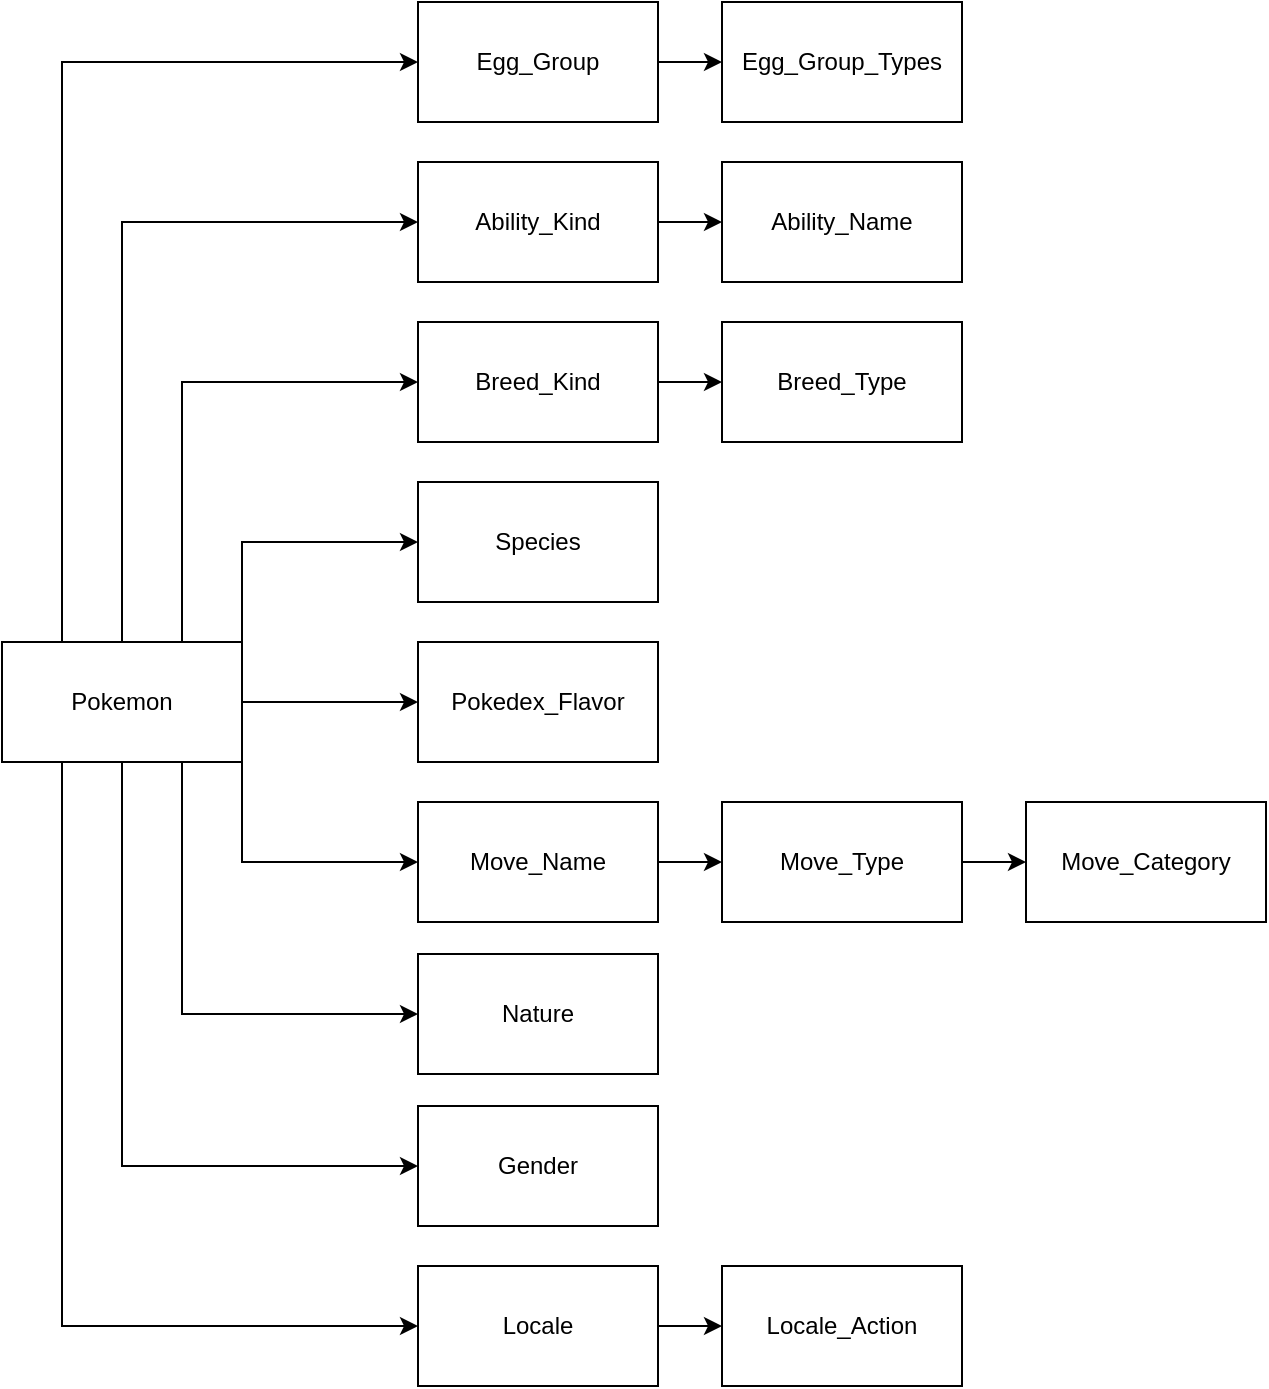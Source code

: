 <mxfile version="21.5.1" type="device" pages="3">
  <diagram name="Higherarchy" id="e56a1550-8fbb-45ad-956c-1786394a9013">
    <mxGraphModel dx="1434" dy="844" grid="1" gridSize="8" guides="1" tooltips="1" connect="1" arrows="1" fold="1" page="1" pageScale="1" pageWidth="1100" pageHeight="850" background="none" math="0" shadow="0">
      <root>
        <mxCell id="0" />
        <mxCell id="1" parent="0" />
        <mxCell id="AgC62zWBexkE3jRS7mgd-15" style="edgeStyle=orthogonalEdgeStyle;rounded=0;orthogonalLoop=1;jettySize=auto;html=1;exitX=1;exitY=0.5;exitDx=0;exitDy=0;entryX=0;entryY=0.5;entryDx=0;entryDy=0;" edge="1" parent="1" source="AgC62zWBexkE3jRS7mgd-1" target="AgC62zWBexkE3jRS7mgd-6">
          <mxGeometry relative="1" as="geometry" />
        </mxCell>
        <mxCell id="AgC62zWBexkE3jRS7mgd-18" style="edgeStyle=orthogonalEdgeStyle;rounded=0;orthogonalLoop=1;jettySize=auto;html=1;exitX=0.75;exitY=1;exitDx=0;exitDy=0;entryX=0;entryY=0.5;entryDx=0;entryDy=0;" edge="1" parent="1" source="AgC62zWBexkE3jRS7mgd-1" target="AgC62zWBexkE3jRS7mgd-11">
          <mxGeometry relative="1" as="geometry" />
        </mxCell>
        <mxCell id="AgC62zWBexkE3jRS7mgd-19" style="edgeStyle=orthogonalEdgeStyle;rounded=0;orthogonalLoop=1;jettySize=auto;html=1;exitX=0.5;exitY=1;exitDx=0;exitDy=0;entryX=0;entryY=0.5;entryDx=0;entryDy=0;" edge="1" parent="1" source="AgC62zWBexkE3jRS7mgd-1" target="AgC62zWBexkE3jRS7mgd-14">
          <mxGeometry relative="1" as="geometry" />
        </mxCell>
        <mxCell id="AgC62zWBexkE3jRS7mgd-20" style="edgeStyle=orthogonalEdgeStyle;rounded=0;orthogonalLoop=1;jettySize=auto;html=1;exitX=1;exitY=1;exitDx=0;exitDy=0;entryX=0;entryY=0.5;entryDx=0;entryDy=0;" edge="1" parent="1" source="AgC62zWBexkE3jRS7mgd-1" target="AgC62zWBexkE3jRS7mgd-10">
          <mxGeometry relative="1" as="geometry" />
        </mxCell>
        <mxCell id="AgC62zWBexkE3jRS7mgd-21" style="edgeStyle=orthogonalEdgeStyle;rounded=0;orthogonalLoop=1;jettySize=auto;html=1;exitX=0.25;exitY=1;exitDx=0;exitDy=0;entryX=0;entryY=0.5;entryDx=0;entryDy=0;" edge="1" parent="1" source="AgC62zWBexkE3jRS7mgd-1" target="AgC62zWBexkE3jRS7mgd-12">
          <mxGeometry relative="1" as="geometry" />
        </mxCell>
        <mxCell id="AgC62zWBexkE3jRS7mgd-22" style="edgeStyle=orthogonalEdgeStyle;rounded=0;orthogonalLoop=1;jettySize=auto;html=1;exitX=1;exitY=0;exitDx=0;exitDy=0;entryX=0;entryY=0.5;entryDx=0;entryDy=0;" edge="1" parent="1" source="AgC62zWBexkE3jRS7mgd-1" target="AgC62zWBexkE3jRS7mgd-2">
          <mxGeometry relative="1" as="geometry" />
        </mxCell>
        <mxCell id="AgC62zWBexkE3jRS7mgd-23" style="edgeStyle=orthogonalEdgeStyle;rounded=0;orthogonalLoop=1;jettySize=auto;html=1;exitX=0.75;exitY=0;exitDx=0;exitDy=0;entryX=0;entryY=0.5;entryDx=0;entryDy=0;" edge="1" parent="1" source="AgC62zWBexkE3jRS7mgd-1" target="AgC62zWBexkE3jRS7mgd-4">
          <mxGeometry relative="1" as="geometry" />
        </mxCell>
        <mxCell id="AgC62zWBexkE3jRS7mgd-24" style="edgeStyle=orthogonalEdgeStyle;rounded=0;orthogonalLoop=1;jettySize=auto;html=1;exitX=0.5;exitY=0;exitDx=0;exitDy=0;entryX=0;entryY=0.5;entryDx=0;entryDy=0;" edge="1" parent="1" source="AgC62zWBexkE3jRS7mgd-1" target="AgC62zWBexkE3jRS7mgd-13">
          <mxGeometry relative="1" as="geometry" />
        </mxCell>
        <mxCell id="AgC62zWBexkE3jRS7mgd-29" style="edgeStyle=orthogonalEdgeStyle;rounded=0;orthogonalLoop=1;jettySize=auto;html=1;exitX=0.25;exitY=0;exitDx=0;exitDy=0;entryX=0;entryY=0.5;entryDx=0;entryDy=0;" edge="1" parent="1" source="AgC62zWBexkE3jRS7mgd-1" target="AgC62zWBexkE3jRS7mgd-28">
          <mxGeometry relative="1" as="geometry" />
        </mxCell>
        <mxCell id="AgC62zWBexkE3jRS7mgd-1" value="Pokemon" style="rounded=0;whiteSpace=wrap;html=1;" vertex="1" parent="1">
          <mxGeometry x="16" y="384" width="120" height="60" as="geometry" />
        </mxCell>
        <mxCell id="AgC62zWBexkE3jRS7mgd-2" value="Species" style="rounded=0;whiteSpace=wrap;html=1;" vertex="1" parent="1">
          <mxGeometry x="224" y="304" width="120" height="60" as="geometry" />
        </mxCell>
        <mxCell id="AgC62zWBexkE3jRS7mgd-38" style="edgeStyle=orthogonalEdgeStyle;rounded=0;orthogonalLoop=1;jettySize=auto;html=1;exitX=1;exitY=0.5;exitDx=0;exitDy=0;entryX=0;entryY=0.5;entryDx=0;entryDy=0;" edge="1" parent="1" source="AgC62zWBexkE3jRS7mgd-4" target="AgC62zWBexkE3jRS7mgd-25">
          <mxGeometry relative="1" as="geometry" />
        </mxCell>
        <mxCell id="AgC62zWBexkE3jRS7mgd-4" value="Breed_Kind" style="whiteSpace=wrap;html=1;rounded=0;" vertex="1" parent="1">
          <mxGeometry x="224" y="224" width="120" height="60" as="geometry" />
        </mxCell>
        <mxCell id="AgC62zWBexkE3jRS7mgd-6" value="Pokedex_Flavor" style="whiteSpace=wrap;html=1;rounded=0;" vertex="1" parent="1">
          <mxGeometry x="224" y="384" width="120" height="60" as="geometry" />
        </mxCell>
        <mxCell id="AgC62zWBexkE3jRS7mgd-34" style="edgeStyle=orthogonalEdgeStyle;rounded=0;orthogonalLoop=1;jettySize=auto;html=1;exitX=1;exitY=0.5;exitDx=0;exitDy=0;entryX=0;entryY=0.5;entryDx=0;entryDy=0;" edge="1" parent="1" source="AgC62zWBexkE3jRS7mgd-10" target="AgC62zWBexkE3jRS7mgd-26">
          <mxGeometry relative="1" as="geometry" />
        </mxCell>
        <mxCell id="AgC62zWBexkE3jRS7mgd-10" value="Move_Name" style="rounded=0;whiteSpace=wrap;html=1;" vertex="1" parent="1">
          <mxGeometry x="224" y="464" width="120" height="60" as="geometry" />
        </mxCell>
        <mxCell id="AgC62zWBexkE3jRS7mgd-11" value="Nature" style="rounded=0;whiteSpace=wrap;html=1;" vertex="1" parent="1">
          <mxGeometry x="224" y="540" width="120" height="60" as="geometry" />
        </mxCell>
        <mxCell id="AgC62zWBexkE3jRS7mgd-37" style="edgeStyle=orthogonalEdgeStyle;rounded=0;orthogonalLoop=1;jettySize=auto;html=1;exitX=1;exitY=0.5;exitDx=0;exitDy=0;entryX=0;entryY=0.5;entryDx=0;entryDy=0;" edge="1" parent="1" source="AgC62zWBexkE3jRS7mgd-12" target="AgC62zWBexkE3jRS7mgd-32">
          <mxGeometry relative="1" as="geometry" />
        </mxCell>
        <mxCell id="AgC62zWBexkE3jRS7mgd-12" value="Locale" style="rounded=0;whiteSpace=wrap;html=1;" vertex="1" parent="1">
          <mxGeometry x="224" y="696" width="120" height="60" as="geometry" />
        </mxCell>
        <mxCell id="AgC62zWBexkE3jRS7mgd-39" style="edgeStyle=orthogonalEdgeStyle;rounded=0;orthogonalLoop=1;jettySize=auto;html=1;exitX=1;exitY=0.5;exitDx=0;exitDy=0;entryX=0;entryY=0.5;entryDx=0;entryDy=0;" edge="1" parent="1" source="AgC62zWBexkE3jRS7mgd-13" target="AgC62zWBexkE3jRS7mgd-33">
          <mxGeometry relative="1" as="geometry" />
        </mxCell>
        <mxCell id="AgC62zWBexkE3jRS7mgd-13" value="Ability_Kind" style="rounded=0;whiteSpace=wrap;html=1;" vertex="1" parent="1">
          <mxGeometry x="224" y="144" width="120" height="60" as="geometry" />
        </mxCell>
        <mxCell id="AgC62zWBexkE3jRS7mgd-14" value="Gender" style="rounded=0;whiteSpace=wrap;html=1;" vertex="1" parent="1">
          <mxGeometry x="224" y="616" width="120" height="60" as="geometry" />
        </mxCell>
        <mxCell id="AgC62zWBexkE3jRS7mgd-25" value="Breed_Type" style="rounded=0;whiteSpace=wrap;html=1;" vertex="1" parent="1">
          <mxGeometry x="376" y="224" width="120" height="60" as="geometry" />
        </mxCell>
        <mxCell id="AgC62zWBexkE3jRS7mgd-36" style="edgeStyle=orthogonalEdgeStyle;rounded=0;orthogonalLoop=1;jettySize=auto;html=1;exitX=1;exitY=0.5;exitDx=0;exitDy=0;entryX=0;entryY=0.5;entryDx=0;entryDy=0;" edge="1" parent="1" source="AgC62zWBexkE3jRS7mgd-26" target="AgC62zWBexkE3jRS7mgd-27">
          <mxGeometry relative="1" as="geometry" />
        </mxCell>
        <mxCell id="AgC62zWBexkE3jRS7mgd-26" value="Move_Type" style="rounded=0;whiteSpace=wrap;html=1;" vertex="1" parent="1">
          <mxGeometry x="376" y="464" width="120" height="60" as="geometry" />
        </mxCell>
        <mxCell id="AgC62zWBexkE3jRS7mgd-27" value="Move_Category" style="rounded=0;whiteSpace=wrap;html=1;" vertex="1" parent="1">
          <mxGeometry x="528" y="464" width="120" height="60" as="geometry" />
        </mxCell>
        <mxCell id="AgC62zWBexkE3jRS7mgd-40" style="edgeStyle=orthogonalEdgeStyle;rounded=0;orthogonalLoop=1;jettySize=auto;html=1;exitX=1;exitY=0.5;exitDx=0;exitDy=0;entryX=0;entryY=0.5;entryDx=0;entryDy=0;" edge="1" parent="1" source="AgC62zWBexkE3jRS7mgd-28" target="AgC62zWBexkE3jRS7mgd-30">
          <mxGeometry relative="1" as="geometry" />
        </mxCell>
        <mxCell id="AgC62zWBexkE3jRS7mgd-28" value="Egg_Group" style="rounded=0;whiteSpace=wrap;html=1;" vertex="1" parent="1">
          <mxGeometry x="224" y="64" width="120" height="60" as="geometry" />
        </mxCell>
        <mxCell id="AgC62zWBexkE3jRS7mgd-30" value="Egg_Group_Types" style="rounded=0;whiteSpace=wrap;html=1;" vertex="1" parent="1">
          <mxGeometry x="376" y="64" width="120" height="60" as="geometry" />
        </mxCell>
        <mxCell id="AgC62zWBexkE3jRS7mgd-32" value="Locale_Action" style="rounded=0;whiteSpace=wrap;html=1;" vertex="1" parent="1">
          <mxGeometry x="376" y="696" width="120" height="60" as="geometry" />
        </mxCell>
        <mxCell id="AgC62zWBexkE3jRS7mgd-33" value="Ability_Name" style="rounded=0;whiteSpace=wrap;html=1;" vertex="1" parent="1">
          <mxGeometry x="376" y="144" width="120" height="60" as="geometry" />
        </mxCell>
      </root>
    </mxGraphModel>
  </diagram>
  <diagram id="OFQf9RuxKjmIyYIjwP8T" name="Classes">
    <mxGraphModel dx="1366" dy="804" grid="1" gridSize="10" guides="1" tooltips="1" connect="1" arrows="1" fold="1" page="1" pageScale="1" pageWidth="1100" pageHeight="850" math="0" shadow="0">
      <root>
        <mxCell id="0" />
        <mxCell id="1" parent="0" />
        <mxCell id="Iljnvm0usbg1jl773A4R-11" value="Pokemon" style="shape=table;startSize=30;container=1;collapsible=1;childLayout=tableLayout;fixedRows=1;rowLines=0;fontStyle=1;align=center;resizeLast=1;html=1;" vertex="1" parent="1">
          <mxGeometry x="240" y="30" width="180" height="180" as="geometry" />
        </mxCell>
        <mxCell id="Iljnvm0usbg1jl773A4R-12" value="" style="shape=tableRow;horizontal=0;startSize=0;swimlaneHead=0;swimlaneBody=0;fillColor=none;collapsible=0;dropTarget=0;points=[[0,0.5],[1,0.5]];portConstraint=eastwest;top=0;left=0;right=0;bottom=1;" vertex="1" parent="Iljnvm0usbg1jl773A4R-11">
          <mxGeometry y="30" width="180" height="30" as="geometry" />
        </mxCell>
        <mxCell id="Iljnvm0usbg1jl773A4R-13" value="PK" style="shape=partialRectangle;connectable=0;fillColor=none;top=0;left=0;bottom=0;right=0;fontStyle=1;overflow=hidden;whiteSpace=wrap;html=1;" vertex="1" parent="Iljnvm0usbg1jl773A4R-12">
          <mxGeometry width="30" height="30" as="geometry">
            <mxRectangle width="30" height="30" as="alternateBounds" />
          </mxGeometry>
        </mxCell>
        <mxCell id="Iljnvm0usbg1jl773A4R-14" value="PokemonID" style="shape=partialRectangle;connectable=0;fillColor=none;top=0;left=0;bottom=0;right=0;align=left;spacingLeft=6;fontStyle=5;overflow=hidden;whiteSpace=wrap;html=1;" vertex="1" parent="Iljnvm0usbg1jl773A4R-12">
          <mxGeometry x="30" width="150" height="30" as="geometry">
            <mxRectangle width="150" height="30" as="alternateBounds" />
          </mxGeometry>
        </mxCell>
        <mxCell id="Iljnvm0usbg1jl773A4R-15" value="" style="shape=tableRow;horizontal=0;startSize=0;swimlaneHead=0;swimlaneBody=0;fillColor=none;collapsible=0;dropTarget=0;points=[[0,0.5],[1,0.5]];portConstraint=eastwest;top=0;left=0;right=0;bottom=0;" vertex="1" parent="Iljnvm0usbg1jl773A4R-11">
          <mxGeometry y="60" width="180" height="30" as="geometry" />
        </mxCell>
        <mxCell id="Iljnvm0usbg1jl773A4R-16" value="001" style="shape=partialRectangle;connectable=0;fillColor=none;top=0;left=0;bottom=0;right=0;editable=1;overflow=hidden;whiteSpace=wrap;html=1;" vertex="1" parent="Iljnvm0usbg1jl773A4R-15">
          <mxGeometry width="30" height="30" as="geometry">
            <mxRectangle width="30" height="30" as="alternateBounds" />
          </mxGeometry>
        </mxCell>
        <mxCell id="Iljnvm0usbg1jl773A4R-17" value="Bulbasaur" style="shape=partialRectangle;connectable=0;fillColor=none;top=0;left=0;bottom=0;right=0;align=left;spacingLeft=6;overflow=hidden;whiteSpace=wrap;html=1;" vertex="1" parent="Iljnvm0usbg1jl773A4R-15">
          <mxGeometry x="30" width="150" height="30" as="geometry">
            <mxRectangle width="150" height="30" as="alternateBounds" />
          </mxGeometry>
        </mxCell>
        <mxCell id="Iljnvm0usbg1jl773A4R-18" value="" style="shape=tableRow;horizontal=0;startSize=0;swimlaneHead=0;swimlaneBody=0;fillColor=none;collapsible=0;dropTarget=0;points=[[0,0.5],[1,0.5]];portConstraint=eastwest;top=0;left=0;right=0;bottom=0;" vertex="1" parent="Iljnvm0usbg1jl773A4R-11">
          <mxGeometry y="90" width="180" height="30" as="geometry" />
        </mxCell>
        <mxCell id="Iljnvm0usbg1jl773A4R-19" value="002" style="shape=partialRectangle;connectable=0;fillColor=none;top=0;left=0;bottom=0;right=0;editable=1;overflow=hidden;whiteSpace=wrap;html=1;" vertex="1" parent="Iljnvm0usbg1jl773A4R-18">
          <mxGeometry width="30" height="30" as="geometry">
            <mxRectangle width="30" height="30" as="alternateBounds" />
          </mxGeometry>
        </mxCell>
        <mxCell id="Iljnvm0usbg1jl773A4R-20" value="Ivysaur" style="shape=partialRectangle;connectable=0;fillColor=none;top=0;left=0;bottom=0;right=0;align=left;spacingLeft=6;overflow=hidden;whiteSpace=wrap;html=1;" vertex="1" parent="Iljnvm0usbg1jl773A4R-18">
          <mxGeometry x="30" width="150" height="30" as="geometry">
            <mxRectangle width="150" height="30" as="alternateBounds" />
          </mxGeometry>
        </mxCell>
        <mxCell id="Iljnvm0usbg1jl773A4R-21" value="" style="shape=tableRow;horizontal=0;startSize=0;swimlaneHead=0;swimlaneBody=0;fillColor=none;collapsible=0;dropTarget=0;points=[[0,0.5],[1,0.5]];portConstraint=eastwest;top=0;left=0;right=0;bottom=0;" vertex="1" parent="Iljnvm0usbg1jl773A4R-11">
          <mxGeometry y="120" width="180" height="30" as="geometry" />
        </mxCell>
        <mxCell id="Iljnvm0usbg1jl773A4R-22" value="003" style="shape=partialRectangle;connectable=0;fillColor=none;top=0;left=0;bottom=0;right=0;editable=1;overflow=hidden;whiteSpace=wrap;html=1;" vertex="1" parent="Iljnvm0usbg1jl773A4R-21">
          <mxGeometry width="30" height="30" as="geometry">
            <mxRectangle width="30" height="30" as="alternateBounds" />
          </mxGeometry>
        </mxCell>
        <mxCell id="Iljnvm0usbg1jl773A4R-23" value="Venusaur" style="shape=partialRectangle;connectable=0;fillColor=none;top=0;left=0;bottom=0;right=0;align=left;spacingLeft=6;overflow=hidden;whiteSpace=wrap;html=1;" vertex="1" parent="Iljnvm0usbg1jl773A4R-21">
          <mxGeometry x="30" width="150" height="30" as="geometry">
            <mxRectangle width="150" height="30" as="alternateBounds" />
          </mxGeometry>
        </mxCell>
        <mxCell id="Iljnvm0usbg1jl773A4R-229" style="shape=tableRow;horizontal=0;startSize=0;swimlaneHead=0;swimlaneBody=0;fillColor=none;collapsible=0;dropTarget=0;points=[[0,0.5],[1,0.5]];portConstraint=eastwest;top=0;left=0;right=0;bottom=0;" vertex="1" parent="Iljnvm0usbg1jl773A4R-11">
          <mxGeometry y="150" width="180" height="30" as="geometry" />
        </mxCell>
        <mxCell id="Iljnvm0usbg1jl773A4R-230" style="shape=partialRectangle;connectable=0;fillColor=none;top=0;left=0;bottom=0;right=0;editable=1;overflow=hidden;whiteSpace=wrap;html=1;" vertex="1" parent="Iljnvm0usbg1jl773A4R-229">
          <mxGeometry width="30" height="30" as="geometry">
            <mxRectangle width="30" height="30" as="alternateBounds" />
          </mxGeometry>
        </mxCell>
        <mxCell id="Iljnvm0usbg1jl773A4R-231" value="..." style="shape=partialRectangle;connectable=0;fillColor=none;top=0;left=0;bottom=0;right=0;align=left;spacingLeft=6;overflow=hidden;whiteSpace=wrap;html=1;" vertex="1" parent="Iljnvm0usbg1jl773A4R-229">
          <mxGeometry x="30" width="150" height="30" as="geometry">
            <mxRectangle width="150" height="30" as="alternateBounds" />
          </mxGeometry>
        </mxCell>
        <mxCell id="Iljnvm0usbg1jl773A4R-36" value="Breed_Kind" style="shape=table;startSize=30;container=1;collapsible=1;childLayout=tableLayout;fixedRows=1;rowLines=0;fontStyle=1;align=center;resizeLast=1;html=1;" vertex="1" parent="1">
          <mxGeometry x="450" y="30" width="180" height="120" as="geometry" />
        </mxCell>
        <mxCell id="Iljnvm0usbg1jl773A4R-37" value="" style="shape=tableRow;horizontal=0;startSize=0;swimlaneHead=0;swimlaneBody=0;fillColor=none;collapsible=0;dropTarget=0;points=[[0,0.5],[1,0.5]];portConstraint=eastwest;top=0;left=0;right=0;bottom=1;" vertex="1" parent="Iljnvm0usbg1jl773A4R-36">
          <mxGeometry y="30" width="180" height="30" as="geometry" />
        </mxCell>
        <mxCell id="Iljnvm0usbg1jl773A4R-38" value="PK" style="shape=partialRectangle;connectable=0;fillColor=none;top=0;left=0;bottom=0;right=0;fontStyle=1;overflow=hidden;whiteSpace=wrap;html=1;" vertex="1" parent="Iljnvm0usbg1jl773A4R-37">
          <mxGeometry width="30" height="30" as="geometry">
            <mxRectangle width="30" height="30" as="alternateBounds" />
          </mxGeometry>
        </mxCell>
        <mxCell id="Iljnvm0usbg1jl773A4R-39" value="Breed_KindID" style="shape=partialRectangle;connectable=0;fillColor=none;top=0;left=0;bottom=0;right=0;align=left;spacingLeft=6;fontStyle=5;overflow=hidden;whiteSpace=wrap;html=1;" vertex="1" parent="Iljnvm0usbg1jl773A4R-37">
          <mxGeometry x="30" width="150" height="30" as="geometry">
            <mxRectangle width="150" height="30" as="alternateBounds" />
          </mxGeometry>
        </mxCell>
        <mxCell id="Iljnvm0usbg1jl773A4R-40" value="" style="shape=tableRow;horizontal=0;startSize=0;swimlaneHead=0;swimlaneBody=0;fillColor=none;collapsible=0;dropTarget=0;points=[[0,0.5],[1,0.5]];portConstraint=eastwest;top=0;left=0;right=0;bottom=0;" vertex="1" parent="Iljnvm0usbg1jl773A4R-36">
          <mxGeometry y="60" width="180" height="30" as="geometry" />
        </mxCell>
        <mxCell id="Iljnvm0usbg1jl773A4R-41" value="" style="shape=partialRectangle;connectable=0;fillColor=none;top=0;left=0;bottom=0;right=0;editable=1;overflow=hidden;whiteSpace=wrap;html=1;" vertex="1" parent="Iljnvm0usbg1jl773A4R-40">
          <mxGeometry width="30" height="30" as="geometry">
            <mxRectangle width="30" height="30" as="alternateBounds" />
          </mxGeometry>
        </mxCell>
        <mxCell id="Iljnvm0usbg1jl773A4R-42" value="Single_Breed" style="shape=partialRectangle;connectable=0;fillColor=none;top=0;left=0;bottom=0;right=0;align=left;spacingLeft=6;overflow=hidden;whiteSpace=wrap;html=1;" vertex="1" parent="Iljnvm0usbg1jl773A4R-40">
          <mxGeometry x="30" width="150" height="30" as="geometry">
            <mxRectangle width="150" height="30" as="alternateBounds" />
          </mxGeometry>
        </mxCell>
        <mxCell id="Iljnvm0usbg1jl773A4R-43" value="" style="shape=tableRow;horizontal=0;startSize=0;swimlaneHead=0;swimlaneBody=0;fillColor=none;collapsible=0;dropTarget=0;points=[[0,0.5],[1,0.5]];portConstraint=eastwest;top=0;left=0;right=0;bottom=0;" vertex="1" parent="Iljnvm0usbg1jl773A4R-36">
          <mxGeometry y="90" width="180" height="30" as="geometry" />
        </mxCell>
        <mxCell id="Iljnvm0usbg1jl773A4R-44" value="" style="shape=partialRectangle;connectable=0;fillColor=none;top=0;left=0;bottom=0;right=0;editable=1;overflow=hidden;whiteSpace=wrap;html=1;" vertex="1" parent="Iljnvm0usbg1jl773A4R-43">
          <mxGeometry width="30" height="30" as="geometry">
            <mxRectangle width="30" height="30" as="alternateBounds" />
          </mxGeometry>
        </mxCell>
        <mxCell id="Iljnvm0usbg1jl773A4R-45" value="Dual_Breed" style="shape=partialRectangle;connectable=0;fillColor=none;top=0;left=0;bottom=0;right=0;align=left;spacingLeft=6;overflow=hidden;whiteSpace=wrap;html=1;" vertex="1" parent="Iljnvm0usbg1jl773A4R-43">
          <mxGeometry x="30" width="150" height="30" as="geometry">
            <mxRectangle width="150" height="30" as="alternateBounds" />
          </mxGeometry>
        </mxCell>
        <mxCell id="Iljnvm0usbg1jl773A4R-49" value="Breed_Type" style="shape=table;startSize=30;container=1;collapsible=1;childLayout=tableLayout;fixedRows=1;rowLines=0;fontStyle=1;align=center;resizeLast=1;html=1;" vertex="1" parent="1">
          <mxGeometry x="660" y="30" width="180" height="180" as="geometry" />
        </mxCell>
        <mxCell id="Iljnvm0usbg1jl773A4R-50" value="" style="shape=tableRow;horizontal=0;startSize=0;swimlaneHead=0;swimlaneBody=0;fillColor=none;collapsible=0;dropTarget=0;points=[[0,0.5],[1,0.5]];portConstraint=eastwest;top=0;left=0;right=0;bottom=1;" vertex="1" parent="Iljnvm0usbg1jl773A4R-49">
          <mxGeometry y="30" width="180" height="30" as="geometry" />
        </mxCell>
        <mxCell id="Iljnvm0usbg1jl773A4R-51" value="PK" style="shape=partialRectangle;connectable=0;fillColor=none;top=0;left=0;bottom=0;right=0;fontStyle=1;overflow=hidden;whiteSpace=wrap;html=1;" vertex="1" parent="Iljnvm0usbg1jl773A4R-50">
          <mxGeometry width="30" height="30" as="geometry">
            <mxRectangle width="30" height="30" as="alternateBounds" />
          </mxGeometry>
        </mxCell>
        <mxCell id="Iljnvm0usbg1jl773A4R-52" value="Breed_TypeID" style="shape=partialRectangle;connectable=0;fillColor=none;top=0;left=0;bottom=0;right=0;align=left;spacingLeft=6;fontStyle=5;overflow=hidden;whiteSpace=wrap;html=1;" vertex="1" parent="Iljnvm0usbg1jl773A4R-50">
          <mxGeometry x="30" width="150" height="30" as="geometry">
            <mxRectangle width="150" height="30" as="alternateBounds" />
          </mxGeometry>
        </mxCell>
        <mxCell id="Iljnvm0usbg1jl773A4R-53" value="" style="shape=tableRow;horizontal=0;startSize=0;swimlaneHead=0;swimlaneBody=0;fillColor=none;collapsible=0;dropTarget=0;points=[[0,0.5],[1,0.5]];portConstraint=eastwest;top=0;left=0;right=0;bottom=0;" vertex="1" parent="Iljnvm0usbg1jl773A4R-49">
          <mxGeometry y="60" width="180" height="30" as="geometry" />
        </mxCell>
        <mxCell id="Iljnvm0usbg1jl773A4R-54" value="" style="shape=partialRectangle;connectable=0;fillColor=none;top=0;left=0;bottom=0;right=0;editable=1;overflow=hidden;whiteSpace=wrap;html=1;" vertex="1" parent="Iljnvm0usbg1jl773A4R-53">
          <mxGeometry width="30" height="30" as="geometry">
            <mxRectangle width="30" height="30" as="alternateBounds" />
          </mxGeometry>
        </mxCell>
        <mxCell id="Iljnvm0usbg1jl773A4R-55" value="Grass" style="shape=partialRectangle;connectable=0;fillColor=none;top=0;left=0;bottom=0;right=0;align=left;spacingLeft=6;overflow=hidden;whiteSpace=wrap;html=1;" vertex="1" parent="Iljnvm0usbg1jl773A4R-53">
          <mxGeometry x="30" width="150" height="30" as="geometry">
            <mxRectangle width="150" height="30" as="alternateBounds" />
          </mxGeometry>
        </mxCell>
        <mxCell id="Iljnvm0usbg1jl773A4R-56" value="" style="shape=tableRow;horizontal=0;startSize=0;swimlaneHead=0;swimlaneBody=0;fillColor=none;collapsible=0;dropTarget=0;points=[[0,0.5],[1,0.5]];portConstraint=eastwest;top=0;left=0;right=0;bottom=0;" vertex="1" parent="Iljnvm0usbg1jl773A4R-49">
          <mxGeometry y="90" width="180" height="30" as="geometry" />
        </mxCell>
        <mxCell id="Iljnvm0usbg1jl773A4R-57" value="" style="shape=partialRectangle;connectable=0;fillColor=none;top=0;left=0;bottom=0;right=0;editable=1;overflow=hidden;whiteSpace=wrap;html=1;" vertex="1" parent="Iljnvm0usbg1jl773A4R-56">
          <mxGeometry width="30" height="30" as="geometry">
            <mxRectangle width="30" height="30" as="alternateBounds" />
          </mxGeometry>
        </mxCell>
        <mxCell id="Iljnvm0usbg1jl773A4R-58" value="Water" style="shape=partialRectangle;connectable=0;fillColor=none;top=0;left=0;bottom=0;right=0;align=left;spacingLeft=6;overflow=hidden;whiteSpace=wrap;html=1;" vertex="1" parent="Iljnvm0usbg1jl773A4R-56">
          <mxGeometry x="30" width="150" height="30" as="geometry">
            <mxRectangle width="150" height="30" as="alternateBounds" />
          </mxGeometry>
        </mxCell>
        <mxCell id="Iljnvm0usbg1jl773A4R-59" value="" style="shape=tableRow;horizontal=0;startSize=0;swimlaneHead=0;swimlaneBody=0;fillColor=none;collapsible=0;dropTarget=0;points=[[0,0.5],[1,0.5]];portConstraint=eastwest;top=0;left=0;right=0;bottom=0;" vertex="1" parent="Iljnvm0usbg1jl773A4R-49">
          <mxGeometry y="120" width="180" height="30" as="geometry" />
        </mxCell>
        <mxCell id="Iljnvm0usbg1jl773A4R-60" value="" style="shape=partialRectangle;connectable=0;fillColor=none;top=0;left=0;bottom=0;right=0;editable=1;overflow=hidden;whiteSpace=wrap;html=1;" vertex="1" parent="Iljnvm0usbg1jl773A4R-59">
          <mxGeometry width="30" height="30" as="geometry">
            <mxRectangle width="30" height="30" as="alternateBounds" />
          </mxGeometry>
        </mxCell>
        <mxCell id="Iljnvm0usbg1jl773A4R-61" value="Ground" style="shape=partialRectangle;connectable=0;fillColor=none;top=0;left=0;bottom=0;right=0;align=left;spacingLeft=6;overflow=hidden;whiteSpace=wrap;html=1;" vertex="1" parent="Iljnvm0usbg1jl773A4R-59">
          <mxGeometry x="30" width="150" height="30" as="geometry">
            <mxRectangle width="150" height="30" as="alternateBounds" />
          </mxGeometry>
        </mxCell>
        <mxCell id="Iljnvm0usbg1jl773A4R-62" style="shape=tableRow;horizontal=0;startSize=0;swimlaneHead=0;swimlaneBody=0;fillColor=none;collapsible=0;dropTarget=0;points=[[0,0.5],[1,0.5]];portConstraint=eastwest;top=0;left=0;right=0;bottom=0;" vertex="1" parent="Iljnvm0usbg1jl773A4R-49">
          <mxGeometry y="150" width="180" height="30" as="geometry" />
        </mxCell>
        <mxCell id="Iljnvm0usbg1jl773A4R-63" style="shape=partialRectangle;connectable=0;fillColor=none;top=0;left=0;bottom=0;right=0;editable=1;overflow=hidden;whiteSpace=wrap;html=1;" vertex="1" parent="Iljnvm0usbg1jl773A4R-62">
          <mxGeometry width="30" height="30" as="geometry">
            <mxRectangle width="30" height="30" as="alternateBounds" />
          </mxGeometry>
        </mxCell>
        <mxCell id="Iljnvm0usbg1jl773A4R-64" value="..." style="shape=partialRectangle;connectable=0;fillColor=none;top=0;left=0;bottom=0;right=0;align=left;spacingLeft=6;overflow=hidden;whiteSpace=wrap;html=1;" vertex="1" parent="Iljnvm0usbg1jl773A4R-62">
          <mxGeometry x="30" width="150" height="30" as="geometry">
            <mxRectangle width="150" height="30" as="alternateBounds" />
          </mxGeometry>
        </mxCell>
        <mxCell id="Iljnvm0usbg1jl773A4R-68" value="Species" style="shape=table;startSize=30;container=1;collapsible=1;childLayout=tableLayout;fixedRows=1;rowLines=0;fontStyle=1;align=center;resizeLast=1;html=1;" vertex="1" parent="1">
          <mxGeometry x="30" y="30" width="180" height="180" as="geometry" />
        </mxCell>
        <mxCell id="Iljnvm0usbg1jl773A4R-69" value="" style="shape=tableRow;horizontal=0;startSize=0;swimlaneHead=0;swimlaneBody=0;fillColor=none;collapsible=0;dropTarget=0;points=[[0,0.5],[1,0.5]];portConstraint=eastwest;top=0;left=0;right=0;bottom=1;" vertex="1" parent="Iljnvm0usbg1jl773A4R-68">
          <mxGeometry y="30" width="180" height="30" as="geometry" />
        </mxCell>
        <mxCell id="Iljnvm0usbg1jl773A4R-70" value="PK" style="shape=partialRectangle;connectable=0;fillColor=none;top=0;left=0;bottom=0;right=0;fontStyle=1;overflow=hidden;whiteSpace=wrap;html=1;" vertex="1" parent="Iljnvm0usbg1jl773A4R-69">
          <mxGeometry width="30" height="30" as="geometry">
            <mxRectangle width="30" height="30" as="alternateBounds" />
          </mxGeometry>
        </mxCell>
        <mxCell id="Iljnvm0usbg1jl773A4R-71" value="SpeciesID" style="shape=partialRectangle;connectable=0;fillColor=none;top=0;left=0;bottom=0;right=0;align=left;spacingLeft=6;fontStyle=5;overflow=hidden;whiteSpace=wrap;html=1;" vertex="1" parent="Iljnvm0usbg1jl773A4R-69">
          <mxGeometry x="30" width="150" height="30" as="geometry">
            <mxRectangle width="150" height="30" as="alternateBounds" />
          </mxGeometry>
        </mxCell>
        <mxCell id="Iljnvm0usbg1jl773A4R-72" value="" style="shape=tableRow;horizontal=0;startSize=0;swimlaneHead=0;swimlaneBody=0;fillColor=none;collapsible=0;dropTarget=0;points=[[0,0.5],[1,0.5]];portConstraint=eastwest;top=0;left=0;right=0;bottom=0;" vertex="1" parent="Iljnvm0usbg1jl773A4R-68">
          <mxGeometry y="60" width="180" height="30" as="geometry" />
        </mxCell>
        <mxCell id="Iljnvm0usbg1jl773A4R-73" value="" style="shape=partialRectangle;connectable=0;fillColor=none;top=0;left=0;bottom=0;right=0;editable=1;overflow=hidden;whiteSpace=wrap;html=1;" vertex="1" parent="Iljnvm0usbg1jl773A4R-72">
          <mxGeometry width="30" height="30" as="geometry">
            <mxRectangle width="30" height="30" as="alternateBounds" />
          </mxGeometry>
        </mxCell>
        <mxCell id="Iljnvm0usbg1jl773A4R-74" value="Seed" style="shape=partialRectangle;connectable=0;fillColor=none;top=0;left=0;bottom=0;right=0;align=left;spacingLeft=6;overflow=hidden;whiteSpace=wrap;html=1;" vertex="1" parent="Iljnvm0usbg1jl773A4R-72">
          <mxGeometry x="30" width="150" height="30" as="geometry">
            <mxRectangle width="150" height="30" as="alternateBounds" />
          </mxGeometry>
        </mxCell>
        <mxCell id="Iljnvm0usbg1jl773A4R-75" value="" style="shape=tableRow;horizontal=0;startSize=0;swimlaneHead=0;swimlaneBody=0;fillColor=none;collapsible=0;dropTarget=0;points=[[0,0.5],[1,0.5]];portConstraint=eastwest;top=0;left=0;right=0;bottom=0;" vertex="1" parent="Iljnvm0usbg1jl773A4R-68">
          <mxGeometry y="90" width="180" height="30" as="geometry" />
        </mxCell>
        <mxCell id="Iljnvm0usbg1jl773A4R-76" value="" style="shape=partialRectangle;connectable=0;fillColor=none;top=0;left=0;bottom=0;right=0;editable=1;overflow=hidden;whiteSpace=wrap;html=1;" vertex="1" parent="Iljnvm0usbg1jl773A4R-75">
          <mxGeometry width="30" height="30" as="geometry">
            <mxRectangle width="30" height="30" as="alternateBounds" />
          </mxGeometry>
        </mxCell>
        <mxCell id="Iljnvm0usbg1jl773A4R-77" value="Lizard" style="shape=partialRectangle;connectable=0;fillColor=none;top=0;left=0;bottom=0;right=0;align=left;spacingLeft=6;overflow=hidden;whiteSpace=wrap;html=1;" vertex="1" parent="Iljnvm0usbg1jl773A4R-75">
          <mxGeometry x="30" width="150" height="30" as="geometry">
            <mxRectangle width="150" height="30" as="alternateBounds" />
          </mxGeometry>
        </mxCell>
        <mxCell id="Iljnvm0usbg1jl773A4R-78" value="" style="shape=tableRow;horizontal=0;startSize=0;swimlaneHead=0;swimlaneBody=0;fillColor=none;collapsible=0;dropTarget=0;points=[[0,0.5],[1,0.5]];portConstraint=eastwest;top=0;left=0;right=0;bottom=0;" vertex="1" parent="Iljnvm0usbg1jl773A4R-68">
          <mxGeometry y="120" width="180" height="30" as="geometry" />
        </mxCell>
        <mxCell id="Iljnvm0usbg1jl773A4R-79" value="" style="shape=partialRectangle;connectable=0;fillColor=none;top=0;left=0;bottom=0;right=0;editable=1;overflow=hidden;whiteSpace=wrap;html=1;" vertex="1" parent="Iljnvm0usbg1jl773A4R-78">
          <mxGeometry width="30" height="30" as="geometry">
            <mxRectangle width="30" height="30" as="alternateBounds" />
          </mxGeometry>
        </mxCell>
        <mxCell id="Iljnvm0usbg1jl773A4R-80" value="Tiny_Turtle" style="shape=partialRectangle;connectable=0;fillColor=none;top=0;left=0;bottom=0;right=0;align=left;spacingLeft=6;overflow=hidden;whiteSpace=wrap;html=1;" vertex="1" parent="Iljnvm0usbg1jl773A4R-78">
          <mxGeometry x="30" width="150" height="30" as="geometry">
            <mxRectangle width="150" height="30" as="alternateBounds" />
          </mxGeometry>
        </mxCell>
        <mxCell id="Iljnvm0usbg1jl773A4R-223" style="shape=tableRow;horizontal=0;startSize=0;swimlaneHead=0;swimlaneBody=0;fillColor=none;collapsible=0;dropTarget=0;points=[[0,0.5],[1,0.5]];portConstraint=eastwest;top=0;left=0;right=0;bottom=0;" vertex="1" parent="Iljnvm0usbg1jl773A4R-68">
          <mxGeometry y="150" width="180" height="30" as="geometry" />
        </mxCell>
        <mxCell id="Iljnvm0usbg1jl773A4R-224" style="shape=partialRectangle;connectable=0;fillColor=none;top=0;left=0;bottom=0;right=0;editable=1;overflow=hidden;whiteSpace=wrap;html=1;" vertex="1" parent="Iljnvm0usbg1jl773A4R-223">
          <mxGeometry width="30" height="30" as="geometry">
            <mxRectangle width="30" height="30" as="alternateBounds" />
          </mxGeometry>
        </mxCell>
        <mxCell id="Iljnvm0usbg1jl773A4R-225" value="..." style="shape=partialRectangle;connectable=0;fillColor=none;top=0;left=0;bottom=0;right=0;align=left;spacingLeft=6;overflow=hidden;whiteSpace=wrap;html=1;" vertex="1" parent="Iljnvm0usbg1jl773A4R-223">
          <mxGeometry x="30" width="150" height="30" as="geometry">
            <mxRectangle width="150" height="30" as="alternateBounds" />
          </mxGeometry>
        </mxCell>
        <mxCell id="Iljnvm0usbg1jl773A4R-82" value="Egg_Group" style="shape=table;startSize=30;container=1;collapsible=1;childLayout=tableLayout;fixedRows=1;rowLines=0;fontStyle=1;align=center;resizeLast=1;html=1;" vertex="1" parent="1">
          <mxGeometry x="870" y="240" width="180" height="120" as="geometry" />
        </mxCell>
        <mxCell id="Iljnvm0usbg1jl773A4R-83" value="" style="shape=tableRow;horizontal=0;startSize=0;swimlaneHead=0;swimlaneBody=0;fillColor=none;collapsible=0;dropTarget=0;points=[[0,0.5],[1,0.5]];portConstraint=eastwest;top=0;left=0;right=0;bottom=1;" vertex="1" parent="Iljnvm0usbg1jl773A4R-82">
          <mxGeometry y="30" width="180" height="30" as="geometry" />
        </mxCell>
        <mxCell id="Iljnvm0usbg1jl773A4R-84" value="PK" style="shape=partialRectangle;connectable=0;fillColor=none;top=0;left=0;bottom=0;right=0;fontStyle=1;overflow=hidden;whiteSpace=wrap;html=1;" vertex="1" parent="Iljnvm0usbg1jl773A4R-83">
          <mxGeometry width="30" height="30" as="geometry">
            <mxRectangle width="30" height="30" as="alternateBounds" />
          </mxGeometry>
        </mxCell>
        <mxCell id="Iljnvm0usbg1jl773A4R-85" value="Egg_GroupID" style="shape=partialRectangle;connectable=0;fillColor=none;top=0;left=0;bottom=0;right=0;align=left;spacingLeft=6;fontStyle=5;overflow=hidden;whiteSpace=wrap;html=1;" vertex="1" parent="Iljnvm0usbg1jl773A4R-83">
          <mxGeometry x="30" width="150" height="30" as="geometry">
            <mxRectangle width="150" height="30" as="alternateBounds" />
          </mxGeometry>
        </mxCell>
        <mxCell id="Iljnvm0usbg1jl773A4R-86" value="" style="shape=tableRow;horizontal=0;startSize=0;swimlaneHead=0;swimlaneBody=0;fillColor=none;collapsible=0;dropTarget=0;points=[[0,0.5],[1,0.5]];portConstraint=eastwest;top=0;left=0;right=0;bottom=0;" vertex="1" parent="Iljnvm0usbg1jl773A4R-82">
          <mxGeometry y="60" width="180" height="30" as="geometry" />
        </mxCell>
        <mxCell id="Iljnvm0usbg1jl773A4R-87" value="" style="shape=partialRectangle;connectable=0;fillColor=none;top=0;left=0;bottom=0;right=0;editable=1;overflow=hidden;whiteSpace=wrap;html=1;" vertex="1" parent="Iljnvm0usbg1jl773A4R-86">
          <mxGeometry width="30" height="30" as="geometry">
            <mxRectangle width="30" height="30" as="alternateBounds" />
          </mxGeometry>
        </mxCell>
        <mxCell id="Iljnvm0usbg1jl773A4R-88" value="Egg_Group01" style="shape=partialRectangle;connectable=0;fillColor=none;top=0;left=0;bottom=0;right=0;align=left;spacingLeft=6;overflow=hidden;whiteSpace=wrap;html=1;" vertex="1" parent="Iljnvm0usbg1jl773A4R-86">
          <mxGeometry x="30" width="150" height="30" as="geometry">
            <mxRectangle width="150" height="30" as="alternateBounds" />
          </mxGeometry>
        </mxCell>
        <mxCell id="Iljnvm0usbg1jl773A4R-89" value="" style="shape=tableRow;horizontal=0;startSize=0;swimlaneHead=0;swimlaneBody=0;fillColor=none;collapsible=0;dropTarget=0;points=[[0,0.5],[1,0.5]];portConstraint=eastwest;top=0;left=0;right=0;bottom=0;" vertex="1" parent="Iljnvm0usbg1jl773A4R-82">
          <mxGeometry y="90" width="180" height="30" as="geometry" />
        </mxCell>
        <mxCell id="Iljnvm0usbg1jl773A4R-90" value="" style="shape=partialRectangle;connectable=0;fillColor=none;top=0;left=0;bottom=0;right=0;editable=1;overflow=hidden;whiteSpace=wrap;html=1;" vertex="1" parent="Iljnvm0usbg1jl773A4R-89">
          <mxGeometry width="30" height="30" as="geometry">
            <mxRectangle width="30" height="30" as="alternateBounds" />
          </mxGeometry>
        </mxCell>
        <mxCell id="Iljnvm0usbg1jl773A4R-91" value="Egg_Group02" style="shape=partialRectangle;connectable=0;fillColor=none;top=0;left=0;bottom=0;right=0;align=left;spacingLeft=6;overflow=hidden;whiteSpace=wrap;html=1;" vertex="1" parent="Iljnvm0usbg1jl773A4R-89">
          <mxGeometry x="30" width="150" height="30" as="geometry">
            <mxRectangle width="150" height="30" as="alternateBounds" />
          </mxGeometry>
        </mxCell>
        <mxCell id="Iljnvm0usbg1jl773A4R-96" value="Nature" style="shape=table;startSize=30;container=1;collapsible=1;childLayout=tableLayout;fixedRows=1;rowLines=0;fontStyle=1;align=center;resizeLast=1;html=1;" vertex="1" parent="1">
          <mxGeometry x="240" y="240" width="180" height="180" as="geometry" />
        </mxCell>
        <mxCell id="Iljnvm0usbg1jl773A4R-97" value="" style="shape=tableRow;horizontal=0;startSize=0;swimlaneHead=0;swimlaneBody=0;fillColor=none;collapsible=0;dropTarget=0;points=[[0,0.5],[1,0.5]];portConstraint=eastwest;top=0;left=0;right=0;bottom=1;" vertex="1" parent="Iljnvm0usbg1jl773A4R-96">
          <mxGeometry y="30" width="180" height="30" as="geometry" />
        </mxCell>
        <mxCell id="Iljnvm0usbg1jl773A4R-98" value="PK" style="shape=partialRectangle;connectable=0;fillColor=none;top=0;left=0;bottom=0;right=0;fontStyle=1;overflow=hidden;whiteSpace=wrap;html=1;" vertex="1" parent="Iljnvm0usbg1jl773A4R-97">
          <mxGeometry width="30" height="30" as="geometry">
            <mxRectangle width="30" height="30" as="alternateBounds" />
          </mxGeometry>
        </mxCell>
        <mxCell id="Iljnvm0usbg1jl773A4R-99" value="NatureID" style="shape=partialRectangle;connectable=0;fillColor=none;top=0;left=0;bottom=0;right=0;align=left;spacingLeft=6;fontStyle=5;overflow=hidden;whiteSpace=wrap;html=1;" vertex="1" parent="Iljnvm0usbg1jl773A4R-97">
          <mxGeometry x="30" width="150" height="30" as="geometry">
            <mxRectangle width="150" height="30" as="alternateBounds" />
          </mxGeometry>
        </mxCell>
        <mxCell id="Iljnvm0usbg1jl773A4R-100" value="" style="shape=tableRow;horizontal=0;startSize=0;swimlaneHead=0;swimlaneBody=0;fillColor=none;collapsible=0;dropTarget=0;points=[[0,0.5],[1,0.5]];portConstraint=eastwest;top=0;left=0;right=0;bottom=0;" vertex="1" parent="Iljnvm0usbg1jl773A4R-96">
          <mxGeometry y="60" width="180" height="30" as="geometry" />
        </mxCell>
        <mxCell id="Iljnvm0usbg1jl773A4R-101" value="" style="shape=partialRectangle;connectable=0;fillColor=none;top=0;left=0;bottom=0;right=0;editable=1;overflow=hidden;whiteSpace=wrap;html=1;" vertex="1" parent="Iljnvm0usbg1jl773A4R-100">
          <mxGeometry width="30" height="30" as="geometry">
            <mxRectangle width="30" height="30" as="alternateBounds" />
          </mxGeometry>
        </mxCell>
        <mxCell id="Iljnvm0usbg1jl773A4R-102" value="Adamant" style="shape=partialRectangle;connectable=0;fillColor=none;top=0;left=0;bottom=0;right=0;align=left;spacingLeft=6;overflow=hidden;whiteSpace=wrap;html=1;" vertex="1" parent="Iljnvm0usbg1jl773A4R-100">
          <mxGeometry x="30" width="150" height="30" as="geometry">
            <mxRectangle width="150" height="30" as="alternateBounds" />
          </mxGeometry>
        </mxCell>
        <mxCell id="Iljnvm0usbg1jl773A4R-103" value="" style="shape=tableRow;horizontal=0;startSize=0;swimlaneHead=0;swimlaneBody=0;fillColor=none;collapsible=0;dropTarget=0;points=[[0,0.5],[1,0.5]];portConstraint=eastwest;top=0;left=0;right=0;bottom=0;" vertex="1" parent="Iljnvm0usbg1jl773A4R-96">
          <mxGeometry y="90" width="180" height="30" as="geometry" />
        </mxCell>
        <mxCell id="Iljnvm0usbg1jl773A4R-104" value="" style="shape=partialRectangle;connectable=0;fillColor=none;top=0;left=0;bottom=0;right=0;editable=1;overflow=hidden;whiteSpace=wrap;html=1;" vertex="1" parent="Iljnvm0usbg1jl773A4R-103">
          <mxGeometry width="30" height="30" as="geometry">
            <mxRectangle width="30" height="30" as="alternateBounds" />
          </mxGeometry>
        </mxCell>
        <mxCell id="Iljnvm0usbg1jl773A4R-105" value="Bashful" style="shape=partialRectangle;connectable=0;fillColor=none;top=0;left=0;bottom=0;right=0;align=left;spacingLeft=6;overflow=hidden;whiteSpace=wrap;html=1;" vertex="1" parent="Iljnvm0usbg1jl773A4R-103">
          <mxGeometry x="30" width="150" height="30" as="geometry">
            <mxRectangle width="150" height="30" as="alternateBounds" />
          </mxGeometry>
        </mxCell>
        <mxCell id="Iljnvm0usbg1jl773A4R-106" value="" style="shape=tableRow;horizontal=0;startSize=0;swimlaneHead=0;swimlaneBody=0;fillColor=none;collapsible=0;dropTarget=0;points=[[0,0.5],[1,0.5]];portConstraint=eastwest;top=0;left=0;right=0;bottom=0;" vertex="1" parent="Iljnvm0usbg1jl773A4R-96">
          <mxGeometry y="120" width="180" height="30" as="geometry" />
        </mxCell>
        <mxCell id="Iljnvm0usbg1jl773A4R-107" value="" style="shape=partialRectangle;connectable=0;fillColor=none;top=0;left=0;bottom=0;right=0;editable=1;overflow=hidden;whiteSpace=wrap;html=1;" vertex="1" parent="Iljnvm0usbg1jl773A4R-106">
          <mxGeometry width="30" height="30" as="geometry">
            <mxRectangle width="30" height="30" as="alternateBounds" />
          </mxGeometry>
        </mxCell>
        <mxCell id="Iljnvm0usbg1jl773A4R-108" value="Bold" style="shape=partialRectangle;connectable=0;fillColor=none;top=0;left=0;bottom=0;right=0;align=left;spacingLeft=6;overflow=hidden;whiteSpace=wrap;html=1;" vertex="1" parent="Iljnvm0usbg1jl773A4R-106">
          <mxGeometry x="30" width="150" height="30" as="geometry">
            <mxRectangle width="150" height="30" as="alternateBounds" />
          </mxGeometry>
        </mxCell>
        <mxCell id="Iljnvm0usbg1jl773A4R-235" style="shape=tableRow;horizontal=0;startSize=0;swimlaneHead=0;swimlaneBody=0;fillColor=none;collapsible=0;dropTarget=0;points=[[0,0.5],[1,0.5]];portConstraint=eastwest;top=0;left=0;right=0;bottom=0;" vertex="1" parent="Iljnvm0usbg1jl773A4R-96">
          <mxGeometry y="150" width="180" height="30" as="geometry" />
        </mxCell>
        <mxCell id="Iljnvm0usbg1jl773A4R-236" style="shape=partialRectangle;connectable=0;fillColor=none;top=0;left=0;bottom=0;right=0;editable=1;overflow=hidden;whiteSpace=wrap;html=1;" vertex="1" parent="Iljnvm0usbg1jl773A4R-235">
          <mxGeometry width="30" height="30" as="geometry">
            <mxRectangle width="30" height="30" as="alternateBounds" />
          </mxGeometry>
        </mxCell>
        <mxCell id="Iljnvm0usbg1jl773A4R-237" value="..." style="shape=partialRectangle;connectable=0;fillColor=none;top=0;left=0;bottom=0;right=0;align=left;spacingLeft=6;overflow=hidden;whiteSpace=wrap;html=1;" vertex="1" parent="Iljnvm0usbg1jl773A4R-235">
          <mxGeometry x="30" width="150" height="30" as="geometry">
            <mxRectangle width="150" height="30" as="alternateBounds" />
          </mxGeometry>
        </mxCell>
        <mxCell id="Iljnvm0usbg1jl773A4R-109" value="Move_Name" style="shape=table;startSize=30;container=1;collapsible=1;childLayout=tableLayout;fixedRows=1;rowLines=0;fontStyle=1;align=center;resizeLast=1;html=1;" vertex="1" parent="1">
          <mxGeometry x="30" y="230" width="180" height="180" as="geometry" />
        </mxCell>
        <mxCell id="Iljnvm0usbg1jl773A4R-110" value="" style="shape=tableRow;horizontal=0;startSize=0;swimlaneHead=0;swimlaneBody=0;fillColor=none;collapsible=0;dropTarget=0;points=[[0,0.5],[1,0.5]];portConstraint=eastwest;top=0;left=0;right=0;bottom=1;" vertex="1" parent="Iljnvm0usbg1jl773A4R-109">
          <mxGeometry y="30" width="180" height="30" as="geometry" />
        </mxCell>
        <mxCell id="Iljnvm0usbg1jl773A4R-111" value="PK" style="shape=partialRectangle;connectable=0;fillColor=none;top=0;left=0;bottom=0;right=0;fontStyle=1;overflow=hidden;whiteSpace=wrap;html=1;" vertex="1" parent="Iljnvm0usbg1jl773A4R-110">
          <mxGeometry width="30" height="30" as="geometry">
            <mxRectangle width="30" height="30" as="alternateBounds" />
          </mxGeometry>
        </mxCell>
        <mxCell id="Iljnvm0usbg1jl773A4R-112" value="Move_NameID" style="shape=partialRectangle;connectable=0;fillColor=none;top=0;left=0;bottom=0;right=0;align=left;spacingLeft=6;fontStyle=5;overflow=hidden;whiteSpace=wrap;html=1;" vertex="1" parent="Iljnvm0usbg1jl773A4R-110">
          <mxGeometry x="30" width="150" height="30" as="geometry">
            <mxRectangle width="150" height="30" as="alternateBounds" />
          </mxGeometry>
        </mxCell>
        <mxCell id="Iljnvm0usbg1jl773A4R-113" value="" style="shape=tableRow;horizontal=0;startSize=0;swimlaneHead=0;swimlaneBody=0;fillColor=none;collapsible=0;dropTarget=0;points=[[0,0.5],[1,0.5]];portConstraint=eastwest;top=0;left=0;right=0;bottom=0;" vertex="1" parent="Iljnvm0usbg1jl773A4R-109">
          <mxGeometry y="60" width="180" height="30" as="geometry" />
        </mxCell>
        <mxCell id="Iljnvm0usbg1jl773A4R-114" value="" style="shape=partialRectangle;connectable=0;fillColor=none;top=0;left=0;bottom=0;right=0;editable=1;overflow=hidden;whiteSpace=wrap;html=1;" vertex="1" parent="Iljnvm0usbg1jl773A4R-113">
          <mxGeometry width="30" height="30" as="geometry">
            <mxRectangle width="30" height="30" as="alternateBounds" />
          </mxGeometry>
        </mxCell>
        <mxCell id="Iljnvm0usbg1jl773A4R-115" value="Growl" style="shape=partialRectangle;connectable=0;fillColor=none;top=0;left=0;bottom=0;right=0;align=left;spacingLeft=6;overflow=hidden;whiteSpace=wrap;html=1;" vertex="1" parent="Iljnvm0usbg1jl773A4R-113">
          <mxGeometry x="30" width="150" height="30" as="geometry">
            <mxRectangle width="150" height="30" as="alternateBounds" />
          </mxGeometry>
        </mxCell>
        <mxCell id="Iljnvm0usbg1jl773A4R-116" value="" style="shape=tableRow;horizontal=0;startSize=0;swimlaneHead=0;swimlaneBody=0;fillColor=none;collapsible=0;dropTarget=0;points=[[0,0.5],[1,0.5]];portConstraint=eastwest;top=0;left=0;right=0;bottom=0;" vertex="1" parent="Iljnvm0usbg1jl773A4R-109">
          <mxGeometry y="90" width="180" height="30" as="geometry" />
        </mxCell>
        <mxCell id="Iljnvm0usbg1jl773A4R-117" value="" style="shape=partialRectangle;connectable=0;fillColor=none;top=0;left=0;bottom=0;right=0;editable=1;overflow=hidden;whiteSpace=wrap;html=1;" vertex="1" parent="Iljnvm0usbg1jl773A4R-116">
          <mxGeometry width="30" height="30" as="geometry">
            <mxRectangle width="30" height="30" as="alternateBounds" />
          </mxGeometry>
        </mxCell>
        <mxCell id="Iljnvm0usbg1jl773A4R-118" value="Tackle" style="shape=partialRectangle;connectable=0;fillColor=none;top=0;left=0;bottom=0;right=0;align=left;spacingLeft=6;overflow=hidden;whiteSpace=wrap;html=1;" vertex="1" parent="Iljnvm0usbg1jl773A4R-116">
          <mxGeometry x="30" width="150" height="30" as="geometry">
            <mxRectangle width="150" height="30" as="alternateBounds" />
          </mxGeometry>
        </mxCell>
        <mxCell id="Iljnvm0usbg1jl773A4R-119" value="" style="shape=tableRow;horizontal=0;startSize=0;swimlaneHead=0;swimlaneBody=0;fillColor=none;collapsible=0;dropTarget=0;points=[[0,0.5],[1,0.5]];portConstraint=eastwest;top=0;left=0;right=0;bottom=0;" vertex="1" parent="Iljnvm0usbg1jl773A4R-109">
          <mxGeometry y="120" width="180" height="30" as="geometry" />
        </mxCell>
        <mxCell id="Iljnvm0usbg1jl773A4R-120" value="" style="shape=partialRectangle;connectable=0;fillColor=none;top=0;left=0;bottom=0;right=0;editable=1;overflow=hidden;whiteSpace=wrap;html=1;" vertex="1" parent="Iljnvm0usbg1jl773A4R-119">
          <mxGeometry width="30" height="30" as="geometry">
            <mxRectangle width="30" height="30" as="alternateBounds" />
          </mxGeometry>
        </mxCell>
        <mxCell id="Iljnvm0usbg1jl773A4R-121" value="Vinewhip" style="shape=partialRectangle;connectable=0;fillColor=none;top=0;left=0;bottom=0;right=0;align=left;spacingLeft=6;overflow=hidden;whiteSpace=wrap;html=1;" vertex="1" parent="Iljnvm0usbg1jl773A4R-119">
          <mxGeometry x="30" width="150" height="30" as="geometry">
            <mxRectangle width="150" height="30" as="alternateBounds" />
          </mxGeometry>
        </mxCell>
        <mxCell id="Iljnvm0usbg1jl773A4R-232" style="shape=tableRow;horizontal=0;startSize=0;swimlaneHead=0;swimlaneBody=0;fillColor=none;collapsible=0;dropTarget=0;points=[[0,0.5],[1,0.5]];portConstraint=eastwest;top=0;left=0;right=0;bottom=0;" vertex="1" parent="Iljnvm0usbg1jl773A4R-109">
          <mxGeometry y="150" width="180" height="30" as="geometry" />
        </mxCell>
        <mxCell id="Iljnvm0usbg1jl773A4R-233" style="shape=partialRectangle;connectable=0;fillColor=none;top=0;left=0;bottom=0;right=0;editable=1;overflow=hidden;whiteSpace=wrap;html=1;" vertex="1" parent="Iljnvm0usbg1jl773A4R-232">
          <mxGeometry width="30" height="30" as="geometry">
            <mxRectangle width="30" height="30" as="alternateBounds" />
          </mxGeometry>
        </mxCell>
        <mxCell id="Iljnvm0usbg1jl773A4R-234" value="..." style="shape=partialRectangle;connectable=0;fillColor=none;top=0;left=0;bottom=0;right=0;align=left;spacingLeft=6;overflow=hidden;whiteSpace=wrap;html=1;" vertex="1" parent="Iljnvm0usbg1jl773A4R-232">
          <mxGeometry x="30" width="150" height="30" as="geometry">
            <mxRectangle width="150" height="30" as="alternateBounds" />
          </mxGeometry>
        </mxCell>
        <mxCell id="Iljnvm0usbg1jl773A4R-122" value="Move_Type" style="shape=table;startSize=30;container=1;collapsible=1;childLayout=tableLayout;fixedRows=1;rowLines=0;fontStyle=1;align=center;resizeLast=1;html=1;" vertex="1" parent="1">
          <mxGeometry x="450" y="180" width="180" height="180" as="geometry" />
        </mxCell>
        <mxCell id="Iljnvm0usbg1jl773A4R-123" value="" style="shape=tableRow;horizontal=0;startSize=0;swimlaneHead=0;swimlaneBody=0;fillColor=none;collapsible=0;dropTarget=0;points=[[0,0.5],[1,0.5]];portConstraint=eastwest;top=0;left=0;right=0;bottom=1;" vertex="1" parent="Iljnvm0usbg1jl773A4R-122">
          <mxGeometry y="30" width="180" height="30" as="geometry" />
        </mxCell>
        <mxCell id="Iljnvm0usbg1jl773A4R-124" value="PK" style="shape=partialRectangle;connectable=0;fillColor=none;top=0;left=0;bottom=0;right=0;fontStyle=1;overflow=hidden;whiteSpace=wrap;html=1;" vertex="1" parent="Iljnvm0usbg1jl773A4R-123">
          <mxGeometry width="30" height="30" as="geometry">
            <mxRectangle width="30" height="30" as="alternateBounds" />
          </mxGeometry>
        </mxCell>
        <mxCell id="Iljnvm0usbg1jl773A4R-125" value="Move_TypeID" style="shape=partialRectangle;connectable=0;fillColor=none;top=0;left=0;bottom=0;right=0;align=left;spacingLeft=6;fontStyle=5;overflow=hidden;whiteSpace=wrap;html=1;" vertex="1" parent="Iljnvm0usbg1jl773A4R-123">
          <mxGeometry x="30" width="150" height="30" as="geometry">
            <mxRectangle width="150" height="30" as="alternateBounds" />
          </mxGeometry>
        </mxCell>
        <mxCell id="Iljnvm0usbg1jl773A4R-126" value="" style="shape=tableRow;horizontal=0;startSize=0;swimlaneHead=0;swimlaneBody=0;fillColor=none;collapsible=0;dropTarget=0;points=[[0,0.5],[1,0.5]];portConstraint=eastwest;top=0;left=0;right=0;bottom=0;" vertex="1" parent="Iljnvm0usbg1jl773A4R-122">
          <mxGeometry y="60" width="180" height="30" as="geometry" />
        </mxCell>
        <mxCell id="Iljnvm0usbg1jl773A4R-127" value="" style="shape=partialRectangle;connectable=0;fillColor=none;top=0;left=0;bottom=0;right=0;editable=1;overflow=hidden;whiteSpace=wrap;html=1;" vertex="1" parent="Iljnvm0usbg1jl773A4R-126">
          <mxGeometry width="30" height="30" as="geometry">
            <mxRectangle width="30" height="30" as="alternateBounds" />
          </mxGeometry>
        </mxCell>
        <mxCell id="Iljnvm0usbg1jl773A4R-128" value="Normal" style="shape=partialRectangle;connectable=0;fillColor=none;top=0;left=0;bottom=0;right=0;align=left;spacingLeft=6;overflow=hidden;whiteSpace=wrap;html=1;" vertex="1" parent="Iljnvm0usbg1jl773A4R-126">
          <mxGeometry x="30" width="150" height="30" as="geometry">
            <mxRectangle width="150" height="30" as="alternateBounds" />
          </mxGeometry>
        </mxCell>
        <mxCell id="Iljnvm0usbg1jl773A4R-129" value="" style="shape=tableRow;horizontal=0;startSize=0;swimlaneHead=0;swimlaneBody=0;fillColor=none;collapsible=0;dropTarget=0;points=[[0,0.5],[1,0.5]];portConstraint=eastwest;top=0;left=0;right=0;bottom=0;" vertex="1" parent="Iljnvm0usbg1jl773A4R-122">
          <mxGeometry y="90" width="180" height="30" as="geometry" />
        </mxCell>
        <mxCell id="Iljnvm0usbg1jl773A4R-130" value="" style="shape=partialRectangle;connectable=0;fillColor=none;top=0;left=0;bottom=0;right=0;editable=1;overflow=hidden;whiteSpace=wrap;html=1;" vertex="1" parent="Iljnvm0usbg1jl773A4R-129">
          <mxGeometry width="30" height="30" as="geometry">
            <mxRectangle width="30" height="30" as="alternateBounds" />
          </mxGeometry>
        </mxCell>
        <mxCell id="Iljnvm0usbg1jl773A4R-131" value="Grass" style="shape=partialRectangle;connectable=0;fillColor=none;top=0;left=0;bottom=0;right=0;align=left;spacingLeft=6;overflow=hidden;whiteSpace=wrap;html=1;" vertex="1" parent="Iljnvm0usbg1jl773A4R-129">
          <mxGeometry x="30" width="150" height="30" as="geometry">
            <mxRectangle width="150" height="30" as="alternateBounds" />
          </mxGeometry>
        </mxCell>
        <mxCell id="Iljnvm0usbg1jl773A4R-132" value="" style="shape=tableRow;horizontal=0;startSize=0;swimlaneHead=0;swimlaneBody=0;fillColor=none;collapsible=0;dropTarget=0;points=[[0,0.5],[1,0.5]];portConstraint=eastwest;top=0;left=0;right=0;bottom=0;" vertex="1" parent="Iljnvm0usbg1jl773A4R-122">
          <mxGeometry y="120" width="180" height="30" as="geometry" />
        </mxCell>
        <mxCell id="Iljnvm0usbg1jl773A4R-133" value="" style="shape=partialRectangle;connectable=0;fillColor=none;top=0;left=0;bottom=0;right=0;editable=1;overflow=hidden;whiteSpace=wrap;html=1;" vertex="1" parent="Iljnvm0usbg1jl773A4R-132">
          <mxGeometry width="30" height="30" as="geometry">
            <mxRectangle width="30" height="30" as="alternateBounds" />
          </mxGeometry>
        </mxCell>
        <mxCell id="Iljnvm0usbg1jl773A4R-134" value="Poison" style="shape=partialRectangle;connectable=0;fillColor=none;top=0;left=0;bottom=0;right=0;align=left;spacingLeft=6;overflow=hidden;whiteSpace=wrap;html=1;" vertex="1" parent="Iljnvm0usbg1jl773A4R-132">
          <mxGeometry x="30" width="150" height="30" as="geometry">
            <mxRectangle width="150" height="30" as="alternateBounds" />
          </mxGeometry>
        </mxCell>
        <mxCell id="Iljnvm0usbg1jl773A4R-238" style="shape=tableRow;horizontal=0;startSize=0;swimlaneHead=0;swimlaneBody=0;fillColor=none;collapsible=0;dropTarget=0;points=[[0,0.5],[1,0.5]];portConstraint=eastwest;top=0;left=0;right=0;bottom=0;" vertex="1" parent="Iljnvm0usbg1jl773A4R-122">
          <mxGeometry y="150" width="180" height="30" as="geometry" />
        </mxCell>
        <mxCell id="Iljnvm0usbg1jl773A4R-239" style="shape=partialRectangle;connectable=0;fillColor=none;top=0;left=0;bottom=0;right=0;editable=1;overflow=hidden;whiteSpace=wrap;html=1;" vertex="1" parent="Iljnvm0usbg1jl773A4R-238">
          <mxGeometry width="30" height="30" as="geometry">
            <mxRectangle width="30" height="30" as="alternateBounds" />
          </mxGeometry>
        </mxCell>
        <mxCell id="Iljnvm0usbg1jl773A4R-240" value="..." style="shape=partialRectangle;connectable=0;fillColor=none;top=0;left=0;bottom=0;right=0;align=left;spacingLeft=6;overflow=hidden;whiteSpace=wrap;html=1;" vertex="1" parent="Iljnvm0usbg1jl773A4R-238">
          <mxGeometry x="30" width="150" height="30" as="geometry">
            <mxRectangle width="150" height="30" as="alternateBounds" />
          </mxGeometry>
        </mxCell>
        <mxCell id="Iljnvm0usbg1jl773A4R-135" value="Move_Category" style="shape=table;startSize=30;container=1;collapsible=1;childLayout=tableLayout;fixedRows=1;rowLines=0;fontStyle=1;align=center;resizeLast=1;html=1;" vertex="1" parent="1">
          <mxGeometry x="660" y="240" width="180" height="180" as="geometry" />
        </mxCell>
        <mxCell id="Iljnvm0usbg1jl773A4R-136" value="" style="shape=tableRow;horizontal=0;startSize=0;swimlaneHead=0;swimlaneBody=0;fillColor=none;collapsible=0;dropTarget=0;points=[[0,0.5],[1,0.5]];portConstraint=eastwest;top=0;left=0;right=0;bottom=1;" vertex="1" parent="Iljnvm0usbg1jl773A4R-135">
          <mxGeometry y="30" width="180" height="30" as="geometry" />
        </mxCell>
        <mxCell id="Iljnvm0usbg1jl773A4R-137" value="PK" style="shape=partialRectangle;connectable=0;fillColor=none;top=0;left=0;bottom=0;right=0;fontStyle=1;overflow=hidden;whiteSpace=wrap;html=1;" vertex="1" parent="Iljnvm0usbg1jl773A4R-136">
          <mxGeometry width="30" height="30" as="geometry">
            <mxRectangle width="30" height="30" as="alternateBounds" />
          </mxGeometry>
        </mxCell>
        <mxCell id="Iljnvm0usbg1jl773A4R-138" value="Move_CategoryID" style="shape=partialRectangle;connectable=0;fillColor=none;top=0;left=0;bottom=0;right=0;align=left;spacingLeft=6;fontStyle=5;overflow=hidden;whiteSpace=wrap;html=1;" vertex="1" parent="Iljnvm0usbg1jl773A4R-136">
          <mxGeometry x="30" width="150" height="30" as="geometry">
            <mxRectangle width="150" height="30" as="alternateBounds" />
          </mxGeometry>
        </mxCell>
        <mxCell id="Iljnvm0usbg1jl773A4R-139" value="" style="shape=tableRow;horizontal=0;startSize=0;swimlaneHead=0;swimlaneBody=0;fillColor=none;collapsible=0;dropTarget=0;points=[[0,0.5],[1,0.5]];portConstraint=eastwest;top=0;left=0;right=0;bottom=0;" vertex="1" parent="Iljnvm0usbg1jl773A4R-135">
          <mxGeometry y="60" width="180" height="30" as="geometry" />
        </mxCell>
        <mxCell id="Iljnvm0usbg1jl773A4R-140" value="" style="shape=partialRectangle;connectable=0;fillColor=none;top=0;left=0;bottom=0;right=0;editable=1;overflow=hidden;whiteSpace=wrap;html=1;" vertex="1" parent="Iljnvm0usbg1jl773A4R-139">
          <mxGeometry width="30" height="30" as="geometry">
            <mxRectangle width="30" height="30" as="alternateBounds" />
          </mxGeometry>
        </mxCell>
        <mxCell id="Iljnvm0usbg1jl773A4R-141" value="Physical" style="shape=partialRectangle;connectable=0;fillColor=none;top=0;left=0;bottom=0;right=0;align=left;spacingLeft=6;overflow=hidden;whiteSpace=wrap;html=1;" vertex="1" parent="Iljnvm0usbg1jl773A4R-139">
          <mxGeometry x="30" width="150" height="30" as="geometry">
            <mxRectangle width="150" height="30" as="alternateBounds" />
          </mxGeometry>
        </mxCell>
        <mxCell id="Iljnvm0usbg1jl773A4R-142" value="" style="shape=tableRow;horizontal=0;startSize=0;swimlaneHead=0;swimlaneBody=0;fillColor=none;collapsible=0;dropTarget=0;points=[[0,0.5],[1,0.5]];portConstraint=eastwest;top=0;left=0;right=0;bottom=0;" vertex="1" parent="Iljnvm0usbg1jl773A4R-135">
          <mxGeometry y="90" width="180" height="30" as="geometry" />
        </mxCell>
        <mxCell id="Iljnvm0usbg1jl773A4R-143" value="" style="shape=partialRectangle;connectable=0;fillColor=none;top=0;left=0;bottom=0;right=0;editable=1;overflow=hidden;whiteSpace=wrap;html=1;" vertex="1" parent="Iljnvm0usbg1jl773A4R-142">
          <mxGeometry width="30" height="30" as="geometry">
            <mxRectangle width="30" height="30" as="alternateBounds" />
          </mxGeometry>
        </mxCell>
        <mxCell id="Iljnvm0usbg1jl773A4R-144" value="Status" style="shape=partialRectangle;connectable=0;fillColor=none;top=0;left=0;bottom=0;right=0;align=left;spacingLeft=6;overflow=hidden;whiteSpace=wrap;html=1;" vertex="1" parent="Iljnvm0usbg1jl773A4R-142">
          <mxGeometry x="30" width="150" height="30" as="geometry">
            <mxRectangle width="150" height="30" as="alternateBounds" />
          </mxGeometry>
        </mxCell>
        <mxCell id="Iljnvm0usbg1jl773A4R-145" value="" style="shape=tableRow;horizontal=0;startSize=0;swimlaneHead=0;swimlaneBody=0;fillColor=none;collapsible=0;dropTarget=0;points=[[0,0.5],[1,0.5]];portConstraint=eastwest;top=0;left=0;right=0;bottom=0;" vertex="1" parent="Iljnvm0usbg1jl773A4R-135">
          <mxGeometry y="120" width="180" height="30" as="geometry" />
        </mxCell>
        <mxCell id="Iljnvm0usbg1jl773A4R-146" value="" style="shape=partialRectangle;connectable=0;fillColor=none;top=0;left=0;bottom=0;right=0;editable=1;overflow=hidden;whiteSpace=wrap;html=1;" vertex="1" parent="Iljnvm0usbg1jl773A4R-145">
          <mxGeometry width="30" height="30" as="geometry">
            <mxRectangle width="30" height="30" as="alternateBounds" />
          </mxGeometry>
        </mxCell>
        <mxCell id="Iljnvm0usbg1jl773A4R-147" value="Special" style="shape=partialRectangle;connectable=0;fillColor=none;top=0;left=0;bottom=0;right=0;align=left;spacingLeft=6;overflow=hidden;whiteSpace=wrap;html=1;" vertex="1" parent="Iljnvm0usbg1jl773A4R-145">
          <mxGeometry x="30" width="150" height="30" as="geometry">
            <mxRectangle width="150" height="30" as="alternateBounds" />
          </mxGeometry>
        </mxCell>
        <mxCell id="Iljnvm0usbg1jl773A4R-241" style="shape=tableRow;horizontal=0;startSize=0;swimlaneHead=0;swimlaneBody=0;fillColor=none;collapsible=0;dropTarget=0;points=[[0,0.5],[1,0.5]];portConstraint=eastwest;top=0;left=0;right=0;bottom=0;" vertex="1" parent="Iljnvm0usbg1jl773A4R-135">
          <mxGeometry y="150" width="180" height="30" as="geometry" />
        </mxCell>
        <mxCell id="Iljnvm0usbg1jl773A4R-242" style="shape=partialRectangle;connectable=0;fillColor=none;top=0;left=0;bottom=0;right=0;editable=1;overflow=hidden;whiteSpace=wrap;html=1;" vertex="1" parent="Iljnvm0usbg1jl773A4R-241">
          <mxGeometry width="30" height="30" as="geometry">
            <mxRectangle width="30" height="30" as="alternateBounds" />
          </mxGeometry>
        </mxCell>
        <mxCell id="Iljnvm0usbg1jl773A4R-243" value="..." style="shape=partialRectangle;connectable=0;fillColor=none;top=0;left=0;bottom=0;right=0;align=left;spacingLeft=6;overflow=hidden;whiteSpace=wrap;html=1;" vertex="1" parent="Iljnvm0usbg1jl773A4R-241">
          <mxGeometry x="30" width="150" height="30" as="geometry">
            <mxRectangle width="150" height="30" as="alternateBounds" />
          </mxGeometry>
        </mxCell>
        <mxCell id="Iljnvm0usbg1jl773A4R-148" value="Locale" style="shape=table;startSize=30;container=1;collapsible=1;childLayout=tableLayout;fixedRows=1;rowLines=0;fontStyle=1;align=center;resizeLast=1;html=1;" vertex="1" parent="1">
          <mxGeometry x="30" y="440" width="180" height="180" as="geometry" />
        </mxCell>
        <mxCell id="Iljnvm0usbg1jl773A4R-149" value="" style="shape=tableRow;horizontal=0;startSize=0;swimlaneHead=0;swimlaneBody=0;fillColor=none;collapsible=0;dropTarget=0;points=[[0,0.5],[1,0.5]];portConstraint=eastwest;top=0;left=0;right=0;bottom=1;" vertex="1" parent="Iljnvm0usbg1jl773A4R-148">
          <mxGeometry y="30" width="180" height="30" as="geometry" />
        </mxCell>
        <mxCell id="Iljnvm0usbg1jl773A4R-150" value="PK" style="shape=partialRectangle;connectable=0;fillColor=none;top=0;left=0;bottom=0;right=0;fontStyle=1;overflow=hidden;whiteSpace=wrap;html=1;" vertex="1" parent="Iljnvm0usbg1jl773A4R-149">
          <mxGeometry width="30" height="30" as="geometry">
            <mxRectangle width="30" height="30" as="alternateBounds" />
          </mxGeometry>
        </mxCell>
        <mxCell id="Iljnvm0usbg1jl773A4R-151" value="LocaleID" style="shape=partialRectangle;connectable=0;fillColor=none;top=0;left=0;bottom=0;right=0;align=left;spacingLeft=6;fontStyle=5;overflow=hidden;whiteSpace=wrap;html=1;" vertex="1" parent="Iljnvm0usbg1jl773A4R-149">
          <mxGeometry x="30" width="150" height="30" as="geometry">
            <mxRectangle width="150" height="30" as="alternateBounds" />
          </mxGeometry>
        </mxCell>
        <mxCell id="Iljnvm0usbg1jl773A4R-152" value="" style="shape=tableRow;horizontal=0;startSize=0;swimlaneHead=0;swimlaneBody=0;fillColor=none;collapsible=0;dropTarget=0;points=[[0,0.5],[1,0.5]];portConstraint=eastwest;top=0;left=0;right=0;bottom=0;" vertex="1" parent="Iljnvm0usbg1jl773A4R-148">
          <mxGeometry y="60" width="180" height="30" as="geometry" />
        </mxCell>
        <mxCell id="Iljnvm0usbg1jl773A4R-153" value="" style="shape=partialRectangle;connectable=0;fillColor=none;top=0;left=0;bottom=0;right=0;editable=1;overflow=hidden;whiteSpace=wrap;html=1;" vertex="1" parent="Iljnvm0usbg1jl773A4R-152">
          <mxGeometry width="30" height="30" as="geometry">
            <mxRectangle width="30" height="30" as="alternateBounds" />
          </mxGeometry>
        </mxCell>
        <mxCell id="Iljnvm0usbg1jl773A4R-154" value="Pallet_Town" style="shape=partialRectangle;connectable=0;fillColor=none;top=0;left=0;bottom=0;right=0;align=left;spacingLeft=6;overflow=hidden;whiteSpace=wrap;html=1;" vertex="1" parent="Iljnvm0usbg1jl773A4R-152">
          <mxGeometry x="30" width="150" height="30" as="geometry">
            <mxRectangle width="150" height="30" as="alternateBounds" />
          </mxGeometry>
        </mxCell>
        <mxCell id="Iljnvm0usbg1jl773A4R-155" value="" style="shape=tableRow;horizontal=0;startSize=0;swimlaneHead=0;swimlaneBody=0;fillColor=none;collapsible=0;dropTarget=0;points=[[0,0.5],[1,0.5]];portConstraint=eastwest;top=0;left=0;right=0;bottom=0;" vertex="1" parent="Iljnvm0usbg1jl773A4R-148">
          <mxGeometry y="90" width="180" height="30" as="geometry" />
        </mxCell>
        <mxCell id="Iljnvm0usbg1jl773A4R-156" value="" style="shape=partialRectangle;connectable=0;fillColor=none;top=0;left=0;bottom=0;right=0;editable=1;overflow=hidden;whiteSpace=wrap;html=1;" vertex="1" parent="Iljnvm0usbg1jl773A4R-155">
          <mxGeometry width="30" height="30" as="geometry">
            <mxRectangle width="30" height="30" as="alternateBounds" />
          </mxGeometry>
        </mxCell>
        <mxCell id="Iljnvm0usbg1jl773A4R-157" value="Route_4" style="shape=partialRectangle;connectable=0;fillColor=none;top=0;left=0;bottom=0;right=0;align=left;spacingLeft=6;overflow=hidden;whiteSpace=wrap;html=1;" vertex="1" parent="Iljnvm0usbg1jl773A4R-155">
          <mxGeometry x="30" width="150" height="30" as="geometry">
            <mxRectangle width="150" height="30" as="alternateBounds" />
          </mxGeometry>
        </mxCell>
        <mxCell id="Iljnvm0usbg1jl773A4R-158" value="" style="shape=tableRow;horizontal=0;startSize=0;swimlaneHead=0;swimlaneBody=0;fillColor=none;collapsible=0;dropTarget=0;points=[[0,0.5],[1,0.5]];portConstraint=eastwest;top=0;left=0;right=0;bottom=0;" vertex="1" parent="Iljnvm0usbg1jl773A4R-148">
          <mxGeometry y="120" width="180" height="30" as="geometry" />
        </mxCell>
        <mxCell id="Iljnvm0usbg1jl773A4R-159" value="" style="shape=partialRectangle;connectable=0;fillColor=none;top=0;left=0;bottom=0;right=0;editable=1;overflow=hidden;whiteSpace=wrap;html=1;" vertex="1" parent="Iljnvm0usbg1jl773A4R-158">
          <mxGeometry width="30" height="30" as="geometry">
            <mxRectangle width="30" height="30" as="alternateBounds" />
          </mxGeometry>
        </mxCell>
        <mxCell id="Iljnvm0usbg1jl773A4R-160" value="Celereon_City" style="shape=partialRectangle;connectable=0;fillColor=none;top=0;left=0;bottom=0;right=0;align=left;spacingLeft=6;overflow=hidden;whiteSpace=wrap;html=1;" vertex="1" parent="Iljnvm0usbg1jl773A4R-158">
          <mxGeometry x="30" width="150" height="30" as="geometry">
            <mxRectangle width="150" height="30" as="alternateBounds" />
          </mxGeometry>
        </mxCell>
        <mxCell id="Iljnvm0usbg1jl773A4R-217" style="shape=tableRow;horizontal=0;startSize=0;swimlaneHead=0;swimlaneBody=0;fillColor=none;collapsible=0;dropTarget=0;points=[[0,0.5],[1,0.5]];portConstraint=eastwest;top=0;left=0;right=0;bottom=0;" vertex="1" parent="Iljnvm0usbg1jl773A4R-148">
          <mxGeometry y="150" width="180" height="30" as="geometry" />
        </mxCell>
        <mxCell id="Iljnvm0usbg1jl773A4R-218" style="shape=partialRectangle;connectable=0;fillColor=none;top=0;left=0;bottom=0;right=0;editable=1;overflow=hidden;whiteSpace=wrap;html=1;" vertex="1" parent="Iljnvm0usbg1jl773A4R-217">
          <mxGeometry width="30" height="30" as="geometry">
            <mxRectangle width="30" height="30" as="alternateBounds" />
          </mxGeometry>
        </mxCell>
        <mxCell id="Iljnvm0usbg1jl773A4R-219" value="..." style="shape=partialRectangle;connectable=0;fillColor=none;top=0;left=0;bottom=0;right=0;align=left;spacingLeft=6;overflow=hidden;whiteSpace=wrap;html=1;" vertex="1" parent="Iljnvm0usbg1jl773A4R-217">
          <mxGeometry x="30" width="150" height="30" as="geometry">
            <mxRectangle width="150" height="30" as="alternateBounds" />
          </mxGeometry>
        </mxCell>
        <mxCell id="Iljnvm0usbg1jl773A4R-162" value="Locale_Action" style="shape=table;startSize=30;container=1;collapsible=1;childLayout=tableLayout;fixedRows=1;rowLines=0;fontStyle=1;align=center;resizeLast=1;html=1;" vertex="1" parent="1">
          <mxGeometry x="240" y="450" width="180" height="180" as="geometry" />
        </mxCell>
        <mxCell id="Iljnvm0usbg1jl773A4R-163" value="" style="shape=tableRow;horizontal=0;startSize=0;swimlaneHead=0;swimlaneBody=0;fillColor=none;collapsible=0;dropTarget=0;points=[[0,0.5],[1,0.5]];portConstraint=eastwest;top=0;left=0;right=0;bottom=1;" vertex="1" parent="Iljnvm0usbg1jl773A4R-162">
          <mxGeometry y="30" width="180" height="30" as="geometry" />
        </mxCell>
        <mxCell id="Iljnvm0usbg1jl773A4R-164" value="PK" style="shape=partialRectangle;connectable=0;fillColor=none;top=0;left=0;bottom=0;right=0;fontStyle=1;overflow=hidden;whiteSpace=wrap;html=1;" vertex="1" parent="Iljnvm0usbg1jl773A4R-163">
          <mxGeometry width="30" height="30" as="geometry">
            <mxRectangle width="30" height="30" as="alternateBounds" />
          </mxGeometry>
        </mxCell>
        <mxCell id="Iljnvm0usbg1jl773A4R-165" value="Locale_ActionID" style="shape=partialRectangle;connectable=0;fillColor=none;top=0;left=0;bottom=0;right=0;align=left;spacingLeft=6;fontStyle=5;overflow=hidden;whiteSpace=wrap;html=1;" vertex="1" parent="Iljnvm0usbg1jl773A4R-163">
          <mxGeometry x="30" width="150" height="30" as="geometry">
            <mxRectangle width="150" height="30" as="alternateBounds" />
          </mxGeometry>
        </mxCell>
        <mxCell id="Iljnvm0usbg1jl773A4R-166" value="" style="shape=tableRow;horizontal=0;startSize=0;swimlaneHead=0;swimlaneBody=0;fillColor=none;collapsible=0;dropTarget=0;points=[[0,0.5],[1,0.5]];portConstraint=eastwest;top=0;left=0;right=0;bottom=0;" vertex="1" parent="Iljnvm0usbg1jl773A4R-162">
          <mxGeometry y="60" width="180" height="30" as="geometry" />
        </mxCell>
        <mxCell id="Iljnvm0usbg1jl773A4R-167" value="" style="shape=partialRectangle;connectable=0;fillColor=none;top=0;left=0;bottom=0;right=0;editable=1;overflow=hidden;whiteSpace=wrap;html=1;" vertex="1" parent="Iljnvm0usbg1jl773A4R-166">
          <mxGeometry width="30" height="30" as="geometry">
            <mxRectangle width="30" height="30" as="alternateBounds" />
          </mxGeometry>
        </mxCell>
        <mxCell id="Iljnvm0usbg1jl773A4R-168" value="Flying" style="shape=partialRectangle;connectable=0;fillColor=none;top=0;left=0;bottom=0;right=0;align=left;spacingLeft=6;overflow=hidden;whiteSpace=wrap;html=1;" vertex="1" parent="Iljnvm0usbg1jl773A4R-166">
          <mxGeometry x="30" width="150" height="30" as="geometry">
            <mxRectangle width="150" height="30" as="alternateBounds" />
          </mxGeometry>
        </mxCell>
        <mxCell id="Iljnvm0usbg1jl773A4R-169" value="" style="shape=tableRow;horizontal=0;startSize=0;swimlaneHead=0;swimlaneBody=0;fillColor=none;collapsible=0;dropTarget=0;points=[[0,0.5],[1,0.5]];portConstraint=eastwest;top=0;left=0;right=0;bottom=0;" vertex="1" parent="Iljnvm0usbg1jl773A4R-162">
          <mxGeometry y="90" width="180" height="30" as="geometry" />
        </mxCell>
        <mxCell id="Iljnvm0usbg1jl773A4R-170" value="" style="shape=partialRectangle;connectable=0;fillColor=none;top=0;left=0;bottom=0;right=0;editable=1;overflow=hidden;whiteSpace=wrap;html=1;" vertex="1" parent="Iljnvm0usbg1jl773A4R-169">
          <mxGeometry width="30" height="30" as="geometry">
            <mxRectangle width="30" height="30" as="alternateBounds" />
          </mxGeometry>
        </mxCell>
        <mxCell id="Iljnvm0usbg1jl773A4R-171" value="Walking" style="shape=partialRectangle;connectable=0;fillColor=none;top=0;left=0;bottom=0;right=0;align=left;spacingLeft=6;overflow=hidden;whiteSpace=wrap;html=1;" vertex="1" parent="Iljnvm0usbg1jl773A4R-169">
          <mxGeometry x="30" width="150" height="30" as="geometry">
            <mxRectangle width="150" height="30" as="alternateBounds" />
          </mxGeometry>
        </mxCell>
        <mxCell id="Iljnvm0usbg1jl773A4R-172" value="" style="shape=tableRow;horizontal=0;startSize=0;swimlaneHead=0;swimlaneBody=0;fillColor=none;collapsible=0;dropTarget=0;points=[[0,0.5],[1,0.5]];portConstraint=eastwest;top=0;left=0;right=0;bottom=0;" vertex="1" parent="Iljnvm0usbg1jl773A4R-162">
          <mxGeometry y="120" width="180" height="30" as="geometry" />
        </mxCell>
        <mxCell id="Iljnvm0usbg1jl773A4R-173" value="" style="shape=partialRectangle;connectable=0;fillColor=none;top=0;left=0;bottom=0;right=0;editable=1;overflow=hidden;whiteSpace=wrap;html=1;" vertex="1" parent="Iljnvm0usbg1jl773A4R-172">
          <mxGeometry width="30" height="30" as="geometry">
            <mxRectangle width="30" height="30" as="alternateBounds" />
          </mxGeometry>
        </mxCell>
        <mxCell id="Iljnvm0usbg1jl773A4R-174" value="Surfing" style="shape=partialRectangle;connectable=0;fillColor=none;top=0;left=0;bottom=0;right=0;align=left;spacingLeft=6;overflow=hidden;whiteSpace=wrap;html=1;" vertex="1" parent="Iljnvm0usbg1jl773A4R-172">
          <mxGeometry x="30" width="150" height="30" as="geometry">
            <mxRectangle width="150" height="30" as="alternateBounds" />
          </mxGeometry>
        </mxCell>
        <mxCell id="Iljnvm0usbg1jl773A4R-244" style="shape=tableRow;horizontal=0;startSize=0;swimlaneHead=0;swimlaneBody=0;fillColor=none;collapsible=0;dropTarget=0;points=[[0,0.5],[1,0.5]];portConstraint=eastwest;top=0;left=0;right=0;bottom=0;" vertex="1" parent="Iljnvm0usbg1jl773A4R-162">
          <mxGeometry y="150" width="180" height="30" as="geometry" />
        </mxCell>
        <mxCell id="Iljnvm0usbg1jl773A4R-245" style="shape=partialRectangle;connectable=0;fillColor=none;top=0;left=0;bottom=0;right=0;editable=1;overflow=hidden;whiteSpace=wrap;html=1;" vertex="1" parent="Iljnvm0usbg1jl773A4R-244">
          <mxGeometry width="30" height="30" as="geometry">
            <mxRectangle width="30" height="30" as="alternateBounds" />
          </mxGeometry>
        </mxCell>
        <mxCell id="Iljnvm0usbg1jl773A4R-246" value="..." style="shape=partialRectangle;connectable=0;fillColor=none;top=0;left=0;bottom=0;right=0;align=left;spacingLeft=6;overflow=hidden;whiteSpace=wrap;html=1;" vertex="1" parent="Iljnvm0usbg1jl773A4R-244">
          <mxGeometry x="30" width="150" height="30" as="geometry">
            <mxRectangle width="150" height="30" as="alternateBounds" />
          </mxGeometry>
        </mxCell>
        <mxCell id="Iljnvm0usbg1jl773A4R-175" value="Pokedex_Flavor" style="shape=table;startSize=30;container=1;collapsible=1;childLayout=tableLayout;fixedRows=1;rowLines=0;fontStyle=1;align=center;resizeLast=1;html=1;" vertex="1" parent="1">
          <mxGeometry x="870" y="30" width="180" height="180" as="geometry" />
        </mxCell>
        <mxCell id="Iljnvm0usbg1jl773A4R-176" value="" style="shape=tableRow;horizontal=0;startSize=0;swimlaneHead=0;swimlaneBody=0;fillColor=none;collapsible=0;dropTarget=0;points=[[0,0.5],[1,0.5]];portConstraint=eastwest;top=0;left=0;right=0;bottom=1;" vertex="1" parent="Iljnvm0usbg1jl773A4R-175">
          <mxGeometry y="30" width="180" height="30" as="geometry" />
        </mxCell>
        <mxCell id="Iljnvm0usbg1jl773A4R-177" value="PK" style="shape=partialRectangle;connectable=0;fillColor=none;top=0;left=0;bottom=0;right=0;fontStyle=1;overflow=hidden;whiteSpace=wrap;html=1;" vertex="1" parent="Iljnvm0usbg1jl773A4R-176">
          <mxGeometry width="30" height="30" as="geometry">
            <mxRectangle width="30" height="30" as="alternateBounds" />
          </mxGeometry>
        </mxCell>
        <mxCell id="Iljnvm0usbg1jl773A4R-178" value="Pokedex_FlavorID" style="shape=partialRectangle;connectable=0;fillColor=none;top=0;left=0;bottom=0;right=0;align=left;spacingLeft=6;fontStyle=5;overflow=hidden;whiteSpace=wrap;html=1;" vertex="1" parent="Iljnvm0usbg1jl773A4R-176">
          <mxGeometry x="30" width="150" height="30" as="geometry">
            <mxRectangle width="150" height="30" as="alternateBounds" />
          </mxGeometry>
        </mxCell>
        <mxCell id="Iljnvm0usbg1jl773A4R-179" value="" style="shape=tableRow;horizontal=0;startSize=0;swimlaneHead=0;swimlaneBody=0;fillColor=none;collapsible=0;dropTarget=0;points=[[0,0.5],[1,0.5]];portConstraint=eastwest;top=0;left=0;right=0;bottom=0;" vertex="1" parent="Iljnvm0usbg1jl773A4R-175">
          <mxGeometry y="60" width="180" height="30" as="geometry" />
        </mxCell>
        <mxCell id="Iljnvm0usbg1jl773A4R-180" value="" style="shape=partialRectangle;connectable=0;fillColor=none;top=0;left=0;bottom=0;right=0;editable=1;overflow=hidden;whiteSpace=wrap;html=1;" vertex="1" parent="Iljnvm0usbg1jl773A4R-179">
          <mxGeometry width="30" height="30" as="geometry">
            <mxRectangle width="30" height="30" as="alternateBounds" />
          </mxGeometry>
        </mxCell>
        <mxCell id="Iljnvm0usbg1jl773A4R-181" value="String" style="shape=partialRectangle;connectable=0;fillColor=none;top=0;left=0;bottom=0;right=0;align=left;spacingLeft=6;overflow=hidden;whiteSpace=wrap;html=1;" vertex="1" parent="Iljnvm0usbg1jl773A4R-179">
          <mxGeometry x="30" width="150" height="30" as="geometry">
            <mxRectangle width="150" height="30" as="alternateBounds" />
          </mxGeometry>
        </mxCell>
        <mxCell id="Iljnvm0usbg1jl773A4R-182" value="" style="shape=tableRow;horizontal=0;startSize=0;swimlaneHead=0;swimlaneBody=0;fillColor=none;collapsible=0;dropTarget=0;points=[[0,0.5],[1,0.5]];portConstraint=eastwest;top=0;left=0;right=0;bottom=0;" vertex="1" parent="Iljnvm0usbg1jl773A4R-175">
          <mxGeometry y="90" width="180" height="30" as="geometry" />
        </mxCell>
        <mxCell id="Iljnvm0usbg1jl773A4R-183" value="" style="shape=partialRectangle;connectable=0;fillColor=none;top=0;left=0;bottom=0;right=0;editable=1;overflow=hidden;whiteSpace=wrap;html=1;" vertex="1" parent="Iljnvm0usbg1jl773A4R-182">
          <mxGeometry width="30" height="30" as="geometry">
            <mxRectangle width="30" height="30" as="alternateBounds" />
          </mxGeometry>
        </mxCell>
        <mxCell id="Iljnvm0usbg1jl773A4R-184" value="String" style="shape=partialRectangle;connectable=0;fillColor=none;top=0;left=0;bottom=0;right=0;align=left;spacingLeft=6;overflow=hidden;whiteSpace=wrap;html=1;" vertex="1" parent="Iljnvm0usbg1jl773A4R-182">
          <mxGeometry x="30" width="150" height="30" as="geometry">
            <mxRectangle width="150" height="30" as="alternateBounds" />
          </mxGeometry>
        </mxCell>
        <mxCell id="Iljnvm0usbg1jl773A4R-185" value="" style="shape=tableRow;horizontal=0;startSize=0;swimlaneHead=0;swimlaneBody=0;fillColor=none;collapsible=0;dropTarget=0;points=[[0,0.5],[1,0.5]];portConstraint=eastwest;top=0;left=0;right=0;bottom=0;" vertex="1" parent="Iljnvm0usbg1jl773A4R-175">
          <mxGeometry y="120" width="180" height="30" as="geometry" />
        </mxCell>
        <mxCell id="Iljnvm0usbg1jl773A4R-186" value="" style="shape=partialRectangle;connectable=0;fillColor=none;top=0;left=0;bottom=0;right=0;editable=1;overflow=hidden;whiteSpace=wrap;html=1;" vertex="1" parent="Iljnvm0usbg1jl773A4R-185">
          <mxGeometry width="30" height="30" as="geometry">
            <mxRectangle width="30" height="30" as="alternateBounds" />
          </mxGeometry>
        </mxCell>
        <mxCell id="Iljnvm0usbg1jl773A4R-187" value="String" style="shape=partialRectangle;connectable=0;fillColor=none;top=0;left=0;bottom=0;right=0;align=left;spacingLeft=6;overflow=hidden;whiteSpace=wrap;html=1;" vertex="1" parent="Iljnvm0usbg1jl773A4R-185">
          <mxGeometry x="30" width="150" height="30" as="geometry">
            <mxRectangle width="150" height="30" as="alternateBounds" />
          </mxGeometry>
        </mxCell>
        <mxCell id="Iljnvm0usbg1jl773A4R-247" style="shape=tableRow;horizontal=0;startSize=0;swimlaneHead=0;swimlaneBody=0;fillColor=none;collapsible=0;dropTarget=0;points=[[0,0.5],[1,0.5]];portConstraint=eastwest;top=0;left=0;right=0;bottom=0;" vertex="1" parent="Iljnvm0usbg1jl773A4R-175">
          <mxGeometry y="150" width="180" height="30" as="geometry" />
        </mxCell>
        <mxCell id="Iljnvm0usbg1jl773A4R-248" style="shape=partialRectangle;connectable=0;fillColor=none;top=0;left=0;bottom=0;right=0;editable=1;overflow=hidden;whiteSpace=wrap;html=1;" vertex="1" parent="Iljnvm0usbg1jl773A4R-247">
          <mxGeometry width="30" height="30" as="geometry">
            <mxRectangle width="30" height="30" as="alternateBounds" />
          </mxGeometry>
        </mxCell>
        <mxCell id="Iljnvm0usbg1jl773A4R-249" value="...." style="shape=partialRectangle;connectable=0;fillColor=none;top=0;left=0;bottom=0;right=0;align=left;spacingLeft=6;overflow=hidden;whiteSpace=wrap;html=1;" vertex="1" parent="Iljnvm0usbg1jl773A4R-247">
          <mxGeometry x="30" width="150" height="30" as="geometry">
            <mxRectangle width="150" height="30" as="alternateBounds" />
          </mxGeometry>
        </mxCell>
        <mxCell id="Iljnvm0usbg1jl773A4R-188" value="Ability_Kind" style="shape=table;startSize=30;container=1;collapsible=1;childLayout=tableLayout;fixedRows=1;rowLines=0;fontStyle=1;align=center;resizeLast=1;html=1;" vertex="1" parent="1">
          <mxGeometry x="450" y="390" width="180" height="120" as="geometry" />
        </mxCell>
        <mxCell id="Iljnvm0usbg1jl773A4R-189" value="" style="shape=tableRow;horizontal=0;startSize=0;swimlaneHead=0;swimlaneBody=0;fillColor=none;collapsible=0;dropTarget=0;points=[[0,0.5],[1,0.5]];portConstraint=eastwest;top=0;left=0;right=0;bottom=1;" vertex="1" parent="Iljnvm0usbg1jl773A4R-188">
          <mxGeometry y="30" width="180" height="30" as="geometry" />
        </mxCell>
        <mxCell id="Iljnvm0usbg1jl773A4R-190" value="PK" style="shape=partialRectangle;connectable=0;fillColor=none;top=0;left=0;bottom=0;right=0;fontStyle=1;overflow=hidden;whiteSpace=wrap;html=1;" vertex="1" parent="Iljnvm0usbg1jl773A4R-189">
          <mxGeometry width="30" height="30" as="geometry">
            <mxRectangle width="30" height="30" as="alternateBounds" />
          </mxGeometry>
        </mxCell>
        <mxCell id="Iljnvm0usbg1jl773A4R-191" value="Ability_Kind_ID" style="shape=partialRectangle;connectable=0;fillColor=none;top=0;left=0;bottom=0;right=0;align=left;spacingLeft=6;fontStyle=5;overflow=hidden;whiteSpace=wrap;html=1;" vertex="1" parent="Iljnvm0usbg1jl773A4R-189">
          <mxGeometry x="30" width="150" height="30" as="geometry">
            <mxRectangle width="150" height="30" as="alternateBounds" />
          </mxGeometry>
        </mxCell>
        <mxCell id="Iljnvm0usbg1jl773A4R-192" value="" style="shape=tableRow;horizontal=0;startSize=0;swimlaneHead=0;swimlaneBody=0;fillColor=none;collapsible=0;dropTarget=0;points=[[0,0.5],[1,0.5]];portConstraint=eastwest;top=0;left=0;right=0;bottom=0;" vertex="1" parent="Iljnvm0usbg1jl773A4R-188">
          <mxGeometry y="60" width="180" height="30" as="geometry" />
        </mxCell>
        <mxCell id="Iljnvm0usbg1jl773A4R-193" value="" style="shape=partialRectangle;connectable=0;fillColor=none;top=0;left=0;bottom=0;right=0;editable=1;overflow=hidden;whiteSpace=wrap;html=1;" vertex="1" parent="Iljnvm0usbg1jl773A4R-192">
          <mxGeometry width="30" height="30" as="geometry">
            <mxRectangle width="30" height="30" as="alternateBounds" />
          </mxGeometry>
        </mxCell>
        <mxCell id="Iljnvm0usbg1jl773A4R-194" value="Normal" style="shape=partialRectangle;connectable=0;fillColor=none;top=0;left=0;bottom=0;right=0;align=left;spacingLeft=6;overflow=hidden;whiteSpace=wrap;html=1;" vertex="1" parent="Iljnvm0usbg1jl773A4R-192">
          <mxGeometry x="30" width="150" height="30" as="geometry">
            <mxRectangle width="150" height="30" as="alternateBounds" />
          </mxGeometry>
        </mxCell>
        <mxCell id="Iljnvm0usbg1jl773A4R-195" value="" style="shape=tableRow;horizontal=0;startSize=0;swimlaneHead=0;swimlaneBody=0;fillColor=none;collapsible=0;dropTarget=0;points=[[0,0.5],[1,0.5]];portConstraint=eastwest;top=0;left=0;right=0;bottom=0;" vertex="1" parent="Iljnvm0usbg1jl773A4R-188">
          <mxGeometry y="90" width="180" height="30" as="geometry" />
        </mxCell>
        <mxCell id="Iljnvm0usbg1jl773A4R-196" value="" style="shape=partialRectangle;connectable=0;fillColor=none;top=0;left=0;bottom=0;right=0;editable=1;overflow=hidden;whiteSpace=wrap;html=1;" vertex="1" parent="Iljnvm0usbg1jl773A4R-195">
          <mxGeometry width="30" height="30" as="geometry">
            <mxRectangle width="30" height="30" as="alternateBounds" />
          </mxGeometry>
        </mxCell>
        <mxCell id="Iljnvm0usbg1jl773A4R-197" value="Hidden" style="shape=partialRectangle;connectable=0;fillColor=none;top=0;left=0;bottom=0;right=0;align=left;spacingLeft=6;overflow=hidden;whiteSpace=wrap;html=1;" vertex="1" parent="Iljnvm0usbg1jl773A4R-195">
          <mxGeometry x="30" width="150" height="30" as="geometry">
            <mxRectangle width="150" height="30" as="alternateBounds" />
          </mxGeometry>
        </mxCell>
        <mxCell id="Iljnvm0usbg1jl773A4R-204" value="Ability_Name" style="shape=table;startSize=30;container=1;collapsible=1;childLayout=tableLayout;fixedRows=1;rowLines=0;fontStyle=1;align=center;resizeLast=1;html=1;" vertex="1" parent="1">
          <mxGeometry x="660" y="450" width="180" height="180" as="geometry" />
        </mxCell>
        <mxCell id="Iljnvm0usbg1jl773A4R-205" value="" style="shape=tableRow;horizontal=0;startSize=0;swimlaneHead=0;swimlaneBody=0;fillColor=none;collapsible=0;dropTarget=0;points=[[0,0.5],[1,0.5]];portConstraint=eastwest;top=0;left=0;right=0;bottom=1;" vertex="1" parent="Iljnvm0usbg1jl773A4R-204">
          <mxGeometry y="30" width="180" height="30" as="geometry" />
        </mxCell>
        <mxCell id="Iljnvm0usbg1jl773A4R-206" value="PK" style="shape=partialRectangle;connectable=0;fillColor=none;top=0;left=0;bottom=0;right=0;fontStyle=1;overflow=hidden;whiteSpace=wrap;html=1;" vertex="1" parent="Iljnvm0usbg1jl773A4R-205">
          <mxGeometry width="30" height="30" as="geometry">
            <mxRectangle width="30" height="30" as="alternateBounds" />
          </mxGeometry>
        </mxCell>
        <mxCell id="Iljnvm0usbg1jl773A4R-207" value="UniqueID" style="shape=partialRectangle;connectable=0;fillColor=none;top=0;left=0;bottom=0;right=0;align=left;spacingLeft=6;fontStyle=5;overflow=hidden;whiteSpace=wrap;html=1;" vertex="1" parent="Iljnvm0usbg1jl773A4R-205">
          <mxGeometry x="30" width="150" height="30" as="geometry">
            <mxRectangle width="150" height="30" as="alternateBounds" />
          </mxGeometry>
        </mxCell>
        <mxCell id="Iljnvm0usbg1jl773A4R-208" value="" style="shape=tableRow;horizontal=0;startSize=0;swimlaneHead=0;swimlaneBody=0;fillColor=none;collapsible=0;dropTarget=0;points=[[0,0.5],[1,0.5]];portConstraint=eastwest;top=0;left=0;right=0;bottom=0;" vertex="1" parent="Iljnvm0usbg1jl773A4R-204">
          <mxGeometry y="60" width="180" height="30" as="geometry" />
        </mxCell>
        <mxCell id="Iljnvm0usbg1jl773A4R-209" value="" style="shape=partialRectangle;connectable=0;fillColor=none;top=0;left=0;bottom=0;right=0;editable=1;overflow=hidden;whiteSpace=wrap;html=1;" vertex="1" parent="Iljnvm0usbg1jl773A4R-208">
          <mxGeometry width="30" height="30" as="geometry">
            <mxRectangle width="30" height="30" as="alternateBounds" />
          </mxGeometry>
        </mxCell>
        <mxCell id="Iljnvm0usbg1jl773A4R-210" value="Overgrow" style="shape=partialRectangle;connectable=0;fillColor=none;top=0;left=0;bottom=0;right=0;align=left;spacingLeft=6;overflow=hidden;whiteSpace=wrap;html=1;" vertex="1" parent="Iljnvm0usbg1jl773A4R-208">
          <mxGeometry x="30" width="150" height="30" as="geometry">
            <mxRectangle width="150" height="30" as="alternateBounds" />
          </mxGeometry>
        </mxCell>
        <mxCell id="Iljnvm0usbg1jl773A4R-211" value="" style="shape=tableRow;horizontal=0;startSize=0;swimlaneHead=0;swimlaneBody=0;fillColor=none;collapsible=0;dropTarget=0;points=[[0,0.5],[1,0.5]];portConstraint=eastwest;top=0;left=0;right=0;bottom=0;" vertex="1" parent="Iljnvm0usbg1jl773A4R-204">
          <mxGeometry y="90" width="180" height="30" as="geometry" />
        </mxCell>
        <mxCell id="Iljnvm0usbg1jl773A4R-212" value="" style="shape=partialRectangle;connectable=0;fillColor=none;top=0;left=0;bottom=0;right=0;editable=1;overflow=hidden;whiteSpace=wrap;html=1;" vertex="1" parent="Iljnvm0usbg1jl773A4R-211">
          <mxGeometry width="30" height="30" as="geometry">
            <mxRectangle width="30" height="30" as="alternateBounds" />
          </mxGeometry>
        </mxCell>
        <mxCell id="Iljnvm0usbg1jl773A4R-213" value="Chlorophyll" style="shape=partialRectangle;connectable=0;fillColor=none;top=0;left=0;bottom=0;right=0;align=left;spacingLeft=6;overflow=hidden;whiteSpace=wrap;html=1;" vertex="1" parent="Iljnvm0usbg1jl773A4R-211">
          <mxGeometry x="30" width="150" height="30" as="geometry">
            <mxRectangle width="150" height="30" as="alternateBounds" />
          </mxGeometry>
        </mxCell>
        <mxCell id="Iljnvm0usbg1jl773A4R-214" value="" style="shape=tableRow;horizontal=0;startSize=0;swimlaneHead=0;swimlaneBody=0;fillColor=none;collapsible=0;dropTarget=0;points=[[0,0.5],[1,0.5]];portConstraint=eastwest;top=0;left=0;right=0;bottom=0;" vertex="1" parent="Iljnvm0usbg1jl773A4R-204">
          <mxGeometry y="120" width="180" height="30" as="geometry" />
        </mxCell>
        <mxCell id="Iljnvm0usbg1jl773A4R-215" value="" style="shape=partialRectangle;connectable=0;fillColor=none;top=0;left=0;bottom=0;right=0;editable=1;overflow=hidden;whiteSpace=wrap;html=1;" vertex="1" parent="Iljnvm0usbg1jl773A4R-214">
          <mxGeometry width="30" height="30" as="geometry">
            <mxRectangle width="30" height="30" as="alternateBounds" />
          </mxGeometry>
        </mxCell>
        <mxCell id="Iljnvm0usbg1jl773A4R-216" value="Blaze" style="shape=partialRectangle;connectable=0;fillColor=none;top=0;left=0;bottom=0;right=0;align=left;spacingLeft=6;overflow=hidden;whiteSpace=wrap;html=1;" vertex="1" parent="Iljnvm0usbg1jl773A4R-214">
          <mxGeometry x="30" width="150" height="30" as="geometry">
            <mxRectangle width="150" height="30" as="alternateBounds" />
          </mxGeometry>
        </mxCell>
        <mxCell id="Iljnvm0usbg1jl773A4R-250" style="shape=tableRow;horizontal=0;startSize=0;swimlaneHead=0;swimlaneBody=0;fillColor=none;collapsible=0;dropTarget=0;points=[[0,0.5],[1,0.5]];portConstraint=eastwest;top=0;left=0;right=0;bottom=0;" vertex="1" parent="Iljnvm0usbg1jl773A4R-204">
          <mxGeometry y="150" width="180" height="30" as="geometry" />
        </mxCell>
        <mxCell id="Iljnvm0usbg1jl773A4R-251" style="shape=partialRectangle;connectable=0;fillColor=none;top=0;left=0;bottom=0;right=0;editable=1;overflow=hidden;whiteSpace=wrap;html=1;" vertex="1" parent="Iljnvm0usbg1jl773A4R-250">
          <mxGeometry width="30" height="30" as="geometry">
            <mxRectangle width="30" height="30" as="alternateBounds" />
          </mxGeometry>
        </mxCell>
        <mxCell id="Iljnvm0usbg1jl773A4R-252" value="..." style="shape=partialRectangle;connectable=0;fillColor=none;top=0;left=0;bottom=0;right=0;align=left;spacingLeft=6;overflow=hidden;whiteSpace=wrap;html=1;" vertex="1" parent="Iljnvm0usbg1jl773A4R-250">
          <mxGeometry x="30" width="150" height="30" as="geometry">
            <mxRectangle width="150" height="30" as="alternateBounds" />
          </mxGeometry>
        </mxCell>
        <mxCell id="Iljnvm0usbg1jl773A4R-253" value="Egg_Group_Types" style="shape=table;startSize=30;container=1;collapsible=1;childLayout=tableLayout;fixedRows=1;rowLines=0;fontStyle=1;align=center;resizeLast=1;html=1;" vertex="1" parent="1">
          <mxGeometry x="870" y="390" width="180" height="180" as="geometry" />
        </mxCell>
        <mxCell id="Iljnvm0usbg1jl773A4R-254" value="" style="shape=tableRow;horizontal=0;startSize=0;swimlaneHead=0;swimlaneBody=0;fillColor=none;collapsible=0;dropTarget=0;points=[[0,0.5],[1,0.5]];portConstraint=eastwest;top=0;left=0;right=0;bottom=1;" vertex="1" parent="Iljnvm0usbg1jl773A4R-253">
          <mxGeometry y="30" width="180" height="30" as="geometry" />
        </mxCell>
        <mxCell id="Iljnvm0usbg1jl773A4R-255" value="PK" style="shape=partialRectangle;connectable=0;fillColor=none;top=0;left=0;bottom=0;right=0;fontStyle=1;overflow=hidden;whiteSpace=wrap;html=1;" vertex="1" parent="Iljnvm0usbg1jl773A4R-254">
          <mxGeometry width="30" height="30" as="geometry">
            <mxRectangle width="30" height="30" as="alternateBounds" />
          </mxGeometry>
        </mxCell>
        <mxCell id="Iljnvm0usbg1jl773A4R-256" value="Egg_Group_TypesID" style="shape=partialRectangle;connectable=0;fillColor=none;top=0;left=0;bottom=0;right=0;align=left;spacingLeft=6;fontStyle=5;overflow=hidden;whiteSpace=wrap;html=1;" vertex="1" parent="Iljnvm0usbg1jl773A4R-254">
          <mxGeometry x="30" width="150" height="30" as="geometry">
            <mxRectangle width="150" height="30" as="alternateBounds" />
          </mxGeometry>
        </mxCell>
        <mxCell id="Iljnvm0usbg1jl773A4R-257" value="" style="shape=tableRow;horizontal=0;startSize=0;swimlaneHead=0;swimlaneBody=0;fillColor=none;collapsible=0;dropTarget=0;points=[[0,0.5],[1,0.5]];portConstraint=eastwest;top=0;left=0;right=0;bottom=0;" vertex="1" parent="Iljnvm0usbg1jl773A4R-253">
          <mxGeometry y="60" width="180" height="30" as="geometry" />
        </mxCell>
        <mxCell id="Iljnvm0usbg1jl773A4R-258" value="" style="shape=partialRectangle;connectable=0;fillColor=none;top=0;left=0;bottom=0;right=0;editable=1;overflow=hidden;whiteSpace=wrap;html=1;" vertex="1" parent="Iljnvm0usbg1jl773A4R-257">
          <mxGeometry width="30" height="30" as="geometry">
            <mxRectangle width="30" height="30" as="alternateBounds" />
          </mxGeometry>
        </mxCell>
        <mxCell id="Iljnvm0usbg1jl773A4R-259" value="Dragon" style="shape=partialRectangle;connectable=0;fillColor=none;top=0;left=0;bottom=0;right=0;align=left;spacingLeft=6;overflow=hidden;whiteSpace=wrap;html=1;" vertex="1" parent="Iljnvm0usbg1jl773A4R-257">
          <mxGeometry x="30" width="150" height="30" as="geometry">
            <mxRectangle width="150" height="30" as="alternateBounds" />
          </mxGeometry>
        </mxCell>
        <mxCell id="Iljnvm0usbg1jl773A4R-260" value="" style="shape=tableRow;horizontal=0;startSize=0;swimlaneHead=0;swimlaneBody=0;fillColor=none;collapsible=0;dropTarget=0;points=[[0,0.5],[1,0.5]];portConstraint=eastwest;top=0;left=0;right=0;bottom=0;" vertex="1" parent="Iljnvm0usbg1jl773A4R-253">
          <mxGeometry y="90" width="180" height="30" as="geometry" />
        </mxCell>
        <mxCell id="Iljnvm0usbg1jl773A4R-261" value="" style="shape=partialRectangle;connectable=0;fillColor=none;top=0;left=0;bottom=0;right=0;editable=1;overflow=hidden;whiteSpace=wrap;html=1;" vertex="1" parent="Iljnvm0usbg1jl773A4R-260">
          <mxGeometry width="30" height="30" as="geometry">
            <mxRectangle width="30" height="30" as="alternateBounds" />
          </mxGeometry>
        </mxCell>
        <mxCell id="Iljnvm0usbg1jl773A4R-262" value="Monster" style="shape=partialRectangle;connectable=0;fillColor=none;top=0;left=0;bottom=0;right=0;align=left;spacingLeft=6;overflow=hidden;whiteSpace=wrap;html=1;" vertex="1" parent="Iljnvm0usbg1jl773A4R-260">
          <mxGeometry x="30" width="150" height="30" as="geometry">
            <mxRectangle width="150" height="30" as="alternateBounds" />
          </mxGeometry>
        </mxCell>
        <mxCell id="Iljnvm0usbg1jl773A4R-263" value="" style="shape=tableRow;horizontal=0;startSize=0;swimlaneHead=0;swimlaneBody=0;fillColor=none;collapsible=0;dropTarget=0;points=[[0,0.5],[1,0.5]];portConstraint=eastwest;top=0;left=0;right=0;bottom=0;" vertex="1" parent="Iljnvm0usbg1jl773A4R-253">
          <mxGeometry y="120" width="180" height="30" as="geometry" />
        </mxCell>
        <mxCell id="Iljnvm0usbg1jl773A4R-264" value="" style="shape=partialRectangle;connectable=0;fillColor=none;top=0;left=0;bottom=0;right=0;editable=1;overflow=hidden;whiteSpace=wrap;html=1;" vertex="1" parent="Iljnvm0usbg1jl773A4R-263">
          <mxGeometry width="30" height="30" as="geometry">
            <mxRectangle width="30" height="30" as="alternateBounds" />
          </mxGeometry>
        </mxCell>
        <mxCell id="Iljnvm0usbg1jl773A4R-265" value="Grass" style="shape=partialRectangle;connectable=0;fillColor=none;top=0;left=0;bottom=0;right=0;align=left;spacingLeft=6;overflow=hidden;whiteSpace=wrap;html=1;" vertex="1" parent="Iljnvm0usbg1jl773A4R-263">
          <mxGeometry x="30" width="150" height="30" as="geometry">
            <mxRectangle width="150" height="30" as="alternateBounds" />
          </mxGeometry>
        </mxCell>
        <mxCell id="Iljnvm0usbg1jl773A4R-266" style="shape=tableRow;horizontal=0;startSize=0;swimlaneHead=0;swimlaneBody=0;fillColor=none;collapsible=0;dropTarget=0;points=[[0,0.5],[1,0.5]];portConstraint=eastwest;top=0;left=0;right=0;bottom=0;" vertex="1" parent="Iljnvm0usbg1jl773A4R-253">
          <mxGeometry y="150" width="180" height="30" as="geometry" />
        </mxCell>
        <mxCell id="Iljnvm0usbg1jl773A4R-267" style="shape=partialRectangle;connectable=0;fillColor=none;top=0;left=0;bottom=0;right=0;editable=1;overflow=hidden;whiteSpace=wrap;html=1;" vertex="1" parent="Iljnvm0usbg1jl773A4R-266">
          <mxGeometry width="30" height="30" as="geometry">
            <mxRectangle width="30" height="30" as="alternateBounds" />
          </mxGeometry>
        </mxCell>
        <mxCell id="Iljnvm0usbg1jl773A4R-268" value="..." style="shape=partialRectangle;connectable=0;fillColor=none;top=0;left=0;bottom=0;right=0;align=left;spacingLeft=6;overflow=hidden;whiteSpace=wrap;html=1;" vertex="1" parent="Iljnvm0usbg1jl773A4R-266">
          <mxGeometry x="30" width="150" height="30" as="geometry">
            <mxRectangle width="150" height="30" as="alternateBounds" />
          </mxGeometry>
        </mxCell>
        <mxCell id="Iljnvm0usbg1jl773A4R-269" value="Gender" style="shape=table;startSize=30;container=1;collapsible=1;childLayout=tableLayout;fixedRows=1;rowLines=0;fontStyle=1;align=center;resizeLast=1;html=1;" vertex="1" parent="1">
          <mxGeometry x="450" y="540" width="180" height="120" as="geometry" />
        </mxCell>
        <mxCell id="Iljnvm0usbg1jl773A4R-270" value="" style="shape=tableRow;horizontal=0;startSize=0;swimlaneHead=0;swimlaneBody=0;fillColor=none;collapsible=0;dropTarget=0;points=[[0,0.5],[1,0.5]];portConstraint=eastwest;top=0;left=0;right=0;bottom=1;" vertex="1" parent="Iljnvm0usbg1jl773A4R-269">
          <mxGeometry y="30" width="180" height="30" as="geometry" />
        </mxCell>
        <mxCell id="Iljnvm0usbg1jl773A4R-271" value="PK" style="shape=partialRectangle;connectable=0;fillColor=none;top=0;left=0;bottom=0;right=0;fontStyle=1;overflow=hidden;whiteSpace=wrap;html=1;" vertex="1" parent="Iljnvm0usbg1jl773A4R-270">
          <mxGeometry width="30" height="30" as="geometry">
            <mxRectangle width="30" height="30" as="alternateBounds" />
          </mxGeometry>
        </mxCell>
        <mxCell id="Iljnvm0usbg1jl773A4R-272" value="GenderID" style="shape=partialRectangle;connectable=0;fillColor=none;top=0;left=0;bottom=0;right=0;align=left;spacingLeft=6;fontStyle=5;overflow=hidden;whiteSpace=wrap;html=1;" vertex="1" parent="Iljnvm0usbg1jl773A4R-270">
          <mxGeometry x="30" width="150" height="30" as="geometry">
            <mxRectangle width="150" height="30" as="alternateBounds" />
          </mxGeometry>
        </mxCell>
        <mxCell id="Iljnvm0usbg1jl773A4R-273" value="" style="shape=tableRow;horizontal=0;startSize=0;swimlaneHead=0;swimlaneBody=0;fillColor=none;collapsible=0;dropTarget=0;points=[[0,0.5],[1,0.5]];portConstraint=eastwest;top=0;left=0;right=0;bottom=0;" vertex="1" parent="Iljnvm0usbg1jl773A4R-269">
          <mxGeometry y="60" width="180" height="30" as="geometry" />
        </mxCell>
        <mxCell id="Iljnvm0usbg1jl773A4R-274" value="" style="shape=partialRectangle;connectable=0;fillColor=none;top=0;left=0;bottom=0;right=0;editable=1;overflow=hidden;whiteSpace=wrap;html=1;" vertex="1" parent="Iljnvm0usbg1jl773A4R-273">
          <mxGeometry width="30" height="30" as="geometry">
            <mxRectangle width="30" height="30" as="alternateBounds" />
          </mxGeometry>
        </mxCell>
        <mxCell id="Iljnvm0usbg1jl773A4R-275" value="Male" style="shape=partialRectangle;connectable=0;fillColor=none;top=0;left=0;bottom=0;right=0;align=left;spacingLeft=6;overflow=hidden;whiteSpace=wrap;html=1;" vertex="1" parent="Iljnvm0usbg1jl773A4R-273">
          <mxGeometry x="30" width="150" height="30" as="geometry">
            <mxRectangle width="150" height="30" as="alternateBounds" />
          </mxGeometry>
        </mxCell>
        <mxCell id="Iljnvm0usbg1jl773A4R-276" value="" style="shape=tableRow;horizontal=0;startSize=0;swimlaneHead=0;swimlaneBody=0;fillColor=none;collapsible=0;dropTarget=0;points=[[0,0.5],[1,0.5]];portConstraint=eastwest;top=0;left=0;right=0;bottom=0;" vertex="1" parent="Iljnvm0usbg1jl773A4R-269">
          <mxGeometry y="90" width="180" height="30" as="geometry" />
        </mxCell>
        <mxCell id="Iljnvm0usbg1jl773A4R-277" value="" style="shape=partialRectangle;connectable=0;fillColor=none;top=0;left=0;bottom=0;right=0;editable=1;overflow=hidden;whiteSpace=wrap;html=1;" vertex="1" parent="Iljnvm0usbg1jl773A4R-276">
          <mxGeometry width="30" height="30" as="geometry">
            <mxRectangle width="30" height="30" as="alternateBounds" />
          </mxGeometry>
        </mxCell>
        <mxCell id="Iljnvm0usbg1jl773A4R-278" value="Female" style="shape=partialRectangle;connectable=0;fillColor=none;top=0;left=0;bottom=0;right=0;align=left;spacingLeft=6;overflow=hidden;whiteSpace=wrap;html=1;" vertex="1" parent="Iljnvm0usbg1jl773A4R-276">
          <mxGeometry x="30" width="150" height="30" as="geometry">
            <mxRectangle width="150" height="30" as="alternateBounds" />
          </mxGeometry>
        </mxCell>
      </root>
    </mxGraphModel>
  </diagram>
  <diagram id="4HDhQAS4zZbymTepLJ9W" name="Page-3">
    <mxGraphModel dx="3590" dy="1807" grid="1" gridSize="10" guides="1" tooltips="1" connect="1" arrows="1" fold="1" page="0" pageScale="1" pageWidth="1100" pageHeight="850" math="0" shadow="0">
      <root>
        <mxCell id="0" />
        <mxCell id="1" parent="0" />
        <mxCell id="fllPiGaK2vsFl3zHMLEK-1" value="Pokemon_Name" style="shape=table;startSize=30;container=1;collapsible=1;childLayout=tableLayout;fixedRows=1;rowLines=0;fontStyle=1;align=center;resizeLast=1;html=1;" vertex="1" parent="1">
          <mxGeometry x="-840" y="190" width="180" height="180" as="geometry" />
        </mxCell>
        <mxCell id="fllPiGaK2vsFl3zHMLEK-2" value="" style="shape=tableRow;horizontal=0;startSize=0;swimlaneHead=0;swimlaneBody=0;fillColor=none;collapsible=0;dropTarget=0;points=[[0,0.5],[1,0.5]];portConstraint=eastwest;top=0;left=0;right=0;bottom=1;" vertex="1" parent="fllPiGaK2vsFl3zHMLEK-1">
          <mxGeometry y="30" width="180" height="30" as="geometry" />
        </mxCell>
        <mxCell id="fllPiGaK2vsFl3zHMLEK-3" value="PK" style="shape=partialRectangle;connectable=0;fillColor=none;top=0;left=0;bottom=0;right=0;fontStyle=1;overflow=hidden;whiteSpace=wrap;html=1;" vertex="1" parent="fllPiGaK2vsFl3zHMLEK-2">
          <mxGeometry width="30" height="30" as="geometry">
            <mxRectangle width="30" height="30" as="alternateBounds" />
          </mxGeometry>
        </mxCell>
        <mxCell id="fllPiGaK2vsFl3zHMLEK-4" value="Pokemon_NameID" style="shape=partialRectangle;connectable=0;fillColor=none;top=0;left=0;bottom=0;right=0;align=left;spacingLeft=6;fontStyle=5;overflow=hidden;whiteSpace=wrap;html=1;" vertex="1" parent="fllPiGaK2vsFl3zHMLEK-2">
          <mxGeometry x="30" width="150" height="30" as="geometry">
            <mxRectangle width="150" height="30" as="alternateBounds" />
          </mxGeometry>
        </mxCell>
        <mxCell id="fllPiGaK2vsFl3zHMLEK-5" value="" style="shape=tableRow;horizontal=0;startSize=0;swimlaneHead=0;swimlaneBody=0;fillColor=none;collapsible=0;dropTarget=0;points=[[0,0.5],[1,0.5]];portConstraint=eastwest;top=0;left=0;right=0;bottom=0;" vertex="1" parent="fllPiGaK2vsFl3zHMLEK-1">
          <mxGeometry y="60" width="180" height="30" as="geometry" />
        </mxCell>
        <mxCell id="fllPiGaK2vsFl3zHMLEK-6" value="001" style="shape=partialRectangle;connectable=0;fillColor=none;top=0;left=0;bottom=0;right=0;editable=1;overflow=hidden;whiteSpace=wrap;html=1;" vertex="1" parent="fllPiGaK2vsFl3zHMLEK-5">
          <mxGeometry width="30" height="30" as="geometry">
            <mxRectangle width="30" height="30" as="alternateBounds" />
          </mxGeometry>
        </mxCell>
        <mxCell id="fllPiGaK2vsFl3zHMLEK-7" value="Bulbasaur" style="shape=partialRectangle;connectable=0;fillColor=none;top=0;left=0;bottom=0;right=0;align=left;spacingLeft=6;overflow=hidden;whiteSpace=wrap;html=1;" vertex="1" parent="fllPiGaK2vsFl3zHMLEK-5">
          <mxGeometry x="30" width="150" height="30" as="geometry">
            <mxRectangle width="150" height="30" as="alternateBounds" />
          </mxGeometry>
        </mxCell>
        <mxCell id="fllPiGaK2vsFl3zHMLEK-8" value="" style="shape=tableRow;horizontal=0;startSize=0;swimlaneHead=0;swimlaneBody=0;fillColor=none;collapsible=0;dropTarget=0;points=[[0,0.5],[1,0.5]];portConstraint=eastwest;top=0;left=0;right=0;bottom=0;" vertex="1" parent="fllPiGaK2vsFl3zHMLEK-1">
          <mxGeometry y="90" width="180" height="30" as="geometry" />
        </mxCell>
        <mxCell id="fllPiGaK2vsFl3zHMLEK-9" value="002" style="shape=partialRectangle;connectable=0;fillColor=none;top=0;left=0;bottom=0;right=0;editable=1;overflow=hidden;whiteSpace=wrap;html=1;" vertex="1" parent="fllPiGaK2vsFl3zHMLEK-8">
          <mxGeometry width="30" height="30" as="geometry">
            <mxRectangle width="30" height="30" as="alternateBounds" />
          </mxGeometry>
        </mxCell>
        <mxCell id="fllPiGaK2vsFl3zHMLEK-10" value="Ivysaur" style="shape=partialRectangle;connectable=0;fillColor=none;top=0;left=0;bottom=0;right=0;align=left;spacingLeft=6;overflow=hidden;whiteSpace=wrap;html=1;" vertex="1" parent="fllPiGaK2vsFl3zHMLEK-8">
          <mxGeometry x="30" width="150" height="30" as="geometry">
            <mxRectangle width="150" height="30" as="alternateBounds" />
          </mxGeometry>
        </mxCell>
        <mxCell id="fllPiGaK2vsFl3zHMLEK-11" value="" style="shape=tableRow;horizontal=0;startSize=0;swimlaneHead=0;swimlaneBody=0;fillColor=none;collapsible=0;dropTarget=0;points=[[0,0.5],[1,0.5]];portConstraint=eastwest;top=0;left=0;right=0;bottom=0;" vertex="1" parent="fllPiGaK2vsFl3zHMLEK-1">
          <mxGeometry y="120" width="180" height="30" as="geometry" />
        </mxCell>
        <mxCell id="fllPiGaK2vsFl3zHMLEK-12" value="003" style="shape=partialRectangle;connectable=0;fillColor=none;top=0;left=0;bottom=0;right=0;editable=1;overflow=hidden;whiteSpace=wrap;html=1;" vertex="1" parent="fllPiGaK2vsFl3zHMLEK-11">
          <mxGeometry width="30" height="30" as="geometry">
            <mxRectangle width="30" height="30" as="alternateBounds" />
          </mxGeometry>
        </mxCell>
        <mxCell id="fllPiGaK2vsFl3zHMLEK-13" value="Venusaur" style="shape=partialRectangle;connectable=0;fillColor=none;top=0;left=0;bottom=0;right=0;align=left;spacingLeft=6;overflow=hidden;whiteSpace=wrap;html=1;" vertex="1" parent="fllPiGaK2vsFl3zHMLEK-11">
          <mxGeometry x="30" width="150" height="30" as="geometry">
            <mxRectangle width="150" height="30" as="alternateBounds" />
          </mxGeometry>
        </mxCell>
        <mxCell id="fllPiGaK2vsFl3zHMLEK-14" style="shape=tableRow;horizontal=0;startSize=0;swimlaneHead=0;swimlaneBody=0;fillColor=none;collapsible=0;dropTarget=0;points=[[0,0.5],[1,0.5]];portConstraint=eastwest;top=0;left=0;right=0;bottom=0;" vertex="1" parent="fllPiGaK2vsFl3zHMLEK-1">
          <mxGeometry y="150" width="180" height="30" as="geometry" />
        </mxCell>
        <mxCell id="fllPiGaK2vsFl3zHMLEK-15" style="shape=partialRectangle;connectable=0;fillColor=none;top=0;left=0;bottom=0;right=0;editable=1;overflow=hidden;whiteSpace=wrap;html=1;" vertex="1" parent="fllPiGaK2vsFl3zHMLEK-14">
          <mxGeometry width="30" height="30" as="geometry">
            <mxRectangle width="30" height="30" as="alternateBounds" />
          </mxGeometry>
        </mxCell>
        <mxCell id="fllPiGaK2vsFl3zHMLEK-16" value="..." style="shape=partialRectangle;connectable=0;fillColor=none;top=0;left=0;bottom=0;right=0;align=left;spacingLeft=6;overflow=hidden;whiteSpace=wrap;html=1;" vertex="1" parent="fllPiGaK2vsFl3zHMLEK-14">
          <mxGeometry x="30" width="150" height="30" as="geometry">
            <mxRectangle width="150" height="30" as="alternateBounds" />
          </mxGeometry>
        </mxCell>
        <mxCell id="D1mzblnAJSrsxWKyIc24-1" value="Species" style="shape=table;startSize=30;container=1;collapsible=1;childLayout=tableLayout;fixedRows=1;rowLines=0;fontStyle=1;align=center;resizeLast=1;html=1;" vertex="1" parent="1">
          <mxGeometry x="-820" y="610" width="180" height="180" as="geometry" />
        </mxCell>
        <mxCell id="D1mzblnAJSrsxWKyIc24-2" value="" style="shape=tableRow;horizontal=0;startSize=0;swimlaneHead=0;swimlaneBody=0;fillColor=none;collapsible=0;dropTarget=0;points=[[0,0.5],[1,0.5]];portConstraint=eastwest;top=0;left=0;right=0;bottom=1;" vertex="1" parent="D1mzblnAJSrsxWKyIc24-1">
          <mxGeometry y="30" width="180" height="30" as="geometry" />
        </mxCell>
        <mxCell id="D1mzblnAJSrsxWKyIc24-3" value="PK" style="shape=partialRectangle;connectable=0;fillColor=none;top=0;left=0;bottom=0;right=0;fontStyle=1;overflow=hidden;whiteSpace=wrap;html=1;" vertex="1" parent="D1mzblnAJSrsxWKyIc24-2">
          <mxGeometry width="30" height="30" as="geometry">
            <mxRectangle width="30" height="30" as="alternateBounds" />
          </mxGeometry>
        </mxCell>
        <mxCell id="D1mzblnAJSrsxWKyIc24-4" value="SpeciesID" style="shape=partialRectangle;connectable=0;fillColor=none;top=0;left=0;bottom=0;right=0;align=left;spacingLeft=6;fontStyle=5;overflow=hidden;whiteSpace=wrap;html=1;" vertex="1" parent="D1mzblnAJSrsxWKyIc24-2">
          <mxGeometry x="30" width="150" height="30" as="geometry">
            <mxRectangle width="150" height="30" as="alternateBounds" />
          </mxGeometry>
        </mxCell>
        <mxCell id="D1mzblnAJSrsxWKyIc24-5" value="" style="shape=tableRow;horizontal=0;startSize=0;swimlaneHead=0;swimlaneBody=0;fillColor=none;collapsible=0;dropTarget=0;points=[[0,0.5],[1,0.5]];portConstraint=eastwest;top=0;left=0;right=0;bottom=0;" vertex="1" parent="D1mzblnAJSrsxWKyIc24-1">
          <mxGeometry y="60" width="180" height="30" as="geometry" />
        </mxCell>
        <mxCell id="D1mzblnAJSrsxWKyIc24-6" value="" style="shape=partialRectangle;connectable=0;fillColor=none;top=0;left=0;bottom=0;right=0;editable=1;overflow=hidden;whiteSpace=wrap;html=1;" vertex="1" parent="D1mzblnAJSrsxWKyIc24-5">
          <mxGeometry width="30" height="30" as="geometry">
            <mxRectangle width="30" height="30" as="alternateBounds" />
          </mxGeometry>
        </mxCell>
        <mxCell id="D1mzblnAJSrsxWKyIc24-7" value="Seed" style="shape=partialRectangle;connectable=0;fillColor=none;top=0;left=0;bottom=0;right=0;align=left;spacingLeft=6;overflow=hidden;whiteSpace=wrap;html=1;" vertex="1" parent="D1mzblnAJSrsxWKyIc24-5">
          <mxGeometry x="30" width="150" height="30" as="geometry">
            <mxRectangle width="150" height="30" as="alternateBounds" />
          </mxGeometry>
        </mxCell>
        <mxCell id="D1mzblnAJSrsxWKyIc24-8" value="" style="shape=tableRow;horizontal=0;startSize=0;swimlaneHead=0;swimlaneBody=0;fillColor=none;collapsible=0;dropTarget=0;points=[[0,0.5],[1,0.5]];portConstraint=eastwest;top=0;left=0;right=0;bottom=0;" vertex="1" parent="D1mzblnAJSrsxWKyIc24-1">
          <mxGeometry y="90" width="180" height="30" as="geometry" />
        </mxCell>
        <mxCell id="D1mzblnAJSrsxWKyIc24-9" value="" style="shape=partialRectangle;connectable=0;fillColor=none;top=0;left=0;bottom=0;right=0;editable=1;overflow=hidden;whiteSpace=wrap;html=1;" vertex="1" parent="D1mzblnAJSrsxWKyIc24-8">
          <mxGeometry width="30" height="30" as="geometry">
            <mxRectangle width="30" height="30" as="alternateBounds" />
          </mxGeometry>
        </mxCell>
        <mxCell id="D1mzblnAJSrsxWKyIc24-10" value="Lizard" style="shape=partialRectangle;connectable=0;fillColor=none;top=0;left=0;bottom=0;right=0;align=left;spacingLeft=6;overflow=hidden;whiteSpace=wrap;html=1;" vertex="1" parent="D1mzblnAJSrsxWKyIc24-8">
          <mxGeometry x="30" width="150" height="30" as="geometry">
            <mxRectangle width="150" height="30" as="alternateBounds" />
          </mxGeometry>
        </mxCell>
        <mxCell id="D1mzblnAJSrsxWKyIc24-11" value="" style="shape=tableRow;horizontal=0;startSize=0;swimlaneHead=0;swimlaneBody=0;fillColor=none;collapsible=0;dropTarget=0;points=[[0,0.5],[1,0.5]];portConstraint=eastwest;top=0;left=0;right=0;bottom=0;" vertex="1" parent="D1mzblnAJSrsxWKyIc24-1">
          <mxGeometry y="120" width="180" height="30" as="geometry" />
        </mxCell>
        <mxCell id="D1mzblnAJSrsxWKyIc24-12" value="" style="shape=partialRectangle;connectable=0;fillColor=none;top=0;left=0;bottom=0;right=0;editable=1;overflow=hidden;whiteSpace=wrap;html=1;" vertex="1" parent="D1mzblnAJSrsxWKyIc24-11">
          <mxGeometry width="30" height="30" as="geometry">
            <mxRectangle width="30" height="30" as="alternateBounds" />
          </mxGeometry>
        </mxCell>
        <mxCell id="D1mzblnAJSrsxWKyIc24-13" value="Tiny_Turtle" style="shape=partialRectangle;connectable=0;fillColor=none;top=0;left=0;bottom=0;right=0;align=left;spacingLeft=6;overflow=hidden;whiteSpace=wrap;html=1;" vertex="1" parent="D1mzblnAJSrsxWKyIc24-11">
          <mxGeometry x="30" width="150" height="30" as="geometry">
            <mxRectangle width="150" height="30" as="alternateBounds" />
          </mxGeometry>
        </mxCell>
        <mxCell id="D1mzblnAJSrsxWKyIc24-14" style="shape=tableRow;horizontal=0;startSize=0;swimlaneHead=0;swimlaneBody=0;fillColor=none;collapsible=0;dropTarget=0;points=[[0,0.5],[1,0.5]];portConstraint=eastwest;top=0;left=0;right=0;bottom=0;" vertex="1" parent="D1mzblnAJSrsxWKyIc24-1">
          <mxGeometry y="150" width="180" height="30" as="geometry" />
        </mxCell>
        <mxCell id="D1mzblnAJSrsxWKyIc24-15" style="shape=partialRectangle;connectable=0;fillColor=none;top=0;left=0;bottom=0;right=0;editable=1;overflow=hidden;whiteSpace=wrap;html=1;" vertex="1" parent="D1mzblnAJSrsxWKyIc24-14">
          <mxGeometry width="30" height="30" as="geometry">
            <mxRectangle width="30" height="30" as="alternateBounds" />
          </mxGeometry>
        </mxCell>
        <mxCell id="D1mzblnAJSrsxWKyIc24-16" value="..." style="shape=partialRectangle;connectable=0;fillColor=none;top=0;left=0;bottom=0;right=0;align=left;spacingLeft=6;overflow=hidden;whiteSpace=wrap;html=1;" vertex="1" parent="D1mzblnAJSrsxWKyIc24-14">
          <mxGeometry x="30" width="150" height="30" as="geometry">
            <mxRectangle width="150" height="30" as="alternateBounds" />
          </mxGeometry>
        </mxCell>
        <mxCell id="LSNG3LJziyNAMDQdRdbi-11" value="Ability" style="shape=table;startSize=30;container=1;collapsible=1;childLayout=tableLayout;fixedRows=1;rowLines=0;fontStyle=1;align=center;resizeLast=1;html=1;" vertex="1" parent="1">
          <mxGeometry x="140" y="300" width="180" height="120" as="geometry" />
        </mxCell>
        <mxCell id="LSNG3LJziyNAMDQdRdbi-12" value="" style="shape=tableRow;horizontal=0;startSize=0;swimlaneHead=0;swimlaneBody=0;fillColor=none;collapsible=0;dropTarget=0;points=[[0,0.5],[1,0.5]];portConstraint=eastwest;top=0;left=0;right=0;bottom=1;" vertex="1" parent="LSNG3LJziyNAMDQdRdbi-11">
          <mxGeometry y="30" width="180" height="30" as="geometry" />
        </mxCell>
        <mxCell id="LSNG3LJziyNAMDQdRdbi-13" value="PK" style="shape=partialRectangle;connectable=0;fillColor=none;top=0;left=0;bottom=0;right=0;fontStyle=1;overflow=hidden;whiteSpace=wrap;html=1;" vertex="1" parent="LSNG3LJziyNAMDQdRdbi-12">
          <mxGeometry width="30" height="30" as="geometry">
            <mxRectangle width="30" height="30" as="alternateBounds" />
          </mxGeometry>
        </mxCell>
        <mxCell id="LSNG3LJziyNAMDQdRdbi-14" value="Ability_ID" style="shape=partialRectangle;connectable=0;fillColor=none;top=0;left=0;bottom=0;right=0;align=left;spacingLeft=6;fontStyle=5;overflow=hidden;whiteSpace=wrap;html=1;" vertex="1" parent="LSNG3LJziyNAMDQdRdbi-12">
          <mxGeometry x="30" width="150" height="30" as="geometry">
            <mxRectangle width="150" height="30" as="alternateBounds" />
          </mxGeometry>
        </mxCell>
        <mxCell id="LSNG3LJziyNAMDQdRdbi-15" value="" style="shape=tableRow;horizontal=0;startSize=0;swimlaneHead=0;swimlaneBody=0;fillColor=none;collapsible=0;dropTarget=0;points=[[0,0.5],[1,0.5]];portConstraint=eastwest;top=0;left=0;right=0;bottom=0;" vertex="1" parent="LSNG3LJziyNAMDQdRdbi-11">
          <mxGeometry y="60" width="180" height="30" as="geometry" />
        </mxCell>
        <mxCell id="LSNG3LJziyNAMDQdRdbi-16" value="" style="shape=partialRectangle;connectable=0;fillColor=none;top=0;left=0;bottom=0;right=0;editable=1;overflow=hidden;whiteSpace=wrap;html=1;" vertex="1" parent="LSNG3LJziyNAMDQdRdbi-15">
          <mxGeometry width="30" height="30" as="geometry">
            <mxRectangle width="30" height="30" as="alternateBounds" />
          </mxGeometry>
        </mxCell>
        <mxCell id="LSNG3LJziyNAMDQdRdbi-17" value="Ability_Name" style="shape=partialRectangle;connectable=0;fillColor=none;top=0;left=0;bottom=0;right=0;align=left;spacingLeft=6;overflow=hidden;whiteSpace=wrap;html=1;" vertex="1" parent="LSNG3LJziyNAMDQdRdbi-15">
          <mxGeometry x="30" width="150" height="30" as="geometry">
            <mxRectangle width="150" height="30" as="alternateBounds" />
          </mxGeometry>
        </mxCell>
        <mxCell id="LSNG3LJziyNAMDQdRdbi-18" value="" style="shape=tableRow;horizontal=0;startSize=0;swimlaneHead=0;swimlaneBody=0;fillColor=none;collapsible=0;dropTarget=0;points=[[0,0.5],[1,0.5]];portConstraint=eastwest;top=0;left=0;right=0;bottom=0;" vertex="1" parent="LSNG3LJziyNAMDQdRdbi-11">
          <mxGeometry y="90" width="180" height="30" as="geometry" />
        </mxCell>
        <mxCell id="LSNG3LJziyNAMDQdRdbi-19" value="" style="shape=partialRectangle;connectable=0;fillColor=none;top=0;left=0;bottom=0;right=0;editable=1;overflow=hidden;whiteSpace=wrap;html=1;" vertex="1" parent="LSNG3LJziyNAMDQdRdbi-18">
          <mxGeometry width="30" height="30" as="geometry">
            <mxRectangle width="30" height="30" as="alternateBounds" />
          </mxGeometry>
        </mxCell>
        <mxCell id="LSNG3LJziyNAMDQdRdbi-20" value="Ability_Kind" style="shape=partialRectangle;connectable=0;fillColor=none;top=0;left=0;bottom=0;right=0;align=left;spacingLeft=6;overflow=hidden;whiteSpace=wrap;html=1;" vertex="1" parent="LSNG3LJziyNAMDQdRdbi-18">
          <mxGeometry x="30" width="150" height="30" as="geometry">
            <mxRectangle width="150" height="30" as="alternateBounds" />
          </mxGeometry>
        </mxCell>
        <mxCell id="xGqkcd4gBxWGh0KMgqf_-1" value="Nature" style="shape=table;startSize=30;container=1;collapsible=1;childLayout=tableLayout;fixedRows=1;rowLines=0;fontStyle=1;align=center;resizeLast=1;html=1;" vertex="1" parent="1">
          <mxGeometry x="380" y="-170" width="180" height="180" as="geometry" />
        </mxCell>
        <mxCell id="xGqkcd4gBxWGh0KMgqf_-2" value="" style="shape=tableRow;horizontal=0;startSize=0;swimlaneHead=0;swimlaneBody=0;fillColor=none;collapsible=0;dropTarget=0;points=[[0,0.5],[1,0.5]];portConstraint=eastwest;top=0;left=0;right=0;bottom=1;" vertex="1" parent="xGqkcd4gBxWGh0KMgqf_-1">
          <mxGeometry y="30" width="180" height="30" as="geometry" />
        </mxCell>
        <mxCell id="xGqkcd4gBxWGh0KMgqf_-3" value="PK" style="shape=partialRectangle;connectable=0;fillColor=none;top=0;left=0;bottom=0;right=0;fontStyle=1;overflow=hidden;whiteSpace=wrap;html=1;" vertex="1" parent="xGqkcd4gBxWGh0KMgqf_-2">
          <mxGeometry width="30" height="30" as="geometry">
            <mxRectangle width="30" height="30" as="alternateBounds" />
          </mxGeometry>
        </mxCell>
        <mxCell id="xGqkcd4gBxWGh0KMgqf_-4" value="NatureID" style="shape=partialRectangle;connectable=0;fillColor=none;top=0;left=0;bottom=0;right=0;align=left;spacingLeft=6;fontStyle=5;overflow=hidden;whiteSpace=wrap;html=1;" vertex="1" parent="xGqkcd4gBxWGh0KMgqf_-2">
          <mxGeometry x="30" width="150" height="30" as="geometry">
            <mxRectangle width="150" height="30" as="alternateBounds" />
          </mxGeometry>
        </mxCell>
        <mxCell id="xGqkcd4gBxWGh0KMgqf_-5" value="" style="shape=tableRow;horizontal=0;startSize=0;swimlaneHead=0;swimlaneBody=0;fillColor=none;collapsible=0;dropTarget=0;points=[[0,0.5],[1,0.5]];portConstraint=eastwest;top=0;left=0;right=0;bottom=0;" vertex="1" parent="xGqkcd4gBxWGh0KMgqf_-1">
          <mxGeometry y="60" width="180" height="30" as="geometry" />
        </mxCell>
        <mxCell id="xGqkcd4gBxWGh0KMgqf_-6" value="" style="shape=partialRectangle;connectable=0;fillColor=none;top=0;left=0;bottom=0;right=0;editable=1;overflow=hidden;whiteSpace=wrap;html=1;" vertex="1" parent="xGqkcd4gBxWGh0KMgqf_-5">
          <mxGeometry width="30" height="30" as="geometry">
            <mxRectangle width="30" height="30" as="alternateBounds" />
          </mxGeometry>
        </mxCell>
        <mxCell id="xGqkcd4gBxWGh0KMgqf_-7" value="Adamant" style="shape=partialRectangle;connectable=0;fillColor=none;top=0;left=0;bottom=0;right=0;align=left;spacingLeft=6;overflow=hidden;whiteSpace=wrap;html=1;" vertex="1" parent="xGqkcd4gBxWGh0KMgqf_-5">
          <mxGeometry x="30" width="150" height="30" as="geometry">
            <mxRectangle width="150" height="30" as="alternateBounds" />
          </mxGeometry>
        </mxCell>
        <mxCell id="xGqkcd4gBxWGh0KMgqf_-8" value="" style="shape=tableRow;horizontal=0;startSize=0;swimlaneHead=0;swimlaneBody=0;fillColor=none;collapsible=0;dropTarget=0;points=[[0,0.5],[1,0.5]];portConstraint=eastwest;top=0;left=0;right=0;bottom=0;" vertex="1" parent="xGqkcd4gBxWGh0KMgqf_-1">
          <mxGeometry y="90" width="180" height="30" as="geometry" />
        </mxCell>
        <mxCell id="xGqkcd4gBxWGh0KMgqf_-9" value="" style="shape=partialRectangle;connectable=0;fillColor=none;top=0;left=0;bottom=0;right=0;editable=1;overflow=hidden;whiteSpace=wrap;html=1;" vertex="1" parent="xGqkcd4gBxWGh0KMgqf_-8">
          <mxGeometry width="30" height="30" as="geometry">
            <mxRectangle width="30" height="30" as="alternateBounds" />
          </mxGeometry>
        </mxCell>
        <mxCell id="xGqkcd4gBxWGh0KMgqf_-10" value="Bashful" style="shape=partialRectangle;connectable=0;fillColor=none;top=0;left=0;bottom=0;right=0;align=left;spacingLeft=6;overflow=hidden;whiteSpace=wrap;html=1;" vertex="1" parent="xGqkcd4gBxWGh0KMgqf_-8">
          <mxGeometry x="30" width="150" height="30" as="geometry">
            <mxRectangle width="150" height="30" as="alternateBounds" />
          </mxGeometry>
        </mxCell>
        <mxCell id="xGqkcd4gBxWGh0KMgqf_-11" value="" style="shape=tableRow;horizontal=0;startSize=0;swimlaneHead=0;swimlaneBody=0;fillColor=none;collapsible=0;dropTarget=0;points=[[0,0.5],[1,0.5]];portConstraint=eastwest;top=0;left=0;right=0;bottom=0;" vertex="1" parent="xGqkcd4gBxWGh0KMgqf_-1">
          <mxGeometry y="120" width="180" height="30" as="geometry" />
        </mxCell>
        <mxCell id="xGqkcd4gBxWGh0KMgqf_-12" value="" style="shape=partialRectangle;connectable=0;fillColor=none;top=0;left=0;bottom=0;right=0;editable=1;overflow=hidden;whiteSpace=wrap;html=1;" vertex="1" parent="xGqkcd4gBxWGh0KMgqf_-11">
          <mxGeometry width="30" height="30" as="geometry">
            <mxRectangle width="30" height="30" as="alternateBounds" />
          </mxGeometry>
        </mxCell>
        <mxCell id="xGqkcd4gBxWGh0KMgqf_-13" value="Bold" style="shape=partialRectangle;connectable=0;fillColor=none;top=0;left=0;bottom=0;right=0;align=left;spacingLeft=6;overflow=hidden;whiteSpace=wrap;html=1;" vertex="1" parent="xGqkcd4gBxWGh0KMgqf_-11">
          <mxGeometry x="30" width="150" height="30" as="geometry">
            <mxRectangle width="150" height="30" as="alternateBounds" />
          </mxGeometry>
        </mxCell>
        <mxCell id="xGqkcd4gBxWGh0KMgqf_-14" style="shape=tableRow;horizontal=0;startSize=0;swimlaneHead=0;swimlaneBody=0;fillColor=none;collapsible=0;dropTarget=0;points=[[0,0.5],[1,0.5]];portConstraint=eastwest;top=0;left=0;right=0;bottom=0;" vertex="1" parent="xGqkcd4gBxWGh0KMgqf_-1">
          <mxGeometry y="150" width="180" height="30" as="geometry" />
        </mxCell>
        <mxCell id="xGqkcd4gBxWGh0KMgqf_-15" style="shape=partialRectangle;connectable=0;fillColor=none;top=0;left=0;bottom=0;right=0;editable=1;overflow=hidden;whiteSpace=wrap;html=1;" vertex="1" parent="xGqkcd4gBxWGh0KMgqf_-14">
          <mxGeometry width="30" height="30" as="geometry">
            <mxRectangle width="30" height="30" as="alternateBounds" />
          </mxGeometry>
        </mxCell>
        <mxCell id="xGqkcd4gBxWGh0KMgqf_-16" value="..." style="shape=partialRectangle;connectable=0;fillColor=none;top=0;left=0;bottom=0;right=0;align=left;spacingLeft=6;overflow=hidden;whiteSpace=wrap;html=1;" vertex="1" parent="xGqkcd4gBxWGh0KMgqf_-14">
          <mxGeometry x="30" width="150" height="30" as="geometry">
            <mxRectangle width="150" height="30" as="alternateBounds" />
          </mxGeometry>
        </mxCell>
        <mxCell id="xGqkcd4gBxWGh0KMgqf_-17" value="Move" style="shape=table;startSize=30;container=1;collapsible=1;childLayout=tableLayout;fixedRows=1;rowLines=0;fontStyle=1;align=center;resizeLast=1;html=1;" vertex="1" parent="1">
          <mxGeometry x="210" y="125" width="180" height="150" as="geometry" />
        </mxCell>
        <mxCell id="xGqkcd4gBxWGh0KMgqf_-18" value="" style="shape=tableRow;horizontal=0;startSize=0;swimlaneHead=0;swimlaneBody=0;fillColor=none;collapsible=0;dropTarget=0;points=[[0,0.5],[1,0.5]];portConstraint=eastwest;top=0;left=0;right=0;bottom=1;" vertex="1" parent="xGqkcd4gBxWGh0KMgqf_-17">
          <mxGeometry y="30" width="180" height="30" as="geometry" />
        </mxCell>
        <mxCell id="xGqkcd4gBxWGh0KMgqf_-19" value="PK" style="shape=partialRectangle;connectable=0;fillColor=none;top=0;left=0;bottom=0;right=0;fontStyle=1;overflow=hidden;whiteSpace=wrap;html=1;" vertex="1" parent="xGqkcd4gBxWGh0KMgqf_-18">
          <mxGeometry width="30" height="30" as="geometry">
            <mxRectangle width="30" height="30" as="alternateBounds" />
          </mxGeometry>
        </mxCell>
        <mxCell id="xGqkcd4gBxWGh0KMgqf_-20" value="MoveID" style="shape=partialRectangle;connectable=0;fillColor=none;top=0;left=0;bottom=0;right=0;align=left;spacingLeft=6;fontStyle=5;overflow=hidden;whiteSpace=wrap;html=1;" vertex="1" parent="xGqkcd4gBxWGh0KMgqf_-18">
          <mxGeometry x="30" width="150" height="30" as="geometry">
            <mxRectangle width="150" height="30" as="alternateBounds" />
          </mxGeometry>
        </mxCell>
        <mxCell id="xGqkcd4gBxWGh0KMgqf_-21" value="" style="shape=tableRow;horizontal=0;startSize=0;swimlaneHead=0;swimlaneBody=0;fillColor=none;collapsible=0;dropTarget=0;points=[[0,0.5],[1,0.5]];portConstraint=eastwest;top=0;left=0;right=0;bottom=0;" vertex="1" parent="xGqkcd4gBxWGh0KMgqf_-17">
          <mxGeometry y="60" width="180" height="30" as="geometry" />
        </mxCell>
        <mxCell id="xGqkcd4gBxWGh0KMgqf_-22" value="" style="shape=partialRectangle;connectable=0;fillColor=none;top=0;left=0;bottom=0;right=0;editable=1;overflow=hidden;whiteSpace=wrap;html=1;" vertex="1" parent="xGqkcd4gBxWGh0KMgqf_-21">
          <mxGeometry width="30" height="30" as="geometry">
            <mxRectangle width="30" height="30" as="alternateBounds" />
          </mxGeometry>
        </mxCell>
        <mxCell id="xGqkcd4gBxWGh0KMgqf_-23" value="Move_Name" style="shape=partialRectangle;connectable=0;fillColor=none;top=0;left=0;bottom=0;right=0;align=left;spacingLeft=6;overflow=hidden;whiteSpace=wrap;html=1;" vertex="1" parent="xGqkcd4gBxWGh0KMgqf_-21">
          <mxGeometry x="30" width="150" height="30" as="geometry">
            <mxRectangle width="150" height="30" as="alternateBounds" />
          </mxGeometry>
        </mxCell>
        <mxCell id="xGqkcd4gBxWGh0KMgqf_-24" value="" style="shape=tableRow;horizontal=0;startSize=0;swimlaneHead=0;swimlaneBody=0;fillColor=none;collapsible=0;dropTarget=0;points=[[0,0.5],[1,0.5]];portConstraint=eastwest;top=0;left=0;right=0;bottom=0;" vertex="1" parent="xGqkcd4gBxWGh0KMgqf_-17">
          <mxGeometry y="90" width="180" height="30" as="geometry" />
        </mxCell>
        <mxCell id="xGqkcd4gBxWGh0KMgqf_-25" value="" style="shape=partialRectangle;connectable=0;fillColor=none;top=0;left=0;bottom=0;right=0;editable=1;overflow=hidden;whiteSpace=wrap;html=1;" vertex="1" parent="xGqkcd4gBxWGh0KMgqf_-24">
          <mxGeometry width="30" height="30" as="geometry">
            <mxRectangle width="30" height="30" as="alternateBounds" />
          </mxGeometry>
        </mxCell>
        <mxCell id="xGqkcd4gBxWGh0KMgqf_-26" value="Move_Type" style="shape=partialRectangle;connectable=0;fillColor=none;top=0;left=0;bottom=0;right=0;align=left;spacingLeft=6;overflow=hidden;whiteSpace=wrap;html=1;" vertex="1" parent="xGqkcd4gBxWGh0KMgqf_-24">
          <mxGeometry x="30" width="150" height="30" as="geometry">
            <mxRectangle width="150" height="30" as="alternateBounds" />
          </mxGeometry>
        </mxCell>
        <mxCell id="xGqkcd4gBxWGh0KMgqf_-27" value="" style="shape=tableRow;horizontal=0;startSize=0;swimlaneHead=0;swimlaneBody=0;fillColor=none;collapsible=0;dropTarget=0;points=[[0,0.5],[1,0.5]];portConstraint=eastwest;top=0;left=0;right=0;bottom=0;" vertex="1" parent="xGqkcd4gBxWGh0KMgqf_-17">
          <mxGeometry y="120" width="180" height="30" as="geometry" />
        </mxCell>
        <mxCell id="xGqkcd4gBxWGh0KMgqf_-28" value="" style="shape=partialRectangle;connectable=0;fillColor=none;top=0;left=0;bottom=0;right=0;editable=1;overflow=hidden;whiteSpace=wrap;html=1;" vertex="1" parent="xGqkcd4gBxWGh0KMgqf_-27">
          <mxGeometry width="30" height="30" as="geometry">
            <mxRectangle width="30" height="30" as="alternateBounds" />
          </mxGeometry>
        </mxCell>
        <mxCell id="xGqkcd4gBxWGh0KMgqf_-29" value="Move_Category" style="shape=partialRectangle;connectable=0;fillColor=none;top=0;left=0;bottom=0;right=0;align=left;spacingLeft=6;overflow=hidden;whiteSpace=wrap;html=1;" vertex="1" parent="xGqkcd4gBxWGh0KMgqf_-27">
          <mxGeometry x="30" width="150" height="30" as="geometry">
            <mxRectangle width="150" height="30" as="alternateBounds" />
          </mxGeometry>
        </mxCell>
        <mxCell id="xGqkcd4gBxWGh0KMgqf_-33" value="Flavor" style="shape=table;startSize=30;container=1;collapsible=1;childLayout=tableLayout;fixedRows=1;rowLines=0;fontStyle=1;align=center;resizeLast=1;html=1;" vertex="1" parent="1">
          <mxGeometry x="-170" y="790" width="180" height="180" as="geometry" />
        </mxCell>
        <mxCell id="xGqkcd4gBxWGh0KMgqf_-34" value="" style="shape=tableRow;horizontal=0;startSize=0;swimlaneHead=0;swimlaneBody=0;fillColor=none;collapsible=0;dropTarget=0;points=[[0,0.5],[1,0.5]];portConstraint=eastwest;top=0;left=0;right=0;bottom=1;" vertex="1" parent="xGqkcd4gBxWGh0KMgqf_-33">
          <mxGeometry y="30" width="180" height="30" as="geometry" />
        </mxCell>
        <mxCell id="xGqkcd4gBxWGh0KMgqf_-35" value="PK" style="shape=partialRectangle;connectable=0;fillColor=none;top=0;left=0;bottom=0;right=0;fontStyle=1;overflow=hidden;whiteSpace=wrap;html=1;" vertex="1" parent="xGqkcd4gBxWGh0KMgqf_-34">
          <mxGeometry width="30" height="30" as="geometry">
            <mxRectangle width="30" height="30" as="alternateBounds" />
          </mxGeometry>
        </mxCell>
        <mxCell id="xGqkcd4gBxWGh0KMgqf_-36" value="FlavorID" style="shape=partialRectangle;connectable=0;fillColor=none;top=0;left=0;bottom=0;right=0;align=left;spacingLeft=6;fontStyle=5;overflow=hidden;whiteSpace=wrap;html=1;" vertex="1" parent="xGqkcd4gBxWGh0KMgqf_-34">
          <mxGeometry x="30" width="150" height="30" as="geometry">
            <mxRectangle width="150" height="30" as="alternateBounds" />
          </mxGeometry>
        </mxCell>
        <mxCell id="xGqkcd4gBxWGh0KMgqf_-37" value="" style="shape=tableRow;horizontal=0;startSize=0;swimlaneHead=0;swimlaneBody=0;fillColor=none;collapsible=0;dropTarget=0;points=[[0,0.5],[1,0.5]];portConstraint=eastwest;top=0;left=0;right=0;bottom=0;" vertex="1" parent="xGqkcd4gBxWGh0KMgqf_-33">
          <mxGeometry y="60" width="180" height="30" as="geometry" />
        </mxCell>
        <mxCell id="xGqkcd4gBxWGh0KMgqf_-38" value="" style="shape=partialRectangle;connectable=0;fillColor=none;top=0;left=0;bottom=0;right=0;editable=1;overflow=hidden;whiteSpace=wrap;html=1;" vertex="1" parent="xGqkcd4gBxWGh0KMgqf_-37">
          <mxGeometry width="30" height="30" as="geometry">
            <mxRectangle width="30" height="30" as="alternateBounds" />
          </mxGeometry>
        </mxCell>
        <mxCell id="xGqkcd4gBxWGh0KMgqf_-39" value="String" style="shape=partialRectangle;connectable=0;fillColor=none;top=0;left=0;bottom=0;right=0;align=left;spacingLeft=6;overflow=hidden;whiteSpace=wrap;html=1;" vertex="1" parent="xGqkcd4gBxWGh0KMgqf_-37">
          <mxGeometry x="30" width="150" height="30" as="geometry">
            <mxRectangle width="150" height="30" as="alternateBounds" />
          </mxGeometry>
        </mxCell>
        <mxCell id="xGqkcd4gBxWGh0KMgqf_-40" value="" style="shape=tableRow;horizontal=0;startSize=0;swimlaneHead=0;swimlaneBody=0;fillColor=none;collapsible=0;dropTarget=0;points=[[0,0.5],[1,0.5]];portConstraint=eastwest;top=0;left=0;right=0;bottom=0;" vertex="1" parent="xGqkcd4gBxWGh0KMgqf_-33">
          <mxGeometry y="90" width="180" height="30" as="geometry" />
        </mxCell>
        <mxCell id="xGqkcd4gBxWGh0KMgqf_-41" value="" style="shape=partialRectangle;connectable=0;fillColor=none;top=0;left=0;bottom=0;right=0;editable=1;overflow=hidden;whiteSpace=wrap;html=1;" vertex="1" parent="xGqkcd4gBxWGh0KMgqf_-40">
          <mxGeometry width="30" height="30" as="geometry">
            <mxRectangle width="30" height="30" as="alternateBounds" />
          </mxGeometry>
        </mxCell>
        <mxCell id="xGqkcd4gBxWGh0KMgqf_-42" value="String" style="shape=partialRectangle;connectable=0;fillColor=none;top=0;left=0;bottom=0;right=0;align=left;spacingLeft=6;overflow=hidden;whiteSpace=wrap;html=1;" vertex="1" parent="xGqkcd4gBxWGh0KMgqf_-40">
          <mxGeometry x="30" width="150" height="30" as="geometry">
            <mxRectangle width="150" height="30" as="alternateBounds" />
          </mxGeometry>
        </mxCell>
        <mxCell id="xGqkcd4gBxWGh0KMgqf_-43" value="" style="shape=tableRow;horizontal=0;startSize=0;swimlaneHead=0;swimlaneBody=0;fillColor=none;collapsible=0;dropTarget=0;points=[[0,0.5],[1,0.5]];portConstraint=eastwest;top=0;left=0;right=0;bottom=0;" vertex="1" parent="xGqkcd4gBxWGh0KMgqf_-33">
          <mxGeometry y="120" width="180" height="30" as="geometry" />
        </mxCell>
        <mxCell id="xGqkcd4gBxWGh0KMgqf_-44" value="" style="shape=partialRectangle;connectable=0;fillColor=none;top=0;left=0;bottom=0;right=0;editable=1;overflow=hidden;whiteSpace=wrap;html=1;" vertex="1" parent="xGqkcd4gBxWGh0KMgqf_-43">
          <mxGeometry width="30" height="30" as="geometry">
            <mxRectangle width="30" height="30" as="alternateBounds" />
          </mxGeometry>
        </mxCell>
        <mxCell id="xGqkcd4gBxWGh0KMgqf_-45" value="String" style="shape=partialRectangle;connectable=0;fillColor=none;top=0;left=0;bottom=0;right=0;align=left;spacingLeft=6;overflow=hidden;whiteSpace=wrap;html=1;" vertex="1" parent="xGqkcd4gBxWGh0KMgqf_-43">
          <mxGeometry x="30" width="150" height="30" as="geometry">
            <mxRectangle width="150" height="30" as="alternateBounds" />
          </mxGeometry>
        </mxCell>
        <mxCell id="xGqkcd4gBxWGh0KMgqf_-46" style="shape=tableRow;horizontal=0;startSize=0;swimlaneHead=0;swimlaneBody=0;fillColor=none;collapsible=0;dropTarget=0;points=[[0,0.5],[1,0.5]];portConstraint=eastwest;top=0;left=0;right=0;bottom=0;" vertex="1" parent="xGqkcd4gBxWGh0KMgqf_-33">
          <mxGeometry y="150" width="180" height="30" as="geometry" />
        </mxCell>
        <mxCell id="xGqkcd4gBxWGh0KMgqf_-47" style="shape=partialRectangle;connectable=0;fillColor=none;top=0;left=0;bottom=0;right=0;editable=1;overflow=hidden;whiteSpace=wrap;html=1;" vertex="1" parent="xGqkcd4gBxWGh0KMgqf_-46">
          <mxGeometry width="30" height="30" as="geometry">
            <mxRectangle width="30" height="30" as="alternateBounds" />
          </mxGeometry>
        </mxCell>
        <mxCell id="xGqkcd4gBxWGh0KMgqf_-48" value="...." style="shape=partialRectangle;connectable=0;fillColor=none;top=0;left=0;bottom=0;right=0;align=left;spacingLeft=6;overflow=hidden;whiteSpace=wrap;html=1;" vertex="1" parent="xGqkcd4gBxWGh0KMgqf_-46">
          <mxGeometry x="30" width="150" height="30" as="geometry">
            <mxRectangle width="150" height="30" as="alternateBounds" />
          </mxGeometry>
        </mxCell>
        <mxCell id="xGqkcd4gBxWGh0KMgqf_-49" value="Gender" style="shape=table;startSize=30;container=1;collapsible=1;childLayout=tableLayout;fixedRows=1;rowLines=0;fontStyle=1;align=center;resizeLast=1;html=1;" vertex="1" parent="1">
          <mxGeometry x="-250" y="-180" width="180" height="120" as="geometry" />
        </mxCell>
        <mxCell id="xGqkcd4gBxWGh0KMgqf_-50" value="" style="shape=tableRow;horizontal=0;startSize=0;swimlaneHead=0;swimlaneBody=0;fillColor=none;collapsible=0;dropTarget=0;points=[[0,0.5],[1,0.5]];portConstraint=eastwest;top=0;left=0;right=0;bottom=1;" vertex="1" parent="xGqkcd4gBxWGh0KMgqf_-49">
          <mxGeometry y="30" width="180" height="30" as="geometry" />
        </mxCell>
        <mxCell id="xGqkcd4gBxWGh0KMgqf_-51" value="PK" style="shape=partialRectangle;connectable=0;fillColor=none;top=0;left=0;bottom=0;right=0;fontStyle=1;overflow=hidden;whiteSpace=wrap;html=1;" vertex="1" parent="xGqkcd4gBxWGh0KMgqf_-50">
          <mxGeometry width="30" height="30" as="geometry">
            <mxRectangle width="30" height="30" as="alternateBounds" />
          </mxGeometry>
        </mxCell>
        <mxCell id="xGqkcd4gBxWGh0KMgqf_-52" value="GenderID" style="shape=partialRectangle;connectable=0;fillColor=none;top=0;left=0;bottom=0;right=0;align=left;spacingLeft=6;fontStyle=5;overflow=hidden;whiteSpace=wrap;html=1;" vertex="1" parent="xGqkcd4gBxWGh0KMgqf_-50">
          <mxGeometry x="30" width="150" height="30" as="geometry">
            <mxRectangle width="150" height="30" as="alternateBounds" />
          </mxGeometry>
        </mxCell>
        <mxCell id="xGqkcd4gBxWGh0KMgqf_-53" value="" style="shape=tableRow;horizontal=0;startSize=0;swimlaneHead=0;swimlaneBody=0;fillColor=none;collapsible=0;dropTarget=0;points=[[0,0.5],[1,0.5]];portConstraint=eastwest;top=0;left=0;right=0;bottom=0;" vertex="1" parent="xGqkcd4gBxWGh0KMgqf_-49">
          <mxGeometry y="60" width="180" height="30" as="geometry" />
        </mxCell>
        <mxCell id="xGqkcd4gBxWGh0KMgqf_-54" value="" style="shape=partialRectangle;connectable=0;fillColor=none;top=0;left=0;bottom=0;right=0;editable=1;overflow=hidden;whiteSpace=wrap;html=1;" vertex="1" parent="xGqkcd4gBxWGh0KMgqf_-53">
          <mxGeometry width="30" height="30" as="geometry">
            <mxRectangle width="30" height="30" as="alternateBounds" />
          </mxGeometry>
        </mxCell>
        <mxCell id="xGqkcd4gBxWGh0KMgqf_-55" value="Male" style="shape=partialRectangle;connectable=0;fillColor=none;top=0;left=0;bottom=0;right=0;align=left;spacingLeft=6;overflow=hidden;whiteSpace=wrap;html=1;" vertex="1" parent="xGqkcd4gBxWGh0KMgqf_-53">
          <mxGeometry x="30" width="150" height="30" as="geometry">
            <mxRectangle width="150" height="30" as="alternateBounds" />
          </mxGeometry>
        </mxCell>
        <mxCell id="xGqkcd4gBxWGh0KMgqf_-56" value="" style="shape=tableRow;horizontal=0;startSize=0;swimlaneHead=0;swimlaneBody=0;fillColor=none;collapsible=0;dropTarget=0;points=[[0,0.5],[1,0.5]];portConstraint=eastwest;top=0;left=0;right=0;bottom=0;" vertex="1" parent="xGqkcd4gBxWGh0KMgqf_-49">
          <mxGeometry y="90" width="180" height="30" as="geometry" />
        </mxCell>
        <mxCell id="xGqkcd4gBxWGh0KMgqf_-57" value="" style="shape=partialRectangle;connectable=0;fillColor=none;top=0;left=0;bottom=0;right=0;editable=1;overflow=hidden;whiteSpace=wrap;html=1;" vertex="1" parent="xGqkcd4gBxWGh0KMgqf_-56">
          <mxGeometry width="30" height="30" as="geometry">
            <mxRectangle width="30" height="30" as="alternateBounds" />
          </mxGeometry>
        </mxCell>
        <mxCell id="xGqkcd4gBxWGh0KMgqf_-58" value="Female" style="shape=partialRectangle;connectable=0;fillColor=none;top=0;left=0;bottom=0;right=0;align=left;spacingLeft=6;overflow=hidden;whiteSpace=wrap;html=1;" vertex="1" parent="xGqkcd4gBxWGh0KMgqf_-56">
          <mxGeometry x="30" width="150" height="30" as="geometry">
            <mxRectangle width="150" height="30" as="alternateBounds" />
          </mxGeometry>
        </mxCell>
        <mxCell id="Gz_DwQSEPWe5Up0-H2G0-1" value="Locale" style="shape=table;startSize=30;container=1;collapsible=1;childLayout=tableLayout;fixedRows=1;rowLines=0;fontStyle=1;align=center;resizeLast=1;html=1;" vertex="1" parent="1">
          <mxGeometry x="-10" y="560" width="180" height="180" as="geometry" />
        </mxCell>
        <mxCell id="Gz_DwQSEPWe5Up0-H2G0-2" value="" style="shape=tableRow;horizontal=0;startSize=0;swimlaneHead=0;swimlaneBody=0;fillColor=none;collapsible=0;dropTarget=0;points=[[0,0.5],[1,0.5]];portConstraint=eastwest;top=0;left=0;right=0;bottom=1;" vertex="1" parent="Gz_DwQSEPWe5Up0-H2G0-1">
          <mxGeometry y="30" width="180" height="30" as="geometry" />
        </mxCell>
        <mxCell id="Gz_DwQSEPWe5Up0-H2G0-3" value="PK" style="shape=partialRectangle;connectable=0;fillColor=none;top=0;left=0;bottom=0;right=0;fontStyle=1;overflow=hidden;whiteSpace=wrap;html=1;" vertex="1" parent="Gz_DwQSEPWe5Up0-H2G0-2">
          <mxGeometry width="30" height="30" as="geometry">
            <mxRectangle width="30" height="30" as="alternateBounds" />
          </mxGeometry>
        </mxCell>
        <mxCell id="Gz_DwQSEPWe5Up0-H2G0-4" value="LocaleID" style="shape=partialRectangle;connectable=0;fillColor=none;top=0;left=0;bottom=0;right=0;align=left;spacingLeft=6;fontStyle=5;overflow=hidden;whiteSpace=wrap;html=1;" vertex="1" parent="Gz_DwQSEPWe5Up0-H2G0-2">
          <mxGeometry x="30" width="150" height="30" as="geometry">
            <mxRectangle width="150" height="30" as="alternateBounds" />
          </mxGeometry>
        </mxCell>
        <mxCell id="Gz_DwQSEPWe5Up0-H2G0-5" value="" style="shape=tableRow;horizontal=0;startSize=0;swimlaneHead=0;swimlaneBody=0;fillColor=none;collapsible=0;dropTarget=0;points=[[0,0.5],[1,0.5]];portConstraint=eastwest;top=0;left=0;right=0;bottom=0;" vertex="1" parent="Gz_DwQSEPWe5Up0-H2G0-1">
          <mxGeometry y="60" width="180" height="30" as="geometry" />
        </mxCell>
        <mxCell id="Gz_DwQSEPWe5Up0-H2G0-6" value="" style="shape=partialRectangle;connectable=0;fillColor=none;top=0;left=0;bottom=0;right=0;editable=1;overflow=hidden;whiteSpace=wrap;html=1;" vertex="1" parent="Gz_DwQSEPWe5Up0-H2G0-5">
          <mxGeometry width="30" height="30" as="geometry">
            <mxRectangle width="30" height="30" as="alternateBounds" />
          </mxGeometry>
        </mxCell>
        <mxCell id="Gz_DwQSEPWe5Up0-H2G0-7" value="Pallet_Town" style="shape=partialRectangle;connectable=0;fillColor=none;top=0;left=0;bottom=0;right=0;align=left;spacingLeft=6;overflow=hidden;whiteSpace=wrap;html=1;" vertex="1" parent="Gz_DwQSEPWe5Up0-H2G0-5">
          <mxGeometry x="30" width="150" height="30" as="geometry">
            <mxRectangle width="150" height="30" as="alternateBounds" />
          </mxGeometry>
        </mxCell>
        <mxCell id="Gz_DwQSEPWe5Up0-H2G0-8" value="" style="shape=tableRow;horizontal=0;startSize=0;swimlaneHead=0;swimlaneBody=0;fillColor=none;collapsible=0;dropTarget=0;points=[[0,0.5],[1,0.5]];portConstraint=eastwest;top=0;left=0;right=0;bottom=0;" vertex="1" parent="Gz_DwQSEPWe5Up0-H2G0-1">
          <mxGeometry y="90" width="180" height="30" as="geometry" />
        </mxCell>
        <mxCell id="Gz_DwQSEPWe5Up0-H2G0-9" value="" style="shape=partialRectangle;connectable=0;fillColor=none;top=0;left=0;bottom=0;right=0;editable=1;overflow=hidden;whiteSpace=wrap;html=1;" vertex="1" parent="Gz_DwQSEPWe5Up0-H2G0-8">
          <mxGeometry width="30" height="30" as="geometry">
            <mxRectangle width="30" height="30" as="alternateBounds" />
          </mxGeometry>
        </mxCell>
        <mxCell id="Gz_DwQSEPWe5Up0-H2G0-10" value="Route_4" style="shape=partialRectangle;connectable=0;fillColor=none;top=0;left=0;bottom=0;right=0;align=left;spacingLeft=6;overflow=hidden;whiteSpace=wrap;html=1;" vertex="1" parent="Gz_DwQSEPWe5Up0-H2G0-8">
          <mxGeometry x="30" width="150" height="30" as="geometry">
            <mxRectangle width="150" height="30" as="alternateBounds" />
          </mxGeometry>
        </mxCell>
        <mxCell id="Gz_DwQSEPWe5Up0-H2G0-11" value="" style="shape=tableRow;horizontal=0;startSize=0;swimlaneHead=0;swimlaneBody=0;fillColor=none;collapsible=0;dropTarget=0;points=[[0,0.5],[1,0.5]];portConstraint=eastwest;top=0;left=0;right=0;bottom=0;" vertex="1" parent="Gz_DwQSEPWe5Up0-H2G0-1">
          <mxGeometry y="120" width="180" height="30" as="geometry" />
        </mxCell>
        <mxCell id="Gz_DwQSEPWe5Up0-H2G0-12" value="" style="shape=partialRectangle;connectable=0;fillColor=none;top=0;left=0;bottom=0;right=0;editable=1;overflow=hidden;whiteSpace=wrap;html=1;" vertex="1" parent="Gz_DwQSEPWe5Up0-H2G0-11">
          <mxGeometry width="30" height="30" as="geometry">
            <mxRectangle width="30" height="30" as="alternateBounds" />
          </mxGeometry>
        </mxCell>
        <mxCell id="Gz_DwQSEPWe5Up0-H2G0-13" value="Celereon_City" style="shape=partialRectangle;connectable=0;fillColor=none;top=0;left=0;bottom=0;right=0;align=left;spacingLeft=6;overflow=hidden;whiteSpace=wrap;html=1;" vertex="1" parent="Gz_DwQSEPWe5Up0-H2G0-11">
          <mxGeometry x="30" width="150" height="30" as="geometry">
            <mxRectangle width="150" height="30" as="alternateBounds" />
          </mxGeometry>
        </mxCell>
        <mxCell id="Gz_DwQSEPWe5Up0-H2G0-14" style="shape=tableRow;horizontal=0;startSize=0;swimlaneHead=0;swimlaneBody=0;fillColor=none;collapsible=0;dropTarget=0;points=[[0,0.5],[1,0.5]];portConstraint=eastwest;top=0;left=0;right=0;bottom=0;" vertex="1" parent="Gz_DwQSEPWe5Up0-H2G0-1">
          <mxGeometry y="150" width="180" height="30" as="geometry" />
        </mxCell>
        <mxCell id="Gz_DwQSEPWe5Up0-H2G0-15" style="shape=partialRectangle;connectable=0;fillColor=none;top=0;left=0;bottom=0;right=0;editable=1;overflow=hidden;whiteSpace=wrap;html=1;" vertex="1" parent="Gz_DwQSEPWe5Up0-H2G0-14">
          <mxGeometry width="30" height="30" as="geometry">
            <mxRectangle width="30" height="30" as="alternateBounds" />
          </mxGeometry>
        </mxCell>
        <mxCell id="Gz_DwQSEPWe5Up0-H2G0-16" value="..." style="shape=partialRectangle;connectable=0;fillColor=none;top=0;left=0;bottom=0;right=0;align=left;spacingLeft=6;overflow=hidden;whiteSpace=wrap;html=1;" vertex="1" parent="Gz_DwQSEPWe5Up0-H2G0-14">
          <mxGeometry x="30" width="150" height="30" as="geometry">
            <mxRectangle width="150" height="30" as="alternateBounds" />
          </mxGeometry>
        </mxCell>
        <mxCell id="RdZlGIxzJDuuWqDVHepB-5" value="Pokedex" style="shape=table;startSize=30;container=1;collapsible=1;childLayout=tableLayout;fixedRows=1;rowLines=0;fontStyle=1;align=center;resizeLast=1;html=1;" vertex="1" parent="1">
          <mxGeometry x="-500" y="275" width="180" height="365" as="geometry" />
        </mxCell>
        <mxCell id="RdZlGIxzJDuuWqDVHepB-6" value="" style="shape=tableRow;horizontal=0;startSize=0;swimlaneHead=0;swimlaneBody=0;fillColor=none;collapsible=0;dropTarget=0;points=[[0,0.5],[1,0.5]];portConstraint=eastwest;top=0;left=0;right=0;bottom=1;" vertex="1" parent="RdZlGIxzJDuuWqDVHepB-5">
          <mxGeometry y="30" width="180" height="30" as="geometry" />
        </mxCell>
        <mxCell id="RdZlGIxzJDuuWqDVHepB-7" value="PK" style="shape=partialRectangle;connectable=0;fillColor=none;top=0;left=0;bottom=0;right=0;fontStyle=1;overflow=hidden;whiteSpace=wrap;html=1;" vertex="1" parent="RdZlGIxzJDuuWqDVHepB-6">
          <mxGeometry width="30" height="30" as="geometry">
            <mxRectangle width="30" height="30" as="alternateBounds" />
          </mxGeometry>
        </mxCell>
        <mxCell id="RdZlGIxzJDuuWqDVHepB-8" value="PokedexID" style="shape=partialRectangle;connectable=0;fillColor=none;top=0;left=0;bottom=0;right=0;align=left;spacingLeft=6;fontStyle=5;overflow=hidden;whiteSpace=wrap;html=1;" vertex="1" parent="RdZlGIxzJDuuWqDVHepB-6">
          <mxGeometry x="30" width="150" height="30" as="geometry">
            <mxRectangle width="150" height="30" as="alternateBounds" />
          </mxGeometry>
        </mxCell>
        <mxCell id="RdZlGIxzJDuuWqDVHepB-9" value="" style="shape=tableRow;horizontal=0;startSize=0;swimlaneHead=0;swimlaneBody=0;fillColor=none;collapsible=0;dropTarget=0;points=[[0,0.5],[1,0.5]];portConstraint=eastwest;top=0;left=0;right=0;bottom=0;" vertex="1" parent="RdZlGIxzJDuuWqDVHepB-5">
          <mxGeometry y="60" width="180" height="30" as="geometry" />
        </mxCell>
        <mxCell id="RdZlGIxzJDuuWqDVHepB-10" value="" style="shape=partialRectangle;connectable=0;fillColor=none;top=0;left=0;bottom=0;right=0;editable=1;overflow=hidden;whiteSpace=wrap;html=1;" vertex="1" parent="RdZlGIxzJDuuWqDVHepB-9">
          <mxGeometry width="30" height="30" as="geometry">
            <mxRectangle width="30" height="30" as="alternateBounds" />
          </mxGeometry>
        </mxCell>
        <mxCell id="RdZlGIxzJDuuWqDVHepB-11" value="Name" style="shape=partialRectangle;connectable=0;fillColor=none;top=0;left=0;bottom=0;right=0;align=left;spacingLeft=6;overflow=hidden;whiteSpace=wrap;html=1;" vertex="1" parent="RdZlGIxzJDuuWqDVHepB-9">
          <mxGeometry x="30" width="150" height="30" as="geometry">
            <mxRectangle width="150" height="30" as="alternateBounds" />
          </mxGeometry>
        </mxCell>
        <mxCell id="RdZlGIxzJDuuWqDVHepB-12" value="" style="shape=tableRow;horizontal=0;startSize=0;swimlaneHead=0;swimlaneBody=0;fillColor=none;collapsible=0;dropTarget=0;points=[[0,0.5],[1,0.5]];portConstraint=eastwest;top=0;left=0;right=0;bottom=0;" vertex="1" parent="RdZlGIxzJDuuWqDVHepB-5">
          <mxGeometry y="90" width="180" height="30" as="geometry" />
        </mxCell>
        <mxCell id="RdZlGIxzJDuuWqDVHepB-13" value="" style="shape=partialRectangle;connectable=0;fillColor=none;top=0;left=0;bottom=0;right=0;editable=1;overflow=hidden;whiteSpace=wrap;html=1;" vertex="1" parent="RdZlGIxzJDuuWqDVHepB-12">
          <mxGeometry width="30" height="30" as="geometry">
            <mxRectangle width="30" height="30" as="alternateBounds" />
          </mxGeometry>
        </mxCell>
        <mxCell id="RdZlGIxzJDuuWqDVHepB-14" value="Breed" style="shape=partialRectangle;connectable=0;fillColor=none;top=0;left=0;bottom=0;right=0;align=left;spacingLeft=6;overflow=hidden;whiteSpace=wrap;html=1;" vertex="1" parent="RdZlGIxzJDuuWqDVHepB-12">
          <mxGeometry x="30" width="150" height="30" as="geometry">
            <mxRectangle width="150" height="30" as="alternateBounds" />
          </mxGeometry>
        </mxCell>
        <mxCell id="RdZlGIxzJDuuWqDVHepB-15" value="" style="shape=tableRow;horizontal=0;startSize=0;swimlaneHead=0;swimlaneBody=0;fillColor=none;collapsible=0;dropTarget=0;points=[[0,0.5],[1,0.5]];portConstraint=eastwest;top=0;left=0;right=0;bottom=0;" vertex="1" parent="RdZlGIxzJDuuWqDVHepB-5">
          <mxGeometry y="120" width="180" height="30" as="geometry" />
        </mxCell>
        <mxCell id="RdZlGIxzJDuuWqDVHepB-16" value="" style="shape=partialRectangle;connectable=0;fillColor=none;top=0;left=0;bottom=0;right=0;editable=1;overflow=hidden;whiteSpace=wrap;html=1;" vertex="1" parent="RdZlGIxzJDuuWqDVHepB-15">
          <mxGeometry width="30" height="30" as="geometry">
            <mxRectangle width="30" height="30" as="alternateBounds" />
          </mxGeometry>
        </mxCell>
        <mxCell id="RdZlGIxzJDuuWqDVHepB-17" value="" style="shape=partialRectangle;connectable=0;fillColor=none;top=0;left=0;bottom=0;right=0;align=left;spacingLeft=6;overflow=hidden;whiteSpace=wrap;html=1;" vertex="1" parent="RdZlGIxzJDuuWqDVHepB-15">
          <mxGeometry x="30" width="150" height="30" as="geometry">
            <mxRectangle width="150" height="30" as="alternateBounds" />
          </mxGeometry>
        </mxCell>
        <mxCell id="RdZlGIxzJDuuWqDVHepB-18" style="shape=tableRow;horizontal=0;startSize=0;swimlaneHead=0;swimlaneBody=0;fillColor=none;collapsible=0;dropTarget=0;points=[[0,0.5],[1,0.5]];portConstraint=eastwest;top=0;left=0;right=0;bottom=0;" vertex="1" parent="RdZlGIxzJDuuWqDVHepB-5">
          <mxGeometry y="150" width="180" height="30" as="geometry" />
        </mxCell>
        <mxCell id="RdZlGIxzJDuuWqDVHepB-19" style="shape=partialRectangle;connectable=0;fillColor=none;top=0;left=0;bottom=0;right=0;editable=1;overflow=hidden;whiteSpace=wrap;html=1;" vertex="1" parent="RdZlGIxzJDuuWqDVHepB-18">
          <mxGeometry width="30" height="30" as="geometry">
            <mxRectangle width="30" height="30" as="alternateBounds" />
          </mxGeometry>
        </mxCell>
        <mxCell id="RdZlGIxzJDuuWqDVHepB-20" value="Gender" style="shape=partialRectangle;connectable=0;fillColor=none;top=0;left=0;bottom=0;right=0;align=left;spacingLeft=6;overflow=hidden;whiteSpace=wrap;html=1;" vertex="1" parent="RdZlGIxzJDuuWqDVHepB-18">
          <mxGeometry x="30" width="150" height="30" as="geometry">
            <mxRectangle width="150" height="30" as="alternateBounds" />
          </mxGeometry>
        </mxCell>
        <mxCell id="RdZlGIxzJDuuWqDVHepB-21" style="shape=tableRow;horizontal=0;startSize=0;swimlaneHead=0;swimlaneBody=0;fillColor=none;collapsible=0;dropTarget=0;points=[[0,0.5],[1,0.5]];portConstraint=eastwest;top=0;left=0;right=0;bottom=0;" vertex="1" parent="RdZlGIxzJDuuWqDVHepB-5">
          <mxGeometry y="180" width="180" height="30" as="geometry" />
        </mxCell>
        <mxCell id="RdZlGIxzJDuuWqDVHepB-22" style="shape=partialRectangle;connectable=0;fillColor=none;top=0;left=0;bottom=0;right=0;editable=1;overflow=hidden;whiteSpace=wrap;html=1;" vertex="1" parent="RdZlGIxzJDuuWqDVHepB-21">
          <mxGeometry width="30" height="30" as="geometry">
            <mxRectangle width="30" height="30" as="alternateBounds" />
          </mxGeometry>
        </mxCell>
        <mxCell id="RdZlGIxzJDuuWqDVHepB-23" value="Egg_Group" style="shape=partialRectangle;connectable=0;fillColor=none;top=0;left=0;bottom=0;right=0;align=left;spacingLeft=6;overflow=hidden;whiteSpace=wrap;html=1;" vertex="1" parent="RdZlGIxzJDuuWqDVHepB-21">
          <mxGeometry x="30" width="150" height="30" as="geometry">
            <mxRectangle width="150" height="30" as="alternateBounds" />
          </mxGeometry>
        </mxCell>
        <mxCell id="RdZlGIxzJDuuWqDVHepB-24" style="shape=tableRow;horizontal=0;startSize=0;swimlaneHead=0;swimlaneBody=0;fillColor=none;collapsible=0;dropTarget=0;points=[[0,0.5],[1,0.5]];portConstraint=eastwest;top=0;left=0;right=0;bottom=0;" vertex="1" parent="RdZlGIxzJDuuWqDVHepB-5">
          <mxGeometry y="210" width="180" height="30" as="geometry" />
        </mxCell>
        <mxCell id="RdZlGIxzJDuuWqDVHepB-25" style="shape=partialRectangle;connectable=0;fillColor=none;top=0;left=0;bottom=0;right=0;editable=1;overflow=hidden;whiteSpace=wrap;html=1;" vertex="1" parent="RdZlGIxzJDuuWqDVHepB-24">
          <mxGeometry width="30" height="30" as="geometry">
            <mxRectangle width="30" height="30" as="alternateBounds" />
          </mxGeometry>
        </mxCell>
        <mxCell id="RdZlGIxzJDuuWqDVHepB-26" value="Nature" style="shape=partialRectangle;connectable=0;fillColor=none;top=0;left=0;bottom=0;right=0;align=left;spacingLeft=6;overflow=hidden;whiteSpace=wrap;html=1;" vertex="1" parent="RdZlGIxzJDuuWqDVHepB-24">
          <mxGeometry x="30" width="150" height="30" as="geometry">
            <mxRectangle width="150" height="30" as="alternateBounds" />
          </mxGeometry>
        </mxCell>
        <mxCell id="RdZlGIxzJDuuWqDVHepB-27" style="shape=tableRow;horizontal=0;startSize=0;swimlaneHead=0;swimlaneBody=0;fillColor=none;collapsible=0;dropTarget=0;points=[[0,0.5],[1,0.5]];portConstraint=eastwest;top=0;left=0;right=0;bottom=0;" vertex="1" parent="RdZlGIxzJDuuWqDVHepB-5">
          <mxGeometry y="240" width="180" height="30" as="geometry" />
        </mxCell>
        <mxCell id="RdZlGIxzJDuuWqDVHepB-28" style="shape=partialRectangle;connectable=0;fillColor=none;top=0;left=0;bottom=0;right=0;editable=1;overflow=hidden;whiteSpace=wrap;html=1;" vertex="1" parent="RdZlGIxzJDuuWqDVHepB-27">
          <mxGeometry width="30" height="30" as="geometry">
            <mxRectangle width="30" height="30" as="alternateBounds" />
          </mxGeometry>
        </mxCell>
        <mxCell id="RdZlGIxzJDuuWqDVHepB-29" value="Move" style="shape=partialRectangle;connectable=0;fillColor=none;top=0;left=0;bottom=0;right=0;align=left;spacingLeft=6;overflow=hidden;whiteSpace=wrap;html=1;" vertex="1" parent="RdZlGIxzJDuuWqDVHepB-27">
          <mxGeometry x="30" width="150" height="30" as="geometry">
            <mxRectangle width="150" height="30" as="alternateBounds" />
          </mxGeometry>
        </mxCell>
        <mxCell id="RdZlGIxzJDuuWqDVHepB-30" style="shape=tableRow;horizontal=0;startSize=0;swimlaneHead=0;swimlaneBody=0;fillColor=none;collapsible=0;dropTarget=0;points=[[0,0.5],[1,0.5]];portConstraint=eastwest;top=0;left=0;right=0;bottom=0;" vertex="1" parent="RdZlGIxzJDuuWqDVHepB-5">
          <mxGeometry y="270" width="180" height="35" as="geometry" />
        </mxCell>
        <mxCell id="RdZlGIxzJDuuWqDVHepB-31" style="shape=partialRectangle;connectable=0;fillColor=none;top=0;left=0;bottom=0;right=0;editable=1;overflow=hidden;whiteSpace=wrap;html=1;" vertex="1" parent="RdZlGIxzJDuuWqDVHepB-30">
          <mxGeometry width="30" height="35" as="geometry">
            <mxRectangle width="30" height="35" as="alternateBounds" />
          </mxGeometry>
        </mxCell>
        <mxCell id="RdZlGIxzJDuuWqDVHepB-32" value="Ability" style="shape=partialRectangle;connectable=0;fillColor=none;top=0;left=0;bottom=0;right=0;align=left;spacingLeft=6;overflow=hidden;whiteSpace=wrap;html=1;" vertex="1" parent="RdZlGIxzJDuuWqDVHepB-30">
          <mxGeometry x="30" width="150" height="35" as="geometry">
            <mxRectangle width="150" height="35" as="alternateBounds" />
          </mxGeometry>
        </mxCell>
        <mxCell id="RdZlGIxzJDuuWqDVHepB-37" style="shape=tableRow;horizontal=0;startSize=0;swimlaneHead=0;swimlaneBody=0;fillColor=none;collapsible=0;dropTarget=0;points=[[0,0.5],[1,0.5]];portConstraint=eastwest;top=0;left=0;right=0;bottom=0;" vertex="1" parent="RdZlGIxzJDuuWqDVHepB-5">
          <mxGeometry y="305" width="180" height="30" as="geometry" />
        </mxCell>
        <mxCell id="RdZlGIxzJDuuWqDVHepB-38" style="shape=partialRectangle;connectable=0;fillColor=none;top=0;left=0;bottom=0;right=0;editable=1;overflow=hidden;whiteSpace=wrap;html=1;" vertex="1" parent="RdZlGIxzJDuuWqDVHepB-37">
          <mxGeometry width="30" height="30" as="geometry">
            <mxRectangle width="30" height="30" as="alternateBounds" />
          </mxGeometry>
        </mxCell>
        <mxCell id="RdZlGIxzJDuuWqDVHepB-39" value="Locale" style="shape=partialRectangle;connectable=0;fillColor=none;top=0;left=0;bottom=0;right=0;align=left;spacingLeft=6;overflow=hidden;whiteSpace=wrap;html=1;" vertex="1" parent="RdZlGIxzJDuuWqDVHepB-37">
          <mxGeometry x="30" width="150" height="30" as="geometry">
            <mxRectangle width="150" height="30" as="alternateBounds" />
          </mxGeometry>
        </mxCell>
        <mxCell id="RdZlGIxzJDuuWqDVHepB-40" style="shape=tableRow;horizontal=0;startSize=0;swimlaneHead=0;swimlaneBody=0;fillColor=none;collapsible=0;dropTarget=0;points=[[0,0.5],[1,0.5]];portConstraint=eastwest;top=0;left=0;right=0;bottom=0;" vertex="1" parent="RdZlGIxzJDuuWqDVHepB-5">
          <mxGeometry y="335" width="180" height="30" as="geometry" />
        </mxCell>
        <mxCell id="RdZlGIxzJDuuWqDVHepB-41" style="shape=partialRectangle;connectable=0;fillColor=none;top=0;left=0;bottom=0;right=0;editable=1;overflow=hidden;whiteSpace=wrap;html=1;" vertex="1" parent="RdZlGIxzJDuuWqDVHepB-40">
          <mxGeometry width="30" height="30" as="geometry">
            <mxRectangle width="30" height="30" as="alternateBounds" />
          </mxGeometry>
        </mxCell>
        <mxCell id="RdZlGIxzJDuuWqDVHepB-42" value="Flavor" style="shape=partialRectangle;connectable=0;fillColor=none;top=0;left=0;bottom=0;right=0;align=left;spacingLeft=6;overflow=hidden;whiteSpace=wrap;html=1;" vertex="1" parent="RdZlGIxzJDuuWqDVHepB-40">
          <mxGeometry x="30" width="150" height="30" as="geometry">
            <mxRectangle width="150" height="30" as="alternateBounds" />
          </mxGeometry>
        </mxCell>
        <mxCell id="RdZlGIxzJDuuWqDVHepB-36" value="Species" style="shape=partialRectangle;connectable=0;fillColor=none;top=0;left=0;bottom=0;right=0;align=left;spacingLeft=6;overflow=hidden;whiteSpace=wrap;html=1;" vertex="1" parent="1">
          <mxGeometry x="-470" y="395" width="150" height="30" as="geometry">
            <mxRectangle width="150" height="30" as="alternateBounds" />
          </mxGeometry>
        </mxCell>
        <mxCell id="RdZlGIxzJDuuWqDVHepB-43" value="" style="edgeStyle=entityRelationEdgeStyle;fontSize=12;html=1;endArrow=ERmandOne;startArrow=ERmandOne;rounded=0;exitX=0;exitY=0.5;exitDx=0;exitDy=0;entryX=0.998;entryY=0.094;entryDx=0;entryDy=0;entryPerimeter=0;" edge="1" parent="1" source="RdZlGIxzJDuuWqDVHepB-9" target="fllPiGaK2vsFl3zHMLEK-1">
          <mxGeometry width="100" height="100" relative="1" as="geometry">
            <mxPoint x="-100" y="510" as="sourcePoint" />
            <mxPoint y="410" as="targetPoint" />
            <Array as="points">
              <mxPoint x="-180" y="380" />
              <mxPoint x="-240" y="360" />
            </Array>
          </mxGeometry>
        </mxCell>
        <mxCell id="RdZlGIxzJDuuWqDVHepB-45" value="" style="edgeStyle=entityRelationEdgeStyle;fontSize=12;html=1;endArrow=ERmandOne;startArrow=ERmandOne;rounded=0;exitX=1;exitY=0.5;exitDx=0;exitDy=0;entryX=0.01;entryY=0.147;entryDx=0;entryDy=0;entryPerimeter=0;" edge="1" parent="1" source="RdZlGIxzJDuuWqDVHepB-18" target="xGqkcd4gBxWGh0KMgqf_-49">
          <mxGeometry width="100" height="100" relative="1" as="geometry">
            <mxPoint x="-100" y="510" as="sourcePoint" />
            <mxPoint y="410" as="targetPoint" />
          </mxGeometry>
        </mxCell>
        <mxCell id="RdZlGIxzJDuuWqDVHepB-48" value="" style="edgeStyle=entityRelationEdgeStyle;fontSize=12;html=1;endArrow=ERzeroToMany;startArrow=ERmandOne;rounded=0;exitX=1;exitY=0.5;exitDx=0;exitDy=0;entryX=-0.018;entryY=0.102;entryDx=0;entryDy=0;entryPerimeter=0;" edge="1" parent="1" source="RdZlGIxzJDuuWqDVHepB-21" target="J7D2pRtxxRjfBQlP3xQ4-1">
          <mxGeometry width="100" height="100" relative="1" as="geometry">
            <mxPoint x="-100" y="510" as="sourcePoint" />
            <mxPoint x="-82.34" y="-22.36" as="targetPoint" />
          </mxGeometry>
        </mxCell>
        <mxCell id="RdZlGIxzJDuuWqDVHepB-50" value="" style="edgeStyle=entityRelationEdgeStyle;fontSize=12;html=1;endArrow=ERmandOne;startArrow=ERmandOne;rounded=0;exitX=1;exitY=0.5;exitDx=0;exitDy=0;entryX=0;entryY=0.091;entryDx=0;entryDy=0;entryPerimeter=0;" edge="1" parent="1" source="RdZlGIxzJDuuWqDVHepB-24" target="xGqkcd4gBxWGh0KMgqf_-1">
          <mxGeometry width="100" height="100" relative="1" as="geometry">
            <mxPoint x="-100" y="510" as="sourcePoint" />
            <mxPoint y="410" as="targetPoint" />
          </mxGeometry>
        </mxCell>
        <mxCell id="RdZlGIxzJDuuWqDVHepB-51" value="" style="edgeStyle=entityRelationEdgeStyle;fontSize=12;html=1;endArrow=ERoneToMany;rounded=0;exitX=1;exitY=0.5;exitDx=0;exitDy=0;entryX=0;entryY=0.5;entryDx=0;entryDy=0;" edge="1" parent="1" source="RdZlGIxzJDuuWqDVHepB-27" target="xGqkcd4gBxWGh0KMgqf_-18">
          <mxGeometry width="100" height="100" relative="1" as="geometry">
            <mxPoint x="-100" y="990" as="sourcePoint" />
            <mxPoint y="890" as="targetPoint" />
          </mxGeometry>
        </mxCell>
        <mxCell id="RdZlGIxzJDuuWqDVHepB-53" value="" style="edgeStyle=entityRelationEdgeStyle;fontSize=12;html=1;endArrow=ERoneToMany;rounded=0;exitX=1;exitY=0.5;exitDx=0;exitDy=0;entryX=-0.019;entryY=0.164;entryDx=0;entryDy=0;entryPerimeter=0;" edge="1" parent="1" source="RdZlGIxzJDuuWqDVHepB-30" target="LSNG3LJziyNAMDQdRdbi-11">
          <mxGeometry width="100" height="100" relative="1" as="geometry">
            <mxPoint x="-10" y="560" as="sourcePoint" />
            <mxPoint x="90" y="460" as="targetPoint" />
          </mxGeometry>
        </mxCell>
        <mxCell id="RdZlGIxzJDuuWqDVHepB-54" value="" style="edgeStyle=entityRelationEdgeStyle;fontSize=12;html=1;endArrow=ERmandOne;startArrow=ERmandOne;rounded=0;exitX=1;exitY=0.5;exitDx=0;exitDy=0;entryX=0;entryY=0.5;entryDx=0;entryDy=0;" edge="1" parent="1" source="RdZlGIxzJDuuWqDVHepB-40" target="xGqkcd4gBxWGh0KMgqf_-37">
          <mxGeometry width="100" height="100" relative="1" as="geometry">
            <mxPoint x="10" y="340" as="sourcePoint" />
            <mxPoint x="100" y="230" as="targetPoint" />
          </mxGeometry>
        </mxCell>
        <mxCell id="RdZlGIxzJDuuWqDVHepB-56" value="" style="edgeStyle=entityRelationEdgeStyle;fontSize=12;html=1;endArrow=ERoneToMany;rounded=0;exitX=1;exitY=0.5;exitDx=0;exitDy=0;entryX=0;entryY=0.5;entryDx=0;entryDy=0;" edge="1" parent="1" source="RdZlGIxzJDuuWqDVHepB-37" target="Gz_DwQSEPWe5Up0-H2G0-2">
          <mxGeometry width="100" height="100" relative="1" as="geometry">
            <mxPoint x="70" y="400" as="sourcePoint" />
            <mxPoint x="170" y="300" as="targetPoint" />
          </mxGeometry>
        </mxCell>
        <mxCell id="-Gp_AUjGSV5YiP7IgjEo-1" value="Breed_Type" style="shape=table;startSize=30;container=1;collapsible=1;childLayout=tableLayout;fixedRows=1;rowLines=0;fontStyle=1;align=center;resizeLast=1;html=1;" vertex="1" parent="1">
          <mxGeometry x="-850" y="390" width="180" height="180" as="geometry" />
        </mxCell>
        <mxCell id="-Gp_AUjGSV5YiP7IgjEo-2" value="" style="shape=tableRow;horizontal=0;startSize=0;swimlaneHead=0;swimlaneBody=0;fillColor=none;collapsible=0;dropTarget=0;points=[[0,0.5],[1,0.5]];portConstraint=eastwest;top=0;left=0;right=0;bottom=1;" vertex="1" parent="-Gp_AUjGSV5YiP7IgjEo-1">
          <mxGeometry y="30" width="180" height="30" as="geometry" />
        </mxCell>
        <mxCell id="-Gp_AUjGSV5YiP7IgjEo-3" value="PK" style="shape=partialRectangle;connectable=0;fillColor=none;top=0;left=0;bottom=0;right=0;fontStyle=1;overflow=hidden;whiteSpace=wrap;html=1;" vertex="1" parent="-Gp_AUjGSV5YiP7IgjEo-2">
          <mxGeometry width="30" height="30" as="geometry">
            <mxRectangle width="30" height="30" as="alternateBounds" />
          </mxGeometry>
        </mxCell>
        <mxCell id="-Gp_AUjGSV5YiP7IgjEo-4" value="Breed_TypeID" style="shape=partialRectangle;connectable=0;fillColor=none;top=0;left=0;bottom=0;right=0;align=left;spacingLeft=6;fontStyle=5;overflow=hidden;whiteSpace=wrap;html=1;" vertex="1" parent="-Gp_AUjGSV5YiP7IgjEo-2">
          <mxGeometry x="30" width="150" height="30" as="geometry">
            <mxRectangle width="150" height="30" as="alternateBounds" />
          </mxGeometry>
        </mxCell>
        <mxCell id="-Gp_AUjGSV5YiP7IgjEo-5" value="" style="shape=tableRow;horizontal=0;startSize=0;swimlaneHead=0;swimlaneBody=0;fillColor=none;collapsible=0;dropTarget=0;points=[[0,0.5],[1,0.5]];portConstraint=eastwest;top=0;left=0;right=0;bottom=0;" vertex="1" parent="-Gp_AUjGSV5YiP7IgjEo-1">
          <mxGeometry y="60" width="180" height="30" as="geometry" />
        </mxCell>
        <mxCell id="-Gp_AUjGSV5YiP7IgjEo-6" value="" style="shape=partialRectangle;connectable=0;fillColor=none;top=0;left=0;bottom=0;right=0;editable=1;overflow=hidden;whiteSpace=wrap;html=1;" vertex="1" parent="-Gp_AUjGSV5YiP7IgjEo-5">
          <mxGeometry width="30" height="30" as="geometry">
            <mxRectangle width="30" height="30" as="alternateBounds" />
          </mxGeometry>
        </mxCell>
        <mxCell id="-Gp_AUjGSV5YiP7IgjEo-7" value="Grass" style="shape=partialRectangle;connectable=0;fillColor=none;top=0;left=0;bottom=0;right=0;align=left;spacingLeft=6;overflow=hidden;whiteSpace=wrap;html=1;" vertex="1" parent="-Gp_AUjGSV5YiP7IgjEo-5">
          <mxGeometry x="30" width="150" height="30" as="geometry">
            <mxRectangle width="150" height="30" as="alternateBounds" />
          </mxGeometry>
        </mxCell>
        <mxCell id="-Gp_AUjGSV5YiP7IgjEo-8" value="" style="shape=tableRow;horizontal=0;startSize=0;swimlaneHead=0;swimlaneBody=0;fillColor=none;collapsible=0;dropTarget=0;points=[[0,0.5],[1,0.5]];portConstraint=eastwest;top=0;left=0;right=0;bottom=0;" vertex="1" parent="-Gp_AUjGSV5YiP7IgjEo-1">
          <mxGeometry y="90" width="180" height="30" as="geometry" />
        </mxCell>
        <mxCell id="-Gp_AUjGSV5YiP7IgjEo-9" value="" style="shape=partialRectangle;connectable=0;fillColor=none;top=0;left=0;bottom=0;right=0;editable=1;overflow=hidden;whiteSpace=wrap;html=1;" vertex="1" parent="-Gp_AUjGSV5YiP7IgjEo-8">
          <mxGeometry width="30" height="30" as="geometry">
            <mxRectangle width="30" height="30" as="alternateBounds" />
          </mxGeometry>
        </mxCell>
        <mxCell id="-Gp_AUjGSV5YiP7IgjEo-10" value="Water" style="shape=partialRectangle;connectable=0;fillColor=none;top=0;left=0;bottom=0;right=0;align=left;spacingLeft=6;overflow=hidden;whiteSpace=wrap;html=1;" vertex="1" parent="-Gp_AUjGSV5YiP7IgjEo-8">
          <mxGeometry x="30" width="150" height="30" as="geometry">
            <mxRectangle width="150" height="30" as="alternateBounds" />
          </mxGeometry>
        </mxCell>
        <mxCell id="-Gp_AUjGSV5YiP7IgjEo-11" value="" style="shape=tableRow;horizontal=0;startSize=0;swimlaneHead=0;swimlaneBody=0;fillColor=none;collapsible=0;dropTarget=0;points=[[0,0.5],[1,0.5]];portConstraint=eastwest;top=0;left=0;right=0;bottom=0;" vertex="1" parent="-Gp_AUjGSV5YiP7IgjEo-1">
          <mxGeometry y="120" width="180" height="30" as="geometry" />
        </mxCell>
        <mxCell id="-Gp_AUjGSV5YiP7IgjEo-12" value="" style="shape=partialRectangle;connectable=0;fillColor=none;top=0;left=0;bottom=0;right=0;editable=1;overflow=hidden;whiteSpace=wrap;html=1;" vertex="1" parent="-Gp_AUjGSV5YiP7IgjEo-11">
          <mxGeometry width="30" height="30" as="geometry">
            <mxRectangle width="30" height="30" as="alternateBounds" />
          </mxGeometry>
        </mxCell>
        <mxCell id="-Gp_AUjGSV5YiP7IgjEo-13" value="Ground" style="shape=partialRectangle;connectable=0;fillColor=none;top=0;left=0;bottom=0;right=0;align=left;spacingLeft=6;overflow=hidden;whiteSpace=wrap;html=1;" vertex="1" parent="-Gp_AUjGSV5YiP7IgjEo-11">
          <mxGeometry x="30" width="150" height="30" as="geometry">
            <mxRectangle width="150" height="30" as="alternateBounds" />
          </mxGeometry>
        </mxCell>
        <mxCell id="-Gp_AUjGSV5YiP7IgjEo-14" style="shape=tableRow;horizontal=0;startSize=0;swimlaneHead=0;swimlaneBody=0;fillColor=none;collapsible=0;dropTarget=0;points=[[0,0.5],[1,0.5]];portConstraint=eastwest;top=0;left=0;right=0;bottom=0;" vertex="1" parent="-Gp_AUjGSV5YiP7IgjEo-1">
          <mxGeometry y="150" width="180" height="30" as="geometry" />
        </mxCell>
        <mxCell id="-Gp_AUjGSV5YiP7IgjEo-15" style="shape=partialRectangle;connectable=0;fillColor=none;top=0;left=0;bottom=0;right=0;editable=1;overflow=hidden;whiteSpace=wrap;html=1;" vertex="1" parent="-Gp_AUjGSV5YiP7IgjEo-14">
          <mxGeometry width="30" height="30" as="geometry">
            <mxRectangle width="30" height="30" as="alternateBounds" />
          </mxGeometry>
        </mxCell>
        <mxCell id="-Gp_AUjGSV5YiP7IgjEo-16" value="..." style="shape=partialRectangle;connectable=0;fillColor=none;top=0;left=0;bottom=0;right=0;align=left;spacingLeft=6;overflow=hidden;whiteSpace=wrap;html=1;" vertex="1" parent="-Gp_AUjGSV5YiP7IgjEo-14">
          <mxGeometry x="30" width="150" height="30" as="geometry">
            <mxRectangle width="150" height="30" as="alternateBounds" />
          </mxGeometry>
        </mxCell>
        <mxCell id="9XiHYBpRQeNk4EulC3Hf-1" value="Move_Name" style="shape=table;startSize=30;container=1;collapsible=1;childLayout=tableLayout;fixedRows=1;rowLines=0;fontStyle=1;align=center;resizeLast=1;html=1;" vertex="1" parent="1">
          <mxGeometry x="660" y="-20" width="180" height="180" as="geometry" />
        </mxCell>
        <mxCell id="9XiHYBpRQeNk4EulC3Hf-2" value="" style="shape=tableRow;horizontal=0;startSize=0;swimlaneHead=0;swimlaneBody=0;fillColor=none;collapsible=0;dropTarget=0;points=[[0,0.5],[1,0.5]];portConstraint=eastwest;top=0;left=0;right=0;bottom=1;" vertex="1" parent="9XiHYBpRQeNk4EulC3Hf-1">
          <mxGeometry y="30" width="180" height="30" as="geometry" />
        </mxCell>
        <mxCell id="9XiHYBpRQeNk4EulC3Hf-3" value="PK" style="shape=partialRectangle;connectable=0;fillColor=none;top=0;left=0;bottom=0;right=0;fontStyle=1;overflow=hidden;whiteSpace=wrap;html=1;" vertex="1" parent="9XiHYBpRQeNk4EulC3Hf-2">
          <mxGeometry width="30" height="30" as="geometry">
            <mxRectangle width="30" height="30" as="alternateBounds" />
          </mxGeometry>
        </mxCell>
        <mxCell id="9XiHYBpRQeNk4EulC3Hf-4" value="Move_NameID" style="shape=partialRectangle;connectable=0;fillColor=none;top=0;left=0;bottom=0;right=0;align=left;spacingLeft=6;fontStyle=5;overflow=hidden;whiteSpace=wrap;html=1;" vertex="1" parent="9XiHYBpRQeNk4EulC3Hf-2">
          <mxGeometry x="30" width="150" height="30" as="geometry">
            <mxRectangle width="150" height="30" as="alternateBounds" />
          </mxGeometry>
        </mxCell>
        <mxCell id="9XiHYBpRQeNk4EulC3Hf-5" value="" style="shape=tableRow;horizontal=0;startSize=0;swimlaneHead=0;swimlaneBody=0;fillColor=none;collapsible=0;dropTarget=0;points=[[0,0.5],[1,0.5]];portConstraint=eastwest;top=0;left=0;right=0;bottom=0;" vertex="1" parent="9XiHYBpRQeNk4EulC3Hf-1">
          <mxGeometry y="60" width="180" height="30" as="geometry" />
        </mxCell>
        <mxCell id="9XiHYBpRQeNk4EulC3Hf-6" value="" style="shape=partialRectangle;connectable=0;fillColor=none;top=0;left=0;bottom=0;right=0;editable=1;overflow=hidden;whiteSpace=wrap;html=1;" vertex="1" parent="9XiHYBpRQeNk4EulC3Hf-5">
          <mxGeometry width="30" height="30" as="geometry">
            <mxRectangle width="30" height="30" as="alternateBounds" />
          </mxGeometry>
        </mxCell>
        <mxCell id="9XiHYBpRQeNk4EulC3Hf-7" value="Growl" style="shape=partialRectangle;connectable=0;fillColor=none;top=0;left=0;bottom=0;right=0;align=left;spacingLeft=6;overflow=hidden;whiteSpace=wrap;html=1;" vertex="1" parent="9XiHYBpRQeNk4EulC3Hf-5">
          <mxGeometry x="30" width="150" height="30" as="geometry">
            <mxRectangle width="150" height="30" as="alternateBounds" />
          </mxGeometry>
        </mxCell>
        <mxCell id="9XiHYBpRQeNk4EulC3Hf-8" value="" style="shape=tableRow;horizontal=0;startSize=0;swimlaneHead=0;swimlaneBody=0;fillColor=none;collapsible=0;dropTarget=0;points=[[0,0.5],[1,0.5]];portConstraint=eastwest;top=0;left=0;right=0;bottom=0;" vertex="1" parent="9XiHYBpRQeNk4EulC3Hf-1">
          <mxGeometry y="90" width="180" height="30" as="geometry" />
        </mxCell>
        <mxCell id="9XiHYBpRQeNk4EulC3Hf-9" value="" style="shape=partialRectangle;connectable=0;fillColor=none;top=0;left=0;bottom=0;right=0;editable=1;overflow=hidden;whiteSpace=wrap;html=1;" vertex="1" parent="9XiHYBpRQeNk4EulC3Hf-8">
          <mxGeometry width="30" height="30" as="geometry">
            <mxRectangle width="30" height="30" as="alternateBounds" />
          </mxGeometry>
        </mxCell>
        <mxCell id="9XiHYBpRQeNk4EulC3Hf-10" value="Tackle" style="shape=partialRectangle;connectable=0;fillColor=none;top=0;left=0;bottom=0;right=0;align=left;spacingLeft=6;overflow=hidden;whiteSpace=wrap;html=1;" vertex="1" parent="9XiHYBpRQeNk4EulC3Hf-8">
          <mxGeometry x="30" width="150" height="30" as="geometry">
            <mxRectangle width="150" height="30" as="alternateBounds" />
          </mxGeometry>
        </mxCell>
        <mxCell id="9XiHYBpRQeNk4EulC3Hf-11" value="" style="shape=tableRow;horizontal=0;startSize=0;swimlaneHead=0;swimlaneBody=0;fillColor=none;collapsible=0;dropTarget=0;points=[[0,0.5],[1,0.5]];portConstraint=eastwest;top=0;left=0;right=0;bottom=0;" vertex="1" parent="9XiHYBpRQeNk4EulC3Hf-1">
          <mxGeometry y="120" width="180" height="30" as="geometry" />
        </mxCell>
        <mxCell id="9XiHYBpRQeNk4EulC3Hf-12" value="" style="shape=partialRectangle;connectable=0;fillColor=none;top=0;left=0;bottom=0;right=0;editable=1;overflow=hidden;whiteSpace=wrap;html=1;" vertex="1" parent="9XiHYBpRQeNk4EulC3Hf-11">
          <mxGeometry width="30" height="30" as="geometry">
            <mxRectangle width="30" height="30" as="alternateBounds" />
          </mxGeometry>
        </mxCell>
        <mxCell id="9XiHYBpRQeNk4EulC3Hf-13" value="Vinewhip" style="shape=partialRectangle;connectable=0;fillColor=none;top=0;left=0;bottom=0;right=0;align=left;spacingLeft=6;overflow=hidden;whiteSpace=wrap;html=1;" vertex="1" parent="9XiHYBpRQeNk4EulC3Hf-11">
          <mxGeometry x="30" width="150" height="30" as="geometry">
            <mxRectangle width="150" height="30" as="alternateBounds" />
          </mxGeometry>
        </mxCell>
        <mxCell id="9XiHYBpRQeNk4EulC3Hf-14" style="shape=tableRow;horizontal=0;startSize=0;swimlaneHead=0;swimlaneBody=0;fillColor=none;collapsible=0;dropTarget=0;points=[[0,0.5],[1,0.5]];portConstraint=eastwest;top=0;left=0;right=0;bottom=0;" vertex="1" parent="9XiHYBpRQeNk4EulC3Hf-1">
          <mxGeometry y="150" width="180" height="30" as="geometry" />
        </mxCell>
        <mxCell id="9XiHYBpRQeNk4EulC3Hf-15" style="shape=partialRectangle;connectable=0;fillColor=none;top=0;left=0;bottom=0;right=0;editable=1;overflow=hidden;whiteSpace=wrap;html=1;" vertex="1" parent="9XiHYBpRQeNk4EulC3Hf-14">
          <mxGeometry width="30" height="30" as="geometry">
            <mxRectangle width="30" height="30" as="alternateBounds" />
          </mxGeometry>
        </mxCell>
        <mxCell id="9XiHYBpRQeNk4EulC3Hf-16" value="..." style="shape=partialRectangle;connectable=0;fillColor=none;top=0;left=0;bottom=0;right=0;align=left;spacingLeft=6;overflow=hidden;whiteSpace=wrap;html=1;" vertex="1" parent="9XiHYBpRQeNk4EulC3Hf-14">
          <mxGeometry x="30" width="150" height="30" as="geometry">
            <mxRectangle width="150" height="30" as="alternateBounds" />
          </mxGeometry>
        </mxCell>
        <mxCell id="9XiHYBpRQeNk4EulC3Hf-17" value="Move_Type" style="shape=table;startSize=30;container=1;collapsible=1;childLayout=tableLayout;fixedRows=1;rowLines=0;fontStyle=1;align=center;resizeLast=1;html=1;" vertex="1" parent="1">
          <mxGeometry x="990" y="170" width="180" height="180" as="geometry" />
        </mxCell>
        <mxCell id="9XiHYBpRQeNk4EulC3Hf-18" value="" style="shape=tableRow;horizontal=0;startSize=0;swimlaneHead=0;swimlaneBody=0;fillColor=none;collapsible=0;dropTarget=0;points=[[0,0.5],[1,0.5]];portConstraint=eastwest;top=0;left=0;right=0;bottom=1;" vertex="1" parent="9XiHYBpRQeNk4EulC3Hf-17">
          <mxGeometry y="30" width="180" height="30" as="geometry" />
        </mxCell>
        <mxCell id="9XiHYBpRQeNk4EulC3Hf-19" value="PK" style="shape=partialRectangle;connectable=0;fillColor=none;top=0;left=0;bottom=0;right=0;fontStyle=1;overflow=hidden;whiteSpace=wrap;html=1;" vertex="1" parent="9XiHYBpRQeNk4EulC3Hf-18">
          <mxGeometry width="30" height="30" as="geometry">
            <mxRectangle width="30" height="30" as="alternateBounds" />
          </mxGeometry>
        </mxCell>
        <mxCell id="9XiHYBpRQeNk4EulC3Hf-20" value="Move_TypeID" style="shape=partialRectangle;connectable=0;fillColor=none;top=0;left=0;bottom=0;right=0;align=left;spacingLeft=6;fontStyle=5;overflow=hidden;whiteSpace=wrap;html=1;" vertex="1" parent="9XiHYBpRQeNk4EulC3Hf-18">
          <mxGeometry x="30" width="150" height="30" as="geometry">
            <mxRectangle width="150" height="30" as="alternateBounds" />
          </mxGeometry>
        </mxCell>
        <mxCell id="9XiHYBpRQeNk4EulC3Hf-21" value="" style="shape=tableRow;horizontal=0;startSize=0;swimlaneHead=0;swimlaneBody=0;fillColor=none;collapsible=0;dropTarget=0;points=[[0,0.5],[1,0.5]];portConstraint=eastwest;top=0;left=0;right=0;bottom=0;" vertex="1" parent="9XiHYBpRQeNk4EulC3Hf-17">
          <mxGeometry y="60" width="180" height="30" as="geometry" />
        </mxCell>
        <mxCell id="9XiHYBpRQeNk4EulC3Hf-22" value="" style="shape=partialRectangle;connectable=0;fillColor=none;top=0;left=0;bottom=0;right=0;editable=1;overflow=hidden;whiteSpace=wrap;html=1;" vertex="1" parent="9XiHYBpRQeNk4EulC3Hf-21">
          <mxGeometry width="30" height="30" as="geometry">
            <mxRectangle width="30" height="30" as="alternateBounds" />
          </mxGeometry>
        </mxCell>
        <mxCell id="9XiHYBpRQeNk4EulC3Hf-23" value="Normal" style="shape=partialRectangle;connectable=0;fillColor=none;top=0;left=0;bottom=0;right=0;align=left;spacingLeft=6;overflow=hidden;whiteSpace=wrap;html=1;" vertex="1" parent="9XiHYBpRQeNk4EulC3Hf-21">
          <mxGeometry x="30" width="150" height="30" as="geometry">
            <mxRectangle width="150" height="30" as="alternateBounds" />
          </mxGeometry>
        </mxCell>
        <mxCell id="9XiHYBpRQeNk4EulC3Hf-24" value="" style="shape=tableRow;horizontal=0;startSize=0;swimlaneHead=0;swimlaneBody=0;fillColor=none;collapsible=0;dropTarget=0;points=[[0,0.5],[1,0.5]];portConstraint=eastwest;top=0;left=0;right=0;bottom=0;" vertex="1" parent="9XiHYBpRQeNk4EulC3Hf-17">
          <mxGeometry y="90" width="180" height="30" as="geometry" />
        </mxCell>
        <mxCell id="9XiHYBpRQeNk4EulC3Hf-25" value="" style="shape=partialRectangle;connectable=0;fillColor=none;top=0;left=0;bottom=0;right=0;editable=1;overflow=hidden;whiteSpace=wrap;html=1;" vertex="1" parent="9XiHYBpRQeNk4EulC3Hf-24">
          <mxGeometry width="30" height="30" as="geometry">
            <mxRectangle width="30" height="30" as="alternateBounds" />
          </mxGeometry>
        </mxCell>
        <mxCell id="9XiHYBpRQeNk4EulC3Hf-26" value="Grass" style="shape=partialRectangle;connectable=0;fillColor=none;top=0;left=0;bottom=0;right=0;align=left;spacingLeft=6;overflow=hidden;whiteSpace=wrap;html=1;" vertex="1" parent="9XiHYBpRQeNk4EulC3Hf-24">
          <mxGeometry x="30" width="150" height="30" as="geometry">
            <mxRectangle width="150" height="30" as="alternateBounds" />
          </mxGeometry>
        </mxCell>
        <mxCell id="9XiHYBpRQeNk4EulC3Hf-27" value="" style="shape=tableRow;horizontal=0;startSize=0;swimlaneHead=0;swimlaneBody=0;fillColor=none;collapsible=0;dropTarget=0;points=[[0,0.5],[1,0.5]];portConstraint=eastwest;top=0;left=0;right=0;bottom=0;" vertex="1" parent="9XiHYBpRQeNk4EulC3Hf-17">
          <mxGeometry y="120" width="180" height="30" as="geometry" />
        </mxCell>
        <mxCell id="9XiHYBpRQeNk4EulC3Hf-28" value="" style="shape=partialRectangle;connectable=0;fillColor=none;top=0;left=0;bottom=0;right=0;editable=1;overflow=hidden;whiteSpace=wrap;html=1;" vertex="1" parent="9XiHYBpRQeNk4EulC3Hf-27">
          <mxGeometry width="30" height="30" as="geometry">
            <mxRectangle width="30" height="30" as="alternateBounds" />
          </mxGeometry>
        </mxCell>
        <mxCell id="9XiHYBpRQeNk4EulC3Hf-29" value="Poison" style="shape=partialRectangle;connectable=0;fillColor=none;top=0;left=0;bottom=0;right=0;align=left;spacingLeft=6;overflow=hidden;whiteSpace=wrap;html=1;" vertex="1" parent="9XiHYBpRQeNk4EulC3Hf-27">
          <mxGeometry x="30" width="150" height="30" as="geometry">
            <mxRectangle width="150" height="30" as="alternateBounds" />
          </mxGeometry>
        </mxCell>
        <mxCell id="9XiHYBpRQeNk4EulC3Hf-30" style="shape=tableRow;horizontal=0;startSize=0;swimlaneHead=0;swimlaneBody=0;fillColor=none;collapsible=0;dropTarget=0;points=[[0,0.5],[1,0.5]];portConstraint=eastwest;top=0;left=0;right=0;bottom=0;" vertex="1" parent="9XiHYBpRQeNk4EulC3Hf-17">
          <mxGeometry y="150" width="180" height="30" as="geometry" />
        </mxCell>
        <mxCell id="9XiHYBpRQeNk4EulC3Hf-31" style="shape=partialRectangle;connectable=0;fillColor=none;top=0;left=0;bottom=0;right=0;editable=1;overflow=hidden;whiteSpace=wrap;html=1;" vertex="1" parent="9XiHYBpRQeNk4EulC3Hf-30">
          <mxGeometry width="30" height="30" as="geometry">
            <mxRectangle width="30" height="30" as="alternateBounds" />
          </mxGeometry>
        </mxCell>
        <mxCell id="9XiHYBpRQeNk4EulC3Hf-32" value="..." style="shape=partialRectangle;connectable=0;fillColor=none;top=0;left=0;bottom=0;right=0;align=left;spacingLeft=6;overflow=hidden;whiteSpace=wrap;html=1;" vertex="1" parent="9XiHYBpRQeNk4EulC3Hf-30">
          <mxGeometry x="30" width="150" height="30" as="geometry">
            <mxRectangle width="150" height="30" as="alternateBounds" />
          </mxGeometry>
        </mxCell>
        <mxCell id="9XiHYBpRQeNk4EulC3Hf-33" value="Move_Category" style="shape=table;startSize=30;container=1;collapsible=1;childLayout=tableLayout;fixedRows=1;rowLines=0;fontStyle=1;align=center;resizeLast=1;html=1;" vertex="1" parent="1">
          <mxGeometry x="730" y="245" width="180" height="180" as="geometry" />
        </mxCell>
        <mxCell id="9XiHYBpRQeNk4EulC3Hf-34" value="" style="shape=tableRow;horizontal=0;startSize=0;swimlaneHead=0;swimlaneBody=0;fillColor=none;collapsible=0;dropTarget=0;points=[[0,0.5],[1,0.5]];portConstraint=eastwest;top=0;left=0;right=0;bottom=1;" vertex="1" parent="9XiHYBpRQeNk4EulC3Hf-33">
          <mxGeometry y="30" width="180" height="30" as="geometry" />
        </mxCell>
        <mxCell id="9XiHYBpRQeNk4EulC3Hf-35" value="PK" style="shape=partialRectangle;connectable=0;fillColor=none;top=0;left=0;bottom=0;right=0;fontStyle=1;overflow=hidden;whiteSpace=wrap;html=1;" vertex="1" parent="9XiHYBpRQeNk4EulC3Hf-34">
          <mxGeometry width="30" height="30" as="geometry">
            <mxRectangle width="30" height="30" as="alternateBounds" />
          </mxGeometry>
        </mxCell>
        <mxCell id="9XiHYBpRQeNk4EulC3Hf-36" value="Move_CategoryID" style="shape=partialRectangle;connectable=0;fillColor=none;top=0;left=0;bottom=0;right=0;align=left;spacingLeft=6;fontStyle=5;overflow=hidden;whiteSpace=wrap;html=1;" vertex="1" parent="9XiHYBpRQeNk4EulC3Hf-34">
          <mxGeometry x="30" width="150" height="30" as="geometry">
            <mxRectangle width="150" height="30" as="alternateBounds" />
          </mxGeometry>
        </mxCell>
        <mxCell id="9XiHYBpRQeNk4EulC3Hf-37" value="" style="shape=tableRow;horizontal=0;startSize=0;swimlaneHead=0;swimlaneBody=0;fillColor=none;collapsible=0;dropTarget=0;points=[[0,0.5],[1,0.5]];portConstraint=eastwest;top=0;left=0;right=0;bottom=0;" vertex="1" parent="9XiHYBpRQeNk4EulC3Hf-33">
          <mxGeometry y="60" width="180" height="30" as="geometry" />
        </mxCell>
        <mxCell id="9XiHYBpRQeNk4EulC3Hf-38" value="" style="shape=partialRectangle;connectable=0;fillColor=none;top=0;left=0;bottom=0;right=0;editable=1;overflow=hidden;whiteSpace=wrap;html=1;" vertex="1" parent="9XiHYBpRQeNk4EulC3Hf-37">
          <mxGeometry width="30" height="30" as="geometry">
            <mxRectangle width="30" height="30" as="alternateBounds" />
          </mxGeometry>
        </mxCell>
        <mxCell id="9XiHYBpRQeNk4EulC3Hf-39" value="Physical" style="shape=partialRectangle;connectable=0;fillColor=none;top=0;left=0;bottom=0;right=0;align=left;spacingLeft=6;overflow=hidden;whiteSpace=wrap;html=1;" vertex="1" parent="9XiHYBpRQeNk4EulC3Hf-37">
          <mxGeometry x="30" width="150" height="30" as="geometry">
            <mxRectangle width="150" height="30" as="alternateBounds" />
          </mxGeometry>
        </mxCell>
        <mxCell id="9XiHYBpRQeNk4EulC3Hf-40" value="" style="shape=tableRow;horizontal=0;startSize=0;swimlaneHead=0;swimlaneBody=0;fillColor=none;collapsible=0;dropTarget=0;points=[[0,0.5],[1,0.5]];portConstraint=eastwest;top=0;left=0;right=0;bottom=0;" vertex="1" parent="9XiHYBpRQeNk4EulC3Hf-33">
          <mxGeometry y="90" width="180" height="30" as="geometry" />
        </mxCell>
        <mxCell id="9XiHYBpRQeNk4EulC3Hf-41" value="" style="shape=partialRectangle;connectable=0;fillColor=none;top=0;left=0;bottom=0;right=0;editable=1;overflow=hidden;whiteSpace=wrap;html=1;" vertex="1" parent="9XiHYBpRQeNk4EulC3Hf-40">
          <mxGeometry width="30" height="30" as="geometry">
            <mxRectangle width="30" height="30" as="alternateBounds" />
          </mxGeometry>
        </mxCell>
        <mxCell id="9XiHYBpRQeNk4EulC3Hf-42" value="Status" style="shape=partialRectangle;connectable=0;fillColor=none;top=0;left=0;bottom=0;right=0;align=left;spacingLeft=6;overflow=hidden;whiteSpace=wrap;html=1;" vertex="1" parent="9XiHYBpRQeNk4EulC3Hf-40">
          <mxGeometry x="30" width="150" height="30" as="geometry">
            <mxRectangle width="150" height="30" as="alternateBounds" />
          </mxGeometry>
        </mxCell>
        <mxCell id="9XiHYBpRQeNk4EulC3Hf-43" value="" style="shape=tableRow;horizontal=0;startSize=0;swimlaneHead=0;swimlaneBody=0;fillColor=none;collapsible=0;dropTarget=0;points=[[0,0.5],[1,0.5]];portConstraint=eastwest;top=0;left=0;right=0;bottom=0;" vertex="1" parent="9XiHYBpRQeNk4EulC3Hf-33">
          <mxGeometry y="120" width="180" height="30" as="geometry" />
        </mxCell>
        <mxCell id="9XiHYBpRQeNk4EulC3Hf-44" value="" style="shape=partialRectangle;connectable=0;fillColor=none;top=0;left=0;bottom=0;right=0;editable=1;overflow=hidden;whiteSpace=wrap;html=1;" vertex="1" parent="9XiHYBpRQeNk4EulC3Hf-43">
          <mxGeometry width="30" height="30" as="geometry">
            <mxRectangle width="30" height="30" as="alternateBounds" />
          </mxGeometry>
        </mxCell>
        <mxCell id="9XiHYBpRQeNk4EulC3Hf-45" value="Special" style="shape=partialRectangle;connectable=0;fillColor=none;top=0;left=0;bottom=0;right=0;align=left;spacingLeft=6;overflow=hidden;whiteSpace=wrap;html=1;" vertex="1" parent="9XiHYBpRQeNk4EulC3Hf-43">
          <mxGeometry x="30" width="150" height="30" as="geometry">
            <mxRectangle width="150" height="30" as="alternateBounds" />
          </mxGeometry>
        </mxCell>
        <mxCell id="9XiHYBpRQeNk4EulC3Hf-46" style="shape=tableRow;horizontal=0;startSize=0;swimlaneHead=0;swimlaneBody=0;fillColor=none;collapsible=0;dropTarget=0;points=[[0,0.5],[1,0.5]];portConstraint=eastwest;top=0;left=0;right=0;bottom=0;" vertex="1" parent="9XiHYBpRQeNk4EulC3Hf-33">
          <mxGeometry y="150" width="180" height="30" as="geometry" />
        </mxCell>
        <mxCell id="9XiHYBpRQeNk4EulC3Hf-47" style="shape=partialRectangle;connectable=0;fillColor=none;top=0;left=0;bottom=0;right=0;editable=1;overflow=hidden;whiteSpace=wrap;html=1;" vertex="1" parent="9XiHYBpRQeNk4EulC3Hf-46">
          <mxGeometry width="30" height="30" as="geometry">
            <mxRectangle width="30" height="30" as="alternateBounds" />
          </mxGeometry>
        </mxCell>
        <mxCell id="9XiHYBpRQeNk4EulC3Hf-48" value="..." style="shape=partialRectangle;connectable=0;fillColor=none;top=0;left=0;bottom=0;right=0;align=left;spacingLeft=6;overflow=hidden;whiteSpace=wrap;html=1;" vertex="1" parent="9XiHYBpRQeNk4EulC3Hf-46">
          <mxGeometry x="30" width="150" height="30" as="geometry">
            <mxRectangle width="150" height="30" as="alternateBounds" />
          </mxGeometry>
        </mxCell>
        <mxCell id="9XiHYBpRQeNk4EulC3Hf-49" value="" style="edgeStyle=entityRelationEdgeStyle;fontSize=12;html=1;endArrow=ERmandOne;startArrow=ERmandOne;rounded=0;exitX=1;exitY=0.5;exitDx=0;exitDy=0;entryX=-0.013;entryY=0.086;entryDx=0;entryDy=0;entryPerimeter=0;" edge="1" parent="1" source="xGqkcd4gBxWGh0KMgqf_-21" target="9XiHYBpRQeNk4EulC3Hf-1">
          <mxGeometry width="100" height="100" relative="1" as="geometry">
            <mxPoint x="500" y="640" as="sourcePoint" />
            <mxPoint x="600" y="540" as="targetPoint" />
          </mxGeometry>
        </mxCell>
        <mxCell id="9XiHYBpRQeNk4EulC3Hf-50" value="" style="edgeStyle=entityRelationEdgeStyle;fontSize=12;html=1;endArrow=ERmandOne;startArrow=ERmandOne;rounded=0;exitX=1;exitY=0.5;exitDx=0;exitDy=0;entryX=-0.009;entryY=0.104;entryDx=0;entryDy=0;entryPerimeter=0;" edge="1" parent="1" source="xGqkcd4gBxWGh0KMgqf_-24" target="9XiHYBpRQeNk4EulC3Hf-17">
          <mxGeometry width="100" height="100" relative="1" as="geometry">
            <mxPoint x="500" y="640" as="sourcePoint" />
            <mxPoint x="600" y="540" as="targetPoint" />
          </mxGeometry>
        </mxCell>
        <mxCell id="9XiHYBpRQeNk4EulC3Hf-51" value="" style="edgeStyle=entityRelationEdgeStyle;fontSize=12;html=1;endArrow=ERmandOne;startArrow=ERmandOne;rounded=0;exitX=1;exitY=0.5;exitDx=0;exitDy=0;entryX=0.004;entryY=0.062;entryDx=0;entryDy=0;entryPerimeter=0;" edge="1" parent="1" source="xGqkcd4gBxWGh0KMgqf_-27" target="9XiHYBpRQeNk4EulC3Hf-33">
          <mxGeometry width="100" height="100" relative="1" as="geometry">
            <mxPoint x="500" y="640" as="sourcePoint" />
            <mxPoint x="600" y="540" as="targetPoint" />
          </mxGeometry>
        </mxCell>
        <mxCell id="B5y3V9Flze15h873jga4-1" value="Ability_Kind" style="shape=table;startSize=30;container=1;collapsible=1;childLayout=tableLayout;fixedRows=1;rowLines=0;fontStyle=1;align=center;resizeLast=1;html=1;" vertex="1" parent="1">
          <mxGeometry x="440" y="510" width="180" height="120" as="geometry" />
        </mxCell>
        <mxCell id="B5y3V9Flze15h873jga4-2" value="" style="shape=tableRow;horizontal=0;startSize=0;swimlaneHead=0;swimlaneBody=0;fillColor=none;collapsible=0;dropTarget=0;points=[[0,0.5],[1,0.5]];portConstraint=eastwest;top=0;left=0;right=0;bottom=1;" vertex="1" parent="B5y3V9Flze15h873jga4-1">
          <mxGeometry y="30" width="180" height="30" as="geometry" />
        </mxCell>
        <mxCell id="B5y3V9Flze15h873jga4-3" value="PK" style="shape=partialRectangle;connectable=0;fillColor=none;top=0;left=0;bottom=0;right=0;fontStyle=1;overflow=hidden;whiteSpace=wrap;html=1;" vertex="1" parent="B5y3V9Flze15h873jga4-2">
          <mxGeometry width="30" height="30" as="geometry">
            <mxRectangle width="30" height="30" as="alternateBounds" />
          </mxGeometry>
        </mxCell>
        <mxCell id="B5y3V9Flze15h873jga4-4" value="Ability_Kind_ID" style="shape=partialRectangle;connectable=0;fillColor=none;top=0;left=0;bottom=0;right=0;align=left;spacingLeft=6;fontStyle=5;overflow=hidden;whiteSpace=wrap;html=1;" vertex="1" parent="B5y3V9Flze15h873jga4-2">
          <mxGeometry x="30" width="150" height="30" as="geometry">
            <mxRectangle width="150" height="30" as="alternateBounds" />
          </mxGeometry>
        </mxCell>
        <mxCell id="B5y3V9Flze15h873jga4-5" value="" style="shape=tableRow;horizontal=0;startSize=0;swimlaneHead=0;swimlaneBody=0;fillColor=none;collapsible=0;dropTarget=0;points=[[0,0.5],[1,0.5]];portConstraint=eastwest;top=0;left=0;right=0;bottom=0;" vertex="1" parent="B5y3V9Flze15h873jga4-1">
          <mxGeometry y="60" width="180" height="30" as="geometry" />
        </mxCell>
        <mxCell id="B5y3V9Flze15h873jga4-6" value="" style="shape=partialRectangle;connectable=0;fillColor=none;top=0;left=0;bottom=0;right=0;editable=1;overflow=hidden;whiteSpace=wrap;html=1;" vertex="1" parent="B5y3V9Flze15h873jga4-5">
          <mxGeometry width="30" height="30" as="geometry">
            <mxRectangle width="30" height="30" as="alternateBounds" />
          </mxGeometry>
        </mxCell>
        <mxCell id="B5y3V9Flze15h873jga4-7" value="Normal" style="shape=partialRectangle;connectable=0;fillColor=none;top=0;left=0;bottom=0;right=0;align=left;spacingLeft=6;overflow=hidden;whiteSpace=wrap;html=1;" vertex="1" parent="B5y3V9Flze15h873jga4-5">
          <mxGeometry x="30" width="150" height="30" as="geometry">
            <mxRectangle width="150" height="30" as="alternateBounds" />
          </mxGeometry>
        </mxCell>
        <mxCell id="B5y3V9Flze15h873jga4-8" value="" style="shape=tableRow;horizontal=0;startSize=0;swimlaneHead=0;swimlaneBody=0;fillColor=none;collapsible=0;dropTarget=0;points=[[0,0.5],[1,0.5]];portConstraint=eastwest;top=0;left=0;right=0;bottom=0;" vertex="1" parent="B5y3V9Flze15h873jga4-1">
          <mxGeometry y="90" width="180" height="30" as="geometry" />
        </mxCell>
        <mxCell id="B5y3V9Flze15h873jga4-9" value="" style="shape=partialRectangle;connectable=0;fillColor=none;top=0;left=0;bottom=0;right=0;editable=1;overflow=hidden;whiteSpace=wrap;html=1;" vertex="1" parent="B5y3V9Flze15h873jga4-8">
          <mxGeometry width="30" height="30" as="geometry">
            <mxRectangle width="30" height="30" as="alternateBounds" />
          </mxGeometry>
        </mxCell>
        <mxCell id="B5y3V9Flze15h873jga4-10" value="Hidden" style="shape=partialRectangle;connectable=0;fillColor=none;top=0;left=0;bottom=0;right=0;align=left;spacingLeft=6;overflow=hidden;whiteSpace=wrap;html=1;" vertex="1" parent="B5y3V9Flze15h873jga4-8">
          <mxGeometry x="30" width="150" height="30" as="geometry">
            <mxRectangle width="150" height="30" as="alternateBounds" />
          </mxGeometry>
        </mxCell>
        <mxCell id="B5y3V9Flze15h873jga4-11" value="Ability_Name" style="shape=table;startSize=30;container=1;collapsible=1;childLayout=tableLayout;fixedRows=1;rowLines=0;fontStyle=1;align=center;resizeLast=1;html=1;" vertex="1" parent="1">
          <mxGeometry x="490" y="305" width="180" height="180" as="geometry" />
        </mxCell>
        <mxCell id="B5y3V9Flze15h873jga4-12" value="" style="shape=tableRow;horizontal=0;startSize=0;swimlaneHead=0;swimlaneBody=0;fillColor=none;collapsible=0;dropTarget=0;points=[[0,0.5],[1,0.5]];portConstraint=eastwest;top=0;left=0;right=0;bottom=1;" vertex="1" parent="B5y3V9Flze15h873jga4-11">
          <mxGeometry y="30" width="180" height="30" as="geometry" />
        </mxCell>
        <mxCell id="B5y3V9Flze15h873jga4-13" value="PK" style="shape=partialRectangle;connectable=0;fillColor=none;top=0;left=0;bottom=0;right=0;fontStyle=1;overflow=hidden;whiteSpace=wrap;html=1;" vertex="1" parent="B5y3V9Flze15h873jga4-12">
          <mxGeometry width="30" height="30" as="geometry">
            <mxRectangle width="30" height="30" as="alternateBounds" />
          </mxGeometry>
        </mxCell>
        <mxCell id="B5y3V9Flze15h873jga4-14" value="UniqueID" style="shape=partialRectangle;connectable=0;fillColor=none;top=0;left=0;bottom=0;right=0;align=left;spacingLeft=6;fontStyle=5;overflow=hidden;whiteSpace=wrap;html=1;" vertex="1" parent="B5y3V9Flze15h873jga4-12">
          <mxGeometry x="30" width="150" height="30" as="geometry">
            <mxRectangle width="150" height="30" as="alternateBounds" />
          </mxGeometry>
        </mxCell>
        <mxCell id="B5y3V9Flze15h873jga4-15" value="" style="shape=tableRow;horizontal=0;startSize=0;swimlaneHead=0;swimlaneBody=0;fillColor=none;collapsible=0;dropTarget=0;points=[[0,0.5],[1,0.5]];portConstraint=eastwest;top=0;left=0;right=0;bottom=0;" vertex="1" parent="B5y3V9Flze15h873jga4-11">
          <mxGeometry y="60" width="180" height="30" as="geometry" />
        </mxCell>
        <mxCell id="B5y3V9Flze15h873jga4-16" value="" style="shape=partialRectangle;connectable=0;fillColor=none;top=0;left=0;bottom=0;right=0;editable=1;overflow=hidden;whiteSpace=wrap;html=1;" vertex="1" parent="B5y3V9Flze15h873jga4-15">
          <mxGeometry width="30" height="30" as="geometry">
            <mxRectangle width="30" height="30" as="alternateBounds" />
          </mxGeometry>
        </mxCell>
        <mxCell id="B5y3V9Flze15h873jga4-17" value="Overgrow" style="shape=partialRectangle;connectable=0;fillColor=none;top=0;left=0;bottom=0;right=0;align=left;spacingLeft=6;overflow=hidden;whiteSpace=wrap;html=1;" vertex="1" parent="B5y3V9Flze15h873jga4-15">
          <mxGeometry x="30" width="150" height="30" as="geometry">
            <mxRectangle width="150" height="30" as="alternateBounds" />
          </mxGeometry>
        </mxCell>
        <mxCell id="B5y3V9Flze15h873jga4-18" value="" style="shape=tableRow;horizontal=0;startSize=0;swimlaneHead=0;swimlaneBody=0;fillColor=none;collapsible=0;dropTarget=0;points=[[0,0.5],[1,0.5]];portConstraint=eastwest;top=0;left=0;right=0;bottom=0;" vertex="1" parent="B5y3V9Flze15h873jga4-11">
          <mxGeometry y="90" width="180" height="30" as="geometry" />
        </mxCell>
        <mxCell id="B5y3V9Flze15h873jga4-19" value="" style="shape=partialRectangle;connectable=0;fillColor=none;top=0;left=0;bottom=0;right=0;editable=1;overflow=hidden;whiteSpace=wrap;html=1;" vertex="1" parent="B5y3V9Flze15h873jga4-18">
          <mxGeometry width="30" height="30" as="geometry">
            <mxRectangle width="30" height="30" as="alternateBounds" />
          </mxGeometry>
        </mxCell>
        <mxCell id="B5y3V9Flze15h873jga4-20" value="Chlorophyll" style="shape=partialRectangle;connectable=0;fillColor=none;top=0;left=0;bottom=0;right=0;align=left;spacingLeft=6;overflow=hidden;whiteSpace=wrap;html=1;" vertex="1" parent="B5y3V9Flze15h873jga4-18">
          <mxGeometry x="30" width="150" height="30" as="geometry">
            <mxRectangle width="150" height="30" as="alternateBounds" />
          </mxGeometry>
        </mxCell>
        <mxCell id="B5y3V9Flze15h873jga4-21" value="" style="shape=tableRow;horizontal=0;startSize=0;swimlaneHead=0;swimlaneBody=0;fillColor=none;collapsible=0;dropTarget=0;points=[[0,0.5],[1,0.5]];portConstraint=eastwest;top=0;left=0;right=0;bottom=0;" vertex="1" parent="B5y3V9Flze15h873jga4-11">
          <mxGeometry y="120" width="180" height="30" as="geometry" />
        </mxCell>
        <mxCell id="B5y3V9Flze15h873jga4-22" value="" style="shape=partialRectangle;connectable=0;fillColor=none;top=0;left=0;bottom=0;right=0;editable=1;overflow=hidden;whiteSpace=wrap;html=1;" vertex="1" parent="B5y3V9Flze15h873jga4-21">
          <mxGeometry width="30" height="30" as="geometry">
            <mxRectangle width="30" height="30" as="alternateBounds" />
          </mxGeometry>
        </mxCell>
        <mxCell id="B5y3V9Flze15h873jga4-23" value="Blaze" style="shape=partialRectangle;connectable=0;fillColor=none;top=0;left=0;bottom=0;right=0;align=left;spacingLeft=6;overflow=hidden;whiteSpace=wrap;html=1;" vertex="1" parent="B5y3V9Flze15h873jga4-21">
          <mxGeometry x="30" width="150" height="30" as="geometry">
            <mxRectangle width="150" height="30" as="alternateBounds" />
          </mxGeometry>
        </mxCell>
        <mxCell id="B5y3V9Flze15h873jga4-24" style="shape=tableRow;horizontal=0;startSize=0;swimlaneHead=0;swimlaneBody=0;fillColor=none;collapsible=0;dropTarget=0;points=[[0,0.5],[1,0.5]];portConstraint=eastwest;top=0;left=0;right=0;bottom=0;" vertex="1" parent="B5y3V9Flze15h873jga4-11">
          <mxGeometry y="150" width="180" height="30" as="geometry" />
        </mxCell>
        <mxCell id="B5y3V9Flze15h873jga4-25" style="shape=partialRectangle;connectable=0;fillColor=none;top=0;left=0;bottom=0;right=0;editable=1;overflow=hidden;whiteSpace=wrap;html=1;" vertex="1" parent="B5y3V9Flze15h873jga4-24">
          <mxGeometry width="30" height="30" as="geometry">
            <mxRectangle width="30" height="30" as="alternateBounds" />
          </mxGeometry>
        </mxCell>
        <mxCell id="B5y3V9Flze15h873jga4-26" value="..." style="shape=partialRectangle;connectable=0;fillColor=none;top=0;left=0;bottom=0;right=0;align=left;spacingLeft=6;overflow=hidden;whiteSpace=wrap;html=1;" vertex="1" parent="B5y3V9Flze15h873jga4-24">
          <mxGeometry x="30" width="150" height="30" as="geometry">
            <mxRectangle width="150" height="30" as="alternateBounds" />
          </mxGeometry>
        </mxCell>
        <mxCell id="B5y3V9Flze15h873jga4-28" value="" style="edgeStyle=entityRelationEdgeStyle;fontSize=12;html=1;endArrow=ERmandOne;startArrow=ERmandOne;rounded=0;exitX=1;exitY=0.5;exitDx=0;exitDy=0;entryX=-0.012;entryY=0.07;entryDx=0;entryDy=0;entryPerimeter=0;" edge="1" parent="1" source="LSNG3LJziyNAMDQdRdbi-15" target="B5y3V9Flze15h873jga4-11">
          <mxGeometry width="100" height="100" relative="1" as="geometry">
            <mxPoint x="100" y="650" as="sourcePoint" />
            <mxPoint x="200" y="550" as="targetPoint" />
          </mxGeometry>
        </mxCell>
        <mxCell id="B5y3V9Flze15h873jga4-29" value="" style="edgeStyle=entityRelationEdgeStyle;fontSize=12;html=1;endArrow=ERmandOne;startArrow=ERmandOne;rounded=0;exitX=1;exitY=0.5;exitDx=0;exitDy=0;entryX=-0.018;entryY=0.129;entryDx=0;entryDy=0;entryPerimeter=0;" edge="1" parent="1" source="LSNG3LJziyNAMDQdRdbi-18" target="B5y3V9Flze15h873jga4-1">
          <mxGeometry width="100" height="100" relative="1" as="geometry">
            <mxPoint x="-10" y="720" as="sourcePoint" />
            <mxPoint x="90" y="620" as="targetPoint" />
          </mxGeometry>
        </mxCell>
        <mxCell id="B5y3V9Flze15h873jga4-32" value="" style="edgeStyle=entityRelationEdgeStyle;fontSize=12;html=1;endArrow=ERmandOne;startArrow=ERmandOne;rounded=0;exitX=1.029;exitY=0.086;exitDx=0;exitDy=0;exitPerimeter=0;entryX=0;entryY=0.5;entryDx=0;entryDy=0;" edge="1" parent="1" source="D1mzblnAJSrsxWKyIc24-1" target="RdZlGIxzJDuuWqDVHepB-15">
          <mxGeometry width="100" height="100" relative="1" as="geometry">
            <mxPoint x="-50" y="460" as="sourcePoint" />
            <mxPoint x="50" y="360" as="targetPoint" />
          </mxGeometry>
        </mxCell>
        <mxCell id="J7D2pRtxxRjfBQlP3xQ4-1" value="Egg_Group_Types" style="shape=table;startSize=30;container=1;collapsible=1;childLayout=tableLayout;fixedRows=1;rowLines=0;fontStyle=1;align=center;resizeLast=1;html=1;" vertex="1" parent="1">
          <mxGeometry x="80" y="-270" width="180" height="180" as="geometry" />
        </mxCell>
        <mxCell id="J7D2pRtxxRjfBQlP3xQ4-2" value="" style="shape=tableRow;horizontal=0;startSize=0;swimlaneHead=0;swimlaneBody=0;fillColor=none;collapsible=0;dropTarget=0;points=[[0,0.5],[1,0.5]];portConstraint=eastwest;top=0;left=0;right=0;bottom=1;" vertex="1" parent="J7D2pRtxxRjfBQlP3xQ4-1">
          <mxGeometry y="30" width="180" height="30" as="geometry" />
        </mxCell>
        <mxCell id="J7D2pRtxxRjfBQlP3xQ4-3" value="PK" style="shape=partialRectangle;connectable=0;fillColor=none;top=0;left=0;bottom=0;right=0;fontStyle=1;overflow=hidden;whiteSpace=wrap;html=1;" vertex="1" parent="J7D2pRtxxRjfBQlP3xQ4-2">
          <mxGeometry width="30" height="30" as="geometry">
            <mxRectangle width="30" height="30" as="alternateBounds" />
          </mxGeometry>
        </mxCell>
        <mxCell id="J7D2pRtxxRjfBQlP3xQ4-4" value="Egg_Group_TypesID" style="shape=partialRectangle;connectable=0;fillColor=none;top=0;left=0;bottom=0;right=0;align=left;spacingLeft=6;fontStyle=5;overflow=hidden;whiteSpace=wrap;html=1;" vertex="1" parent="J7D2pRtxxRjfBQlP3xQ4-2">
          <mxGeometry x="30" width="150" height="30" as="geometry">
            <mxRectangle width="150" height="30" as="alternateBounds" />
          </mxGeometry>
        </mxCell>
        <mxCell id="J7D2pRtxxRjfBQlP3xQ4-5" value="" style="shape=tableRow;horizontal=0;startSize=0;swimlaneHead=0;swimlaneBody=0;fillColor=none;collapsible=0;dropTarget=0;points=[[0,0.5],[1,0.5]];portConstraint=eastwest;top=0;left=0;right=0;bottom=0;" vertex="1" parent="J7D2pRtxxRjfBQlP3xQ4-1">
          <mxGeometry y="60" width="180" height="30" as="geometry" />
        </mxCell>
        <mxCell id="J7D2pRtxxRjfBQlP3xQ4-6" value="" style="shape=partialRectangle;connectable=0;fillColor=none;top=0;left=0;bottom=0;right=0;editable=1;overflow=hidden;whiteSpace=wrap;html=1;" vertex="1" parent="J7D2pRtxxRjfBQlP3xQ4-5">
          <mxGeometry width="30" height="30" as="geometry">
            <mxRectangle width="30" height="30" as="alternateBounds" />
          </mxGeometry>
        </mxCell>
        <mxCell id="J7D2pRtxxRjfBQlP3xQ4-7" value="Dragon" style="shape=partialRectangle;connectable=0;fillColor=none;top=0;left=0;bottom=0;right=0;align=left;spacingLeft=6;overflow=hidden;whiteSpace=wrap;html=1;" vertex="1" parent="J7D2pRtxxRjfBQlP3xQ4-5">
          <mxGeometry x="30" width="150" height="30" as="geometry">
            <mxRectangle width="150" height="30" as="alternateBounds" />
          </mxGeometry>
        </mxCell>
        <mxCell id="J7D2pRtxxRjfBQlP3xQ4-8" value="" style="shape=tableRow;horizontal=0;startSize=0;swimlaneHead=0;swimlaneBody=0;fillColor=none;collapsible=0;dropTarget=0;points=[[0,0.5],[1,0.5]];portConstraint=eastwest;top=0;left=0;right=0;bottom=0;" vertex="1" parent="J7D2pRtxxRjfBQlP3xQ4-1">
          <mxGeometry y="90" width="180" height="30" as="geometry" />
        </mxCell>
        <mxCell id="J7D2pRtxxRjfBQlP3xQ4-9" value="" style="shape=partialRectangle;connectable=0;fillColor=none;top=0;left=0;bottom=0;right=0;editable=1;overflow=hidden;whiteSpace=wrap;html=1;" vertex="1" parent="J7D2pRtxxRjfBQlP3xQ4-8">
          <mxGeometry width="30" height="30" as="geometry">
            <mxRectangle width="30" height="30" as="alternateBounds" />
          </mxGeometry>
        </mxCell>
        <mxCell id="J7D2pRtxxRjfBQlP3xQ4-10" value="Monster" style="shape=partialRectangle;connectable=0;fillColor=none;top=0;left=0;bottom=0;right=0;align=left;spacingLeft=6;overflow=hidden;whiteSpace=wrap;html=1;" vertex="1" parent="J7D2pRtxxRjfBQlP3xQ4-8">
          <mxGeometry x="30" width="150" height="30" as="geometry">
            <mxRectangle width="150" height="30" as="alternateBounds" />
          </mxGeometry>
        </mxCell>
        <mxCell id="J7D2pRtxxRjfBQlP3xQ4-11" value="" style="shape=tableRow;horizontal=0;startSize=0;swimlaneHead=0;swimlaneBody=0;fillColor=none;collapsible=0;dropTarget=0;points=[[0,0.5],[1,0.5]];portConstraint=eastwest;top=0;left=0;right=0;bottom=0;" vertex="1" parent="J7D2pRtxxRjfBQlP3xQ4-1">
          <mxGeometry y="120" width="180" height="30" as="geometry" />
        </mxCell>
        <mxCell id="J7D2pRtxxRjfBQlP3xQ4-12" value="" style="shape=partialRectangle;connectable=0;fillColor=none;top=0;left=0;bottom=0;right=0;editable=1;overflow=hidden;whiteSpace=wrap;html=1;" vertex="1" parent="J7D2pRtxxRjfBQlP3xQ4-11">
          <mxGeometry width="30" height="30" as="geometry">
            <mxRectangle width="30" height="30" as="alternateBounds" />
          </mxGeometry>
        </mxCell>
        <mxCell id="J7D2pRtxxRjfBQlP3xQ4-13" value="Grass" style="shape=partialRectangle;connectable=0;fillColor=none;top=0;left=0;bottom=0;right=0;align=left;spacingLeft=6;overflow=hidden;whiteSpace=wrap;html=1;" vertex="1" parent="J7D2pRtxxRjfBQlP3xQ4-11">
          <mxGeometry x="30" width="150" height="30" as="geometry">
            <mxRectangle width="150" height="30" as="alternateBounds" />
          </mxGeometry>
        </mxCell>
        <mxCell id="J7D2pRtxxRjfBQlP3xQ4-14" style="shape=tableRow;horizontal=0;startSize=0;swimlaneHead=0;swimlaneBody=0;fillColor=none;collapsible=0;dropTarget=0;points=[[0,0.5],[1,0.5]];portConstraint=eastwest;top=0;left=0;right=0;bottom=0;" vertex="1" parent="J7D2pRtxxRjfBQlP3xQ4-1">
          <mxGeometry y="150" width="180" height="30" as="geometry" />
        </mxCell>
        <mxCell id="J7D2pRtxxRjfBQlP3xQ4-15" style="shape=partialRectangle;connectable=0;fillColor=none;top=0;left=0;bottom=0;right=0;editable=1;overflow=hidden;whiteSpace=wrap;html=1;" vertex="1" parent="J7D2pRtxxRjfBQlP3xQ4-14">
          <mxGeometry width="30" height="30" as="geometry">
            <mxRectangle width="30" height="30" as="alternateBounds" />
          </mxGeometry>
        </mxCell>
        <mxCell id="J7D2pRtxxRjfBQlP3xQ4-16" value="..." style="shape=partialRectangle;connectable=0;fillColor=none;top=0;left=0;bottom=0;right=0;align=left;spacingLeft=6;overflow=hidden;whiteSpace=wrap;html=1;" vertex="1" parent="J7D2pRtxxRjfBQlP3xQ4-14">
          <mxGeometry x="30" width="150" height="30" as="geometry">
            <mxRectangle width="150" height="30" as="alternateBounds" />
          </mxGeometry>
        </mxCell>
        <mxCell id="2cLX3gqD8UcyJITTV3b2-1" value="Locale_Action" style="shape=table;startSize=30;container=1;collapsible=1;childLayout=tableLayout;fixedRows=1;rowLines=0;fontStyle=1;align=center;resizeLast=1;html=1;" vertex="1" parent="1">
          <mxGeometry x="240" y="560" width="180" height="180" as="geometry" />
        </mxCell>
        <mxCell id="2cLX3gqD8UcyJITTV3b2-2" value="" style="shape=tableRow;horizontal=0;startSize=0;swimlaneHead=0;swimlaneBody=0;fillColor=none;collapsible=0;dropTarget=0;points=[[0,0.5],[1,0.5]];portConstraint=eastwest;top=0;left=0;right=0;bottom=1;" vertex="1" parent="2cLX3gqD8UcyJITTV3b2-1">
          <mxGeometry y="30" width="180" height="30" as="geometry" />
        </mxCell>
        <mxCell id="2cLX3gqD8UcyJITTV3b2-3" value="PK" style="shape=partialRectangle;connectable=0;fillColor=none;top=0;left=0;bottom=0;right=0;fontStyle=1;overflow=hidden;whiteSpace=wrap;html=1;" vertex="1" parent="2cLX3gqD8UcyJITTV3b2-2">
          <mxGeometry width="30" height="30" as="geometry">
            <mxRectangle width="30" height="30" as="alternateBounds" />
          </mxGeometry>
        </mxCell>
        <mxCell id="2cLX3gqD8UcyJITTV3b2-4" value="Locale_ActionID" style="shape=partialRectangle;connectable=0;fillColor=none;top=0;left=0;bottom=0;right=0;align=left;spacingLeft=6;fontStyle=5;overflow=hidden;whiteSpace=wrap;html=1;" vertex="1" parent="2cLX3gqD8UcyJITTV3b2-2">
          <mxGeometry x="30" width="150" height="30" as="geometry">
            <mxRectangle width="150" height="30" as="alternateBounds" />
          </mxGeometry>
        </mxCell>
        <mxCell id="2cLX3gqD8UcyJITTV3b2-5" value="" style="shape=tableRow;horizontal=0;startSize=0;swimlaneHead=0;swimlaneBody=0;fillColor=none;collapsible=0;dropTarget=0;points=[[0,0.5],[1,0.5]];portConstraint=eastwest;top=0;left=0;right=0;bottom=0;" vertex="1" parent="2cLX3gqD8UcyJITTV3b2-1">
          <mxGeometry y="60" width="180" height="30" as="geometry" />
        </mxCell>
        <mxCell id="2cLX3gqD8UcyJITTV3b2-6" value="" style="shape=partialRectangle;connectable=0;fillColor=none;top=0;left=0;bottom=0;right=0;editable=1;overflow=hidden;whiteSpace=wrap;html=1;" vertex="1" parent="2cLX3gqD8UcyJITTV3b2-5">
          <mxGeometry width="30" height="30" as="geometry">
            <mxRectangle width="30" height="30" as="alternateBounds" />
          </mxGeometry>
        </mxCell>
        <mxCell id="2cLX3gqD8UcyJITTV3b2-7" value="Flying" style="shape=partialRectangle;connectable=0;fillColor=none;top=0;left=0;bottom=0;right=0;align=left;spacingLeft=6;overflow=hidden;whiteSpace=wrap;html=1;" vertex="1" parent="2cLX3gqD8UcyJITTV3b2-5">
          <mxGeometry x="30" width="150" height="30" as="geometry">
            <mxRectangle width="150" height="30" as="alternateBounds" />
          </mxGeometry>
        </mxCell>
        <mxCell id="2cLX3gqD8UcyJITTV3b2-8" value="" style="shape=tableRow;horizontal=0;startSize=0;swimlaneHead=0;swimlaneBody=0;fillColor=none;collapsible=0;dropTarget=0;points=[[0,0.5],[1,0.5]];portConstraint=eastwest;top=0;left=0;right=0;bottom=0;" vertex="1" parent="2cLX3gqD8UcyJITTV3b2-1">
          <mxGeometry y="90" width="180" height="30" as="geometry" />
        </mxCell>
        <mxCell id="2cLX3gqD8UcyJITTV3b2-9" value="" style="shape=partialRectangle;connectable=0;fillColor=none;top=0;left=0;bottom=0;right=0;editable=1;overflow=hidden;whiteSpace=wrap;html=1;" vertex="1" parent="2cLX3gqD8UcyJITTV3b2-8">
          <mxGeometry width="30" height="30" as="geometry">
            <mxRectangle width="30" height="30" as="alternateBounds" />
          </mxGeometry>
        </mxCell>
        <mxCell id="2cLX3gqD8UcyJITTV3b2-10" value="Walking" style="shape=partialRectangle;connectable=0;fillColor=none;top=0;left=0;bottom=0;right=0;align=left;spacingLeft=6;overflow=hidden;whiteSpace=wrap;html=1;" vertex="1" parent="2cLX3gqD8UcyJITTV3b2-8">
          <mxGeometry x="30" width="150" height="30" as="geometry">
            <mxRectangle width="150" height="30" as="alternateBounds" />
          </mxGeometry>
        </mxCell>
        <mxCell id="2cLX3gqD8UcyJITTV3b2-11" value="" style="shape=tableRow;horizontal=0;startSize=0;swimlaneHead=0;swimlaneBody=0;fillColor=none;collapsible=0;dropTarget=0;points=[[0,0.5],[1,0.5]];portConstraint=eastwest;top=0;left=0;right=0;bottom=0;" vertex="1" parent="2cLX3gqD8UcyJITTV3b2-1">
          <mxGeometry y="120" width="180" height="30" as="geometry" />
        </mxCell>
        <mxCell id="2cLX3gqD8UcyJITTV3b2-12" value="" style="shape=partialRectangle;connectable=0;fillColor=none;top=0;left=0;bottom=0;right=0;editable=1;overflow=hidden;whiteSpace=wrap;html=1;" vertex="1" parent="2cLX3gqD8UcyJITTV3b2-11">
          <mxGeometry width="30" height="30" as="geometry">
            <mxRectangle width="30" height="30" as="alternateBounds" />
          </mxGeometry>
        </mxCell>
        <mxCell id="2cLX3gqD8UcyJITTV3b2-13" value="Surfing" style="shape=partialRectangle;connectable=0;fillColor=none;top=0;left=0;bottom=0;right=0;align=left;spacingLeft=6;overflow=hidden;whiteSpace=wrap;html=1;" vertex="1" parent="2cLX3gqD8UcyJITTV3b2-11">
          <mxGeometry x="30" width="150" height="30" as="geometry">
            <mxRectangle width="150" height="30" as="alternateBounds" />
          </mxGeometry>
        </mxCell>
        <mxCell id="2cLX3gqD8UcyJITTV3b2-14" style="shape=tableRow;horizontal=0;startSize=0;swimlaneHead=0;swimlaneBody=0;fillColor=none;collapsible=0;dropTarget=0;points=[[0,0.5],[1,0.5]];portConstraint=eastwest;top=0;left=0;right=0;bottom=0;" vertex="1" parent="2cLX3gqD8UcyJITTV3b2-1">
          <mxGeometry y="150" width="180" height="30" as="geometry" />
        </mxCell>
        <mxCell id="2cLX3gqD8UcyJITTV3b2-15" style="shape=partialRectangle;connectable=0;fillColor=none;top=0;left=0;bottom=0;right=0;editable=1;overflow=hidden;whiteSpace=wrap;html=1;" vertex="1" parent="2cLX3gqD8UcyJITTV3b2-14">
          <mxGeometry width="30" height="30" as="geometry">
            <mxRectangle width="30" height="30" as="alternateBounds" />
          </mxGeometry>
        </mxCell>
        <mxCell id="2cLX3gqD8UcyJITTV3b2-16" value="..." style="shape=partialRectangle;connectable=0;fillColor=none;top=0;left=0;bottom=0;right=0;align=left;spacingLeft=6;overflow=hidden;whiteSpace=wrap;html=1;" vertex="1" parent="2cLX3gqD8UcyJITTV3b2-14">
          <mxGeometry x="30" width="150" height="30" as="geometry">
            <mxRectangle width="150" height="30" as="alternateBounds" />
          </mxGeometry>
        </mxCell>
        <mxCell id="2cLX3gqD8UcyJITTV3b2-17" value="" style="edgeStyle=entityRelationEdgeStyle;fontSize=12;html=1;endArrow=ERmandOne;startArrow=ERmandOne;rounded=0;exitX=1;exitY=0.5;exitDx=0;exitDy=0;entryX=0;entryY=0.5;entryDx=0;entryDy=0;" edge="1" parent="1" source="Gz_DwQSEPWe5Up0-H2G0-5" target="2cLX3gqD8UcyJITTV3b2-5">
          <mxGeometry width="100" height="100" relative="1" as="geometry">
            <mxPoint x="50" y="870" as="sourcePoint" />
            <mxPoint x="150" y="770" as="targetPoint" />
          </mxGeometry>
        </mxCell>
        <mxCell id="2cLX3gqD8UcyJITTV3b2-18" value="" style="edgeStyle=entityRelationEdgeStyle;fontSize=12;html=1;endArrow=ERoneToMany;rounded=0;exitX=0;exitY=0.5;exitDx=0;exitDy=0;entryX=1.009;entryY=0.1;entryDx=0;entryDy=0;entryPerimeter=0;" edge="1" parent="1" source="RdZlGIxzJDuuWqDVHepB-12" target="-Gp_AUjGSV5YiP7IgjEo-1">
          <mxGeometry width="100" height="100" relative="1" as="geometry">
            <mxPoint x="10" y="420" as="sourcePoint" />
            <mxPoint x="110" y="320" as="targetPoint" />
          </mxGeometry>
        </mxCell>
      </root>
    </mxGraphModel>
  </diagram>
</mxfile>
